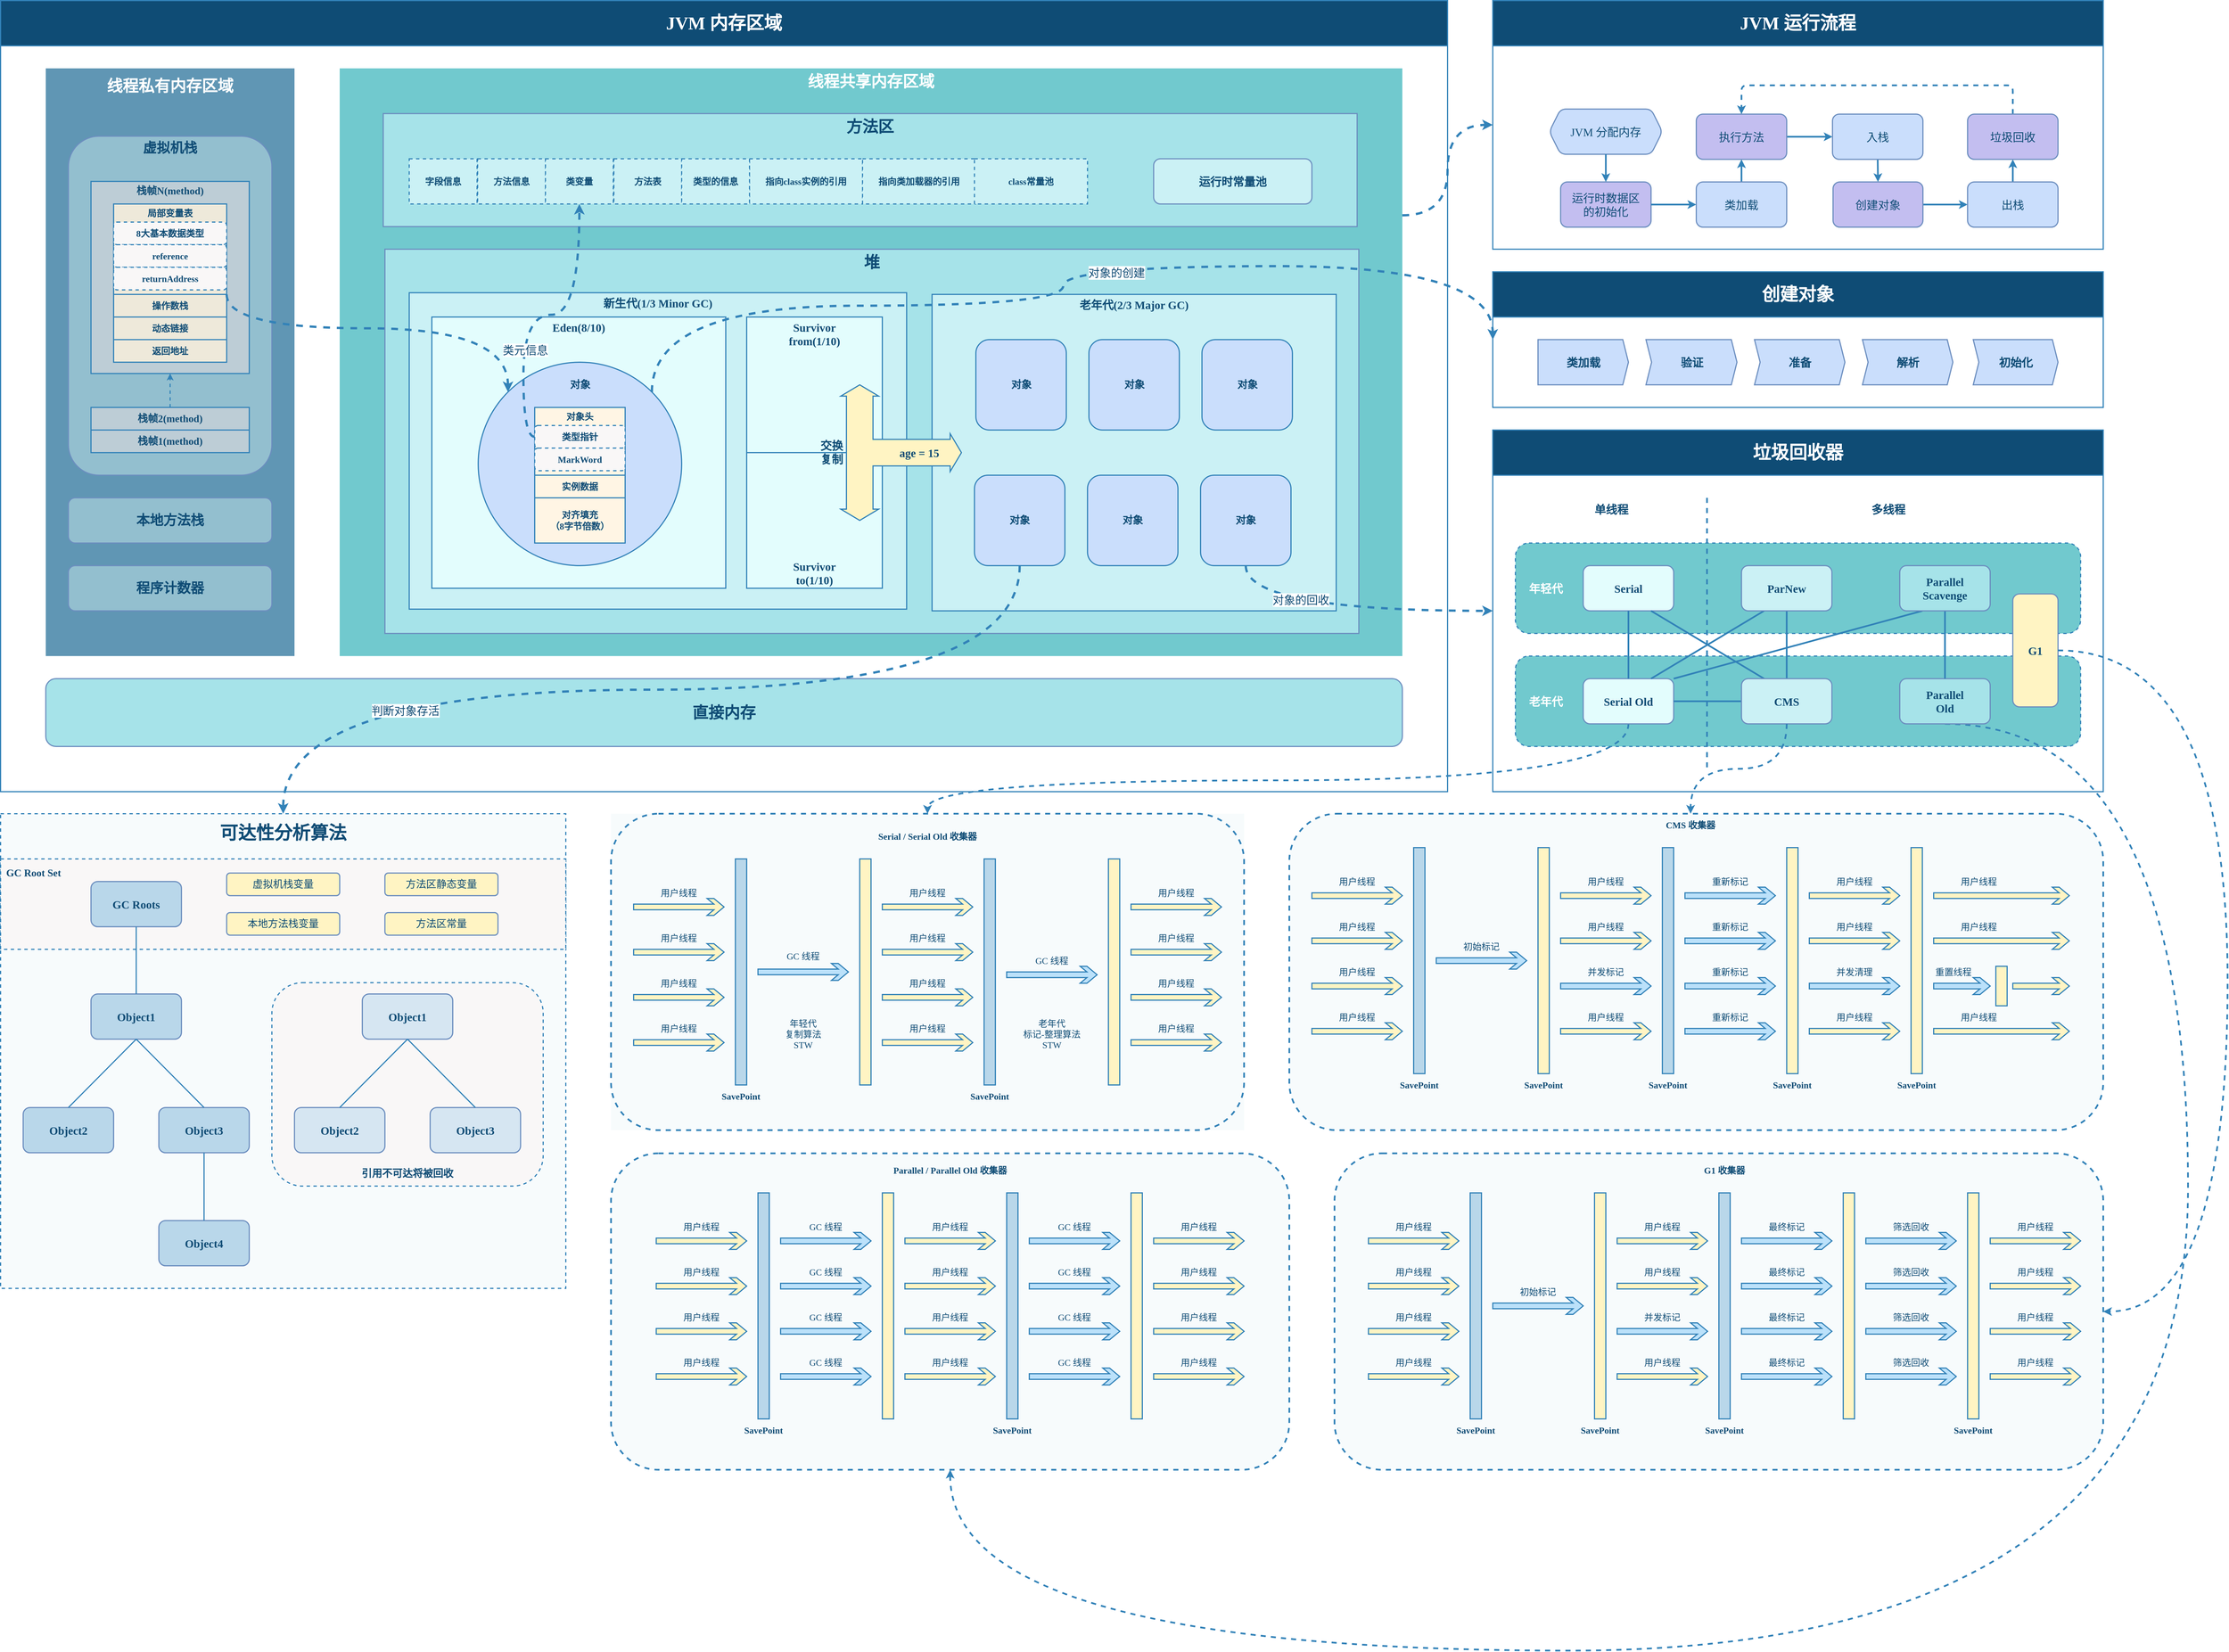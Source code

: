 <mxfile compressed="true" version="22.0.3" type="device" pages="6"><diagram id="-0d_IhdLSObeTM8L_DQg" name="JVM"><mxGraphModel dx="3312" dy="3176" grid="1" gridSize="10" guides="1" tooltips="1" connect="1" arrows="1" fold="1" page="1" pageScale="1" pageWidth="1654" pageHeight="1169" math="0" shadow="0"><root><mxCell id="0"/><mxCell id="1" parent="0"/><mxCell id="RKjXBMwqBouijuueu1rR-2" value="可达性分析算法" style="rounded=0;whiteSpace=wrap;html=1;fontFamily=Comic Sans MS;fontSize=32;fontColor=#0F4C75;strokeWidth=2;strokeColor=#3282B8;dashed=1;fillColor=#F7FBFC;verticalAlign=top;fontStyle=1;spacing=10;" parent="1" vertex="1"><mxGeometry x="-760" y="119" width="1000" height="840" as="geometry"/></mxCell><mxCell id="RKjXBMwqBouijuueu1rR-3" value="&lt;div style=&quot;font-size: 18px;&quot;&gt;&lt;div style=&quot;font-size: 18px;&quot;&gt;&lt;div style=&quot;border-color: var(--border-color); font-size: 18px;&quot;&gt;引用不可达将被回收&lt;/div&gt;&lt;/div&gt;&lt;/div&gt;" style="rounded=1;whiteSpace=wrap;html=1;fontSize=18;fillColor=#F9F7F7;fontColor=#0F4C75;strokeColor=#3282B8;container=0;fontStyle=1;strokeWidth=2;dashed=1;fontFamily=Comic Sans MS;verticalAlign=bottom;align=center;spacing=10;" parent="1" vertex="1"><mxGeometry x="-280" y="418" width="480" height="360" as="geometry"/></mxCell><mxCell id="o-xyiKMJbCJooDlXemrW-345" value="&lt;div style=&quot;border-color: var(--border-color); font-size: 20px;&quot;&gt;&lt;div style=&quot;border-color: var(--border-color); font-size: 20px;&quot;&gt;&lt;br&gt;&lt;/div&gt;&lt;/div&gt;" style="rounded=1;whiteSpace=wrap;html=1;fillColor=#F7FBFC;strokeColor=#3282B8;container=0;shadow=0;fontSize=20;verticalAlign=top;fontFamily=Comic Sans MS;strokeWidth=3;fontStyle=1;fontColor=#0F4C75;dashed=1;" parent="1" vertex="1"><mxGeometry x="1600" y="720" width="1360" height="560" as="geometry"/></mxCell><mxCell id="o-xyiKMJbCJooDlXemrW-291" value="&lt;div style=&quot;border-color: var(--border-color); font-size: 20px;&quot;&gt;&lt;div style=&quot;border-color: var(--border-color); font-size: 20px;&quot;&gt;&lt;br&gt;&lt;/div&gt;&lt;/div&gt;" style="rounded=1;whiteSpace=wrap;html=1;fillColor=#F7FBFC;strokeColor=#3282B8;container=0;shadow=0;fontSize=20;verticalAlign=top;fontFamily=Comic Sans MS;strokeWidth=3;fontStyle=1;fontColor=#0F4C75;dashed=1;" parent="1" vertex="1"><mxGeometry x="1520" y="119" width="1440" height="560" as="geometry"/></mxCell><mxCell id="o-xyiKMJbCJooDlXemrW-122" value="&lt;div style=&quot;border-color: var(--border-color); font-size: 20px;&quot;&gt;&lt;div style=&quot;border-color: var(--border-color); font-size: 20px;&quot;&gt;&lt;br&gt;&lt;/div&gt;&lt;/div&gt;" style="rounded=1;whiteSpace=wrap;html=1;fillColor=#F7FBFC;strokeColor=#3282B8;container=0;shadow=0;fontSize=20;verticalAlign=top;fontFamily=Comic Sans MS;strokeWidth=3;fontStyle=1;fontColor=#0F4C75;dashed=1;" parent="1" vertex="1"><mxGeometry x="320" y="720" width="1200" height="560" as="geometry"/></mxCell><mxCell id="qiBXSxthqKOLEaxMW8xF-1" value="&lt;font style=&quot;font-size: 32px;&quot;&gt;JVM 内存区域&lt;/font&gt;" style="swimlane;whiteSpace=wrap;html=1;rounded=0;strokeColor=#3282B8;strokeWidth=2;align=center;verticalAlign=middle;fontFamily=Comic Sans MS;fontSize=16;fontColor=#FFFFFF;fillColor=#0F4C75;startSize=80;spacing=10;" parent="1" vertex="1"><mxGeometry x="-760" y="-1320" width="2560" height="1400" as="geometry"/></mxCell><mxCell id="gX8isV777xVwCaGb2jQx-1" value="&lt;div style=&quot;border-color: var(--border-color); font-size: 28px;&quot;&gt;&lt;div style=&quot;border-color: var(--border-color); font-size: 28px;&quot;&gt;直接内存&lt;/div&gt;&lt;/div&gt;" style="rounded=1;whiteSpace=wrap;html=1;fillColor=#A6E3E9;strokeColor=#6c8ebf;container=0;shadow=0;fontSize=28;verticalAlign=middle;fontFamily=Comic Sans MS;strokeWidth=2;fontStyle=1;fontColor=#0F4C75;" parent="qiBXSxthqKOLEaxMW8xF-1" vertex="1"><mxGeometry x="80" y="1200" width="2400" height="120" as="geometry"/></mxCell><mxCell id="4s2mi2L5HZoLqeckQHe9-5" value="&lt;div style=&quot;border-color: var(--border-color); font-size: 28px;&quot;&gt;&lt;div style=&quot;border-color: var(--border-color); font-size: 28px;&quot;&gt;线程私有内存区域&lt;/div&gt;&lt;/div&gt;" style="rounded=0;whiteSpace=wrap;html=1;fillColor=#6096B4;strokeColor=none;container=0;shadow=0;fontSize=28;verticalAlign=top;fontFamily=Comic Sans MS;strokeWidth=2;fontStyle=1;fontColor=#FFFFFF;dashed=1;spacing=10;" parent="qiBXSxthqKOLEaxMW8xF-1" vertex="1"><mxGeometry x="80" y="120" width="440" height="1040" as="geometry"/></mxCell><mxCell id="4s2mi2L5HZoLqeckQHe9-2" value="&lt;div style=&quot;border-color: var(--border-color); font-size: 24px;&quot;&gt;&lt;div style=&quot;border-color: var(--border-color); font-size: 24px;&quot;&gt;虚拟机栈&lt;/div&gt;&lt;/div&gt;" style="rounded=1;whiteSpace=wrap;html=1;fillColor=#93BFCF;strokeColor=#6c8ebf;container=0;shadow=0;fontSize=24;verticalAlign=top;fontFamily=Comic Sans MS;strokeWidth=2;fontStyle=1;fontColor=#0F4C75;" parent="qiBXSxthqKOLEaxMW8xF-1" vertex="1"><mxGeometry x="120" y="240" width="360" height="600" as="geometry"/></mxCell><mxCell id="pYirc9BwnLx0_vbS0NVE-1" value="&lt;div style=&quot;border-color: var(--border-color); font-size: 18px;&quot;&gt;&lt;div style=&quot;border-color: var(--border-color);&quot;&gt;栈帧N(method)&lt;/div&gt;&lt;/div&gt;" style="rounded=0;whiteSpace=wrap;html=1;fillColor=#BDCDD6;strokeColor=#3282B8;container=0;shadow=0;fontSize=16;verticalAlign=top;fontColor=#0F4C75;fontFamily=Comic Sans MS;strokeWidth=2;fontStyle=1" parent="qiBXSxthqKOLEaxMW8xF-1" vertex="1"><mxGeometry x="160" y="320" width="280" height="340" as="geometry"/></mxCell><mxCell id="pYirc9BwnLx0_vbS0NVE-13" value="&lt;div style=&quot;&quot;&gt;&lt;div style=&quot;&quot;&gt;局部变量表&lt;/div&gt;&lt;/div&gt;" style="rounded=0;whiteSpace=wrap;html=1;fontSize=16;fillColor=#EEE9DA;fontColor=#0F4C75;strokeColor=#3282B8;container=0;fontStyle=1;fontFamily=Comic Sans MS;strokeWidth=2;verticalAlign=top;" parent="qiBXSxthqKOLEaxMW8xF-1" vertex="1"><mxGeometry x="200" y="360" width="200" height="160" as="geometry"/></mxCell><mxCell id="pYirc9BwnLx0_vbS0NVE-3" value="&lt;div style=&quot;&quot;&gt;&lt;div style=&quot;&quot;&gt;&lt;p style=&quot;border-color: var(--border-color); margin: 0px 4px; line-height: 16px;&quot; align=&quot;center&quot;&gt;操作数栈&lt;/p&gt;&lt;/div&gt;&lt;/div&gt;" style="rounded=0;whiteSpace=wrap;html=1;fontSize=16;fillColor=#EEE9DA;fontColor=#0F4C75;strokeColor=#3282B8;container=0;fontStyle=1;fontFamily=Comic Sans MS;strokeWidth=2;" parent="qiBXSxthqKOLEaxMW8xF-1" vertex="1"><mxGeometry x="200" y="520" width="200" height="40" as="geometry"/></mxCell><mxCell id="pYirc9BwnLx0_vbS0NVE-4" value="&lt;div style=&quot;font-size: 16px;&quot;&gt;&lt;div style=&quot;font-size: 16px;&quot;&gt;&lt;div style=&quot;border-color: var(--border-color);&quot;&gt;动态链接&lt;/div&gt;&lt;/div&gt;&lt;/div&gt;" style="rounded=0;whiteSpace=wrap;html=1;fontSize=16;fillColor=#EEE9DA;fontColor=#0F4C75;strokeColor=#3282B8;container=0;fontStyle=1;fontFamily=Comic Sans MS;strokeWidth=2;" parent="qiBXSxthqKOLEaxMW8xF-1" vertex="1"><mxGeometry x="200" y="560" width="200" height="40" as="geometry"/></mxCell><mxCell id="pYirc9BwnLx0_vbS0NVE-5" value="&lt;div style=&quot;font-size: 16px;&quot;&gt;&lt;div style=&quot;font-size: 16px;&quot;&gt;&lt;div style=&quot;border-color: var(--border-color);&quot;&gt;返回地址&lt;/div&gt;&lt;/div&gt;&lt;/div&gt;" style="rounded=0;whiteSpace=wrap;html=1;fontSize=16;fillColor=#EEE9DA;fontColor=#0F4C75;strokeColor=#3282B8;container=0;fontStyle=1;fontFamily=Comic Sans MS;strokeWidth=2;" parent="qiBXSxthqKOLEaxMW8xF-1" vertex="1"><mxGeometry x="200" y="600" width="200" height="40" as="geometry"/></mxCell><mxCell id="4s2mi2L5HZoLqeckQHe9-1" style="edgeStyle=none;shape=connector;rounded=1;orthogonalLoop=1;jettySize=auto;html=1;exitX=0.5;exitY=0;exitDx=0;exitDy=0;labelBackgroundColor=default;strokeColor=#3282B8;strokeWidth=2;align=center;verticalAlign=middle;fontFamily=Comic Sans MS;fontSize=11;fontColor=#0F4C75;endArrow=classic;dashed=1;entryX=0.5;entryY=1;entryDx=0;entryDy=0;" parent="qiBXSxthqKOLEaxMW8xF-1" source="pYirc9BwnLx0_vbS0NVE-7" target="pYirc9BwnLx0_vbS0NVE-1" edge="1"><mxGeometry relative="1" as="geometry"><mxPoint x="280.0" y="720" as="sourcePoint"/></mxGeometry></mxCell><mxCell id="pYirc9BwnLx0_vbS0NVE-7" value="&lt;div style=&quot;border-color: var(--border-color); font-size: 18px;&quot;&gt;&lt;div style=&quot;border-color: var(--border-color);&quot;&gt;栈帧2(method)&lt;br&gt;&lt;/div&gt;&lt;/div&gt;" style="rounded=0;whiteSpace=wrap;html=1;fillColor=#BDCDD6;strokeColor=#3282B8;container=0;shadow=0;fontSize=16;verticalAlign=middle;align=center;fontColor=#0F4C75;fontFamily=Comic Sans MS;strokeWidth=2;fontStyle=1" parent="qiBXSxthqKOLEaxMW8xF-1" vertex="1"><mxGeometry x="160" y="720" width="280" height="40" as="geometry"/></mxCell><mxCell id="pYirc9BwnLx0_vbS0NVE-10" value="&lt;div style=&quot;&quot;&gt;&lt;div style=&quot;&quot;&gt;8大基本数据类型&lt;/div&gt;&lt;/div&gt;" style="rounded=1;whiteSpace=wrap;html=1;fontSize=16;fillColor=#F9F7F7;fontColor=#0F4C75;strokeColor=#3282B8;container=0;fontStyle=1;fontFamily=Comic Sans MS;dashed=1;strokeWidth=2;" parent="qiBXSxthqKOLEaxMW8xF-1" vertex="1"><mxGeometry x="200" y="392" width="200" height="40" as="geometry"/></mxCell><mxCell id="pYirc9BwnLx0_vbS0NVE-11" value="&lt;div style=&quot;&quot;&gt;&lt;div style=&quot;&quot;&gt;reference&lt;/div&gt;&lt;/div&gt;" style="rounded=1;whiteSpace=wrap;html=1;fontSize=16;fillColor=#F9F7F7;fontColor=#0F4C75;strokeColor=#3282B8;container=0;fontStyle=1;fontFamily=Comic Sans MS;dashed=1;strokeWidth=2;" parent="qiBXSxthqKOLEaxMW8xF-1" vertex="1"><mxGeometry x="200" y="432" width="200" height="40" as="geometry"/></mxCell><mxCell id="pYirc9BwnLx0_vbS0NVE-12" value="&lt;div style=&quot;&quot;&gt;&lt;div style=&quot;&quot;&gt;returnAddress&lt;/div&gt;&lt;/div&gt;" style="rounded=1;whiteSpace=wrap;html=1;fontSize=16;fillColor=#F9F7F7;fontColor=#0F4C75;strokeColor=#3282B8;container=0;fontStyle=1;fontFamily=Comic Sans MS;dashed=1;strokeWidth=2;" parent="qiBXSxthqKOLEaxMW8xF-1" vertex="1"><mxGeometry x="200" y="472" width="200" height="40" as="geometry"/></mxCell><mxCell id="pYirc9BwnLx0_vbS0NVE-14" value="&lt;div style=&quot;border-color: var(--border-color); font-size: 18px;&quot;&gt;&lt;div style=&quot;border-color: var(--border-color);&quot;&gt;栈帧1(method)&lt;br&gt;&lt;/div&gt;&lt;/div&gt;" style="rounded=0;whiteSpace=wrap;html=1;fillColor=#BDCDD6;strokeColor=#3282B8;container=0;shadow=0;fontSize=16;verticalAlign=middle;align=center;fontColor=#0F4C75;fontFamily=Comic Sans MS;strokeWidth=2;fontStyle=1" parent="qiBXSxthqKOLEaxMW8xF-1" vertex="1"><mxGeometry x="160" y="760" width="280" height="40" as="geometry"/></mxCell><mxCell id="4s2mi2L5HZoLqeckQHe9-3" value="&lt;div style=&quot;border-color: var(--border-color); font-size: 24px;&quot;&gt;&lt;div style=&quot;border-color: var(--border-color); font-size: 24px;&quot;&gt;本地方法栈&lt;/div&gt;&lt;/div&gt;" style="rounded=1;whiteSpace=wrap;html=1;fillColor=#93BFCF;strokeColor=#6c8ebf;container=0;shadow=0;fontSize=24;verticalAlign=middle;fontFamily=Comic Sans MS;strokeWidth=2;fontStyle=1;fontColor=#0F4C75;" parent="qiBXSxthqKOLEaxMW8xF-1" vertex="1"><mxGeometry x="120" y="880" width="360" height="80" as="geometry"/></mxCell><mxCell id="4s2mi2L5HZoLqeckQHe9-4" value="&lt;div style=&quot;border-color: var(--border-color); font-size: 24px;&quot;&gt;&lt;div style=&quot;border-color: var(--border-color); font-size: 24px;&quot;&gt;程序计数器&lt;/div&gt;&lt;/div&gt;" style="rounded=1;whiteSpace=wrap;html=1;fillColor=#93BFCF;strokeColor=#6c8ebf;container=0;shadow=0;fontSize=24;verticalAlign=middle;fontFamily=Comic Sans MS;strokeWidth=2;fontStyle=1;fontColor=#0F4C75;" parent="qiBXSxthqKOLEaxMW8xF-1" vertex="1"><mxGeometry x="120" y="1000" width="360" height="80" as="geometry"/></mxCell><mxCell id="4s2mi2L5HZoLqeckQHe9-53" value="&lt;div style=&quot;border-color: var(--border-color); font-size: 28px;&quot;&gt;&lt;div style=&quot;border-color: var(--border-color); font-size: 28px;&quot;&gt;线程共享内存区域&lt;/div&gt;&lt;/div&gt;" style="rounded=0;whiteSpace=wrap;html=1;fillColor=#71C9CE;strokeColor=none;container=0;shadow=0;fontSize=28;verticalAlign=top;fontFamily=Comic Sans MS;strokeWidth=2;fontStyle=1;fontColor=#FFFFFF;dashed=1;" parent="qiBXSxthqKOLEaxMW8xF-1" vertex="1"><mxGeometry x="600" y="120" width="1880" height="1040" as="geometry"/></mxCell><mxCell id="4s2mi2L5HZoLqeckQHe9-50" value="&lt;div style=&quot;border-color: var(--border-color); font-size: 28px;&quot;&gt;&lt;div style=&quot;border-color: var(--border-color); font-size: 28px;&quot;&gt;堆&lt;/div&gt;&lt;/div&gt;" style="rounded=0;whiteSpace=wrap;html=1;fillColor=#A6E3E9;strokeColor=#6c8ebf;container=0;shadow=0;fontSize=28;verticalAlign=top;fontFamily=Comic Sans MS;strokeWidth=2;fontStyle=1;fontColor=#0F4C75;" parent="qiBXSxthqKOLEaxMW8xF-1" vertex="1"><mxGeometry x="680" y="440" width="1723" height="680" as="geometry"/></mxCell><mxCell id="4s2mi2L5HZoLqeckQHe9-40" value="&lt;div style=&quot;border-color: var(--border-color); font-size: 20px;&quot;&gt;&lt;div style=&quot;border-color: var(--border-color); font-size: 20px;&quot;&gt;新生代(1/3 Minor GC)&lt;/div&gt;&lt;/div&gt;" style="rounded=0;whiteSpace=wrap;html=1;fillColor=#CBF1F5;strokeColor=#3282B8;container=0;shadow=0;fontSize=20;verticalAlign=top;fontColor=#0F4C75;fontFamily=Comic Sans MS;strokeWidth=2;fontStyle=1" parent="qiBXSxthqKOLEaxMW8xF-1" vertex="1"><mxGeometry x="723" y="517" width="880" height="560" as="geometry"/></mxCell><mxCell id="4s2mi2L5HZoLqeckQHe9-27" value="&lt;div style=&quot;border-color: var(--border-color); font-size: 28px;&quot;&gt;&lt;div style=&quot;border-color: var(--border-color); font-size: 28px;&quot;&gt;方法区&lt;/div&gt;&lt;/div&gt;" style="rounded=0;whiteSpace=wrap;html=1;fillColor=#A6E3E9;strokeColor=#6c8ebf;container=0;shadow=0;fontSize=28;verticalAlign=top;fontFamily=Comic Sans MS;strokeWidth=2;fontStyle=1;fontColor=#0F4C75;" parent="qiBXSxthqKOLEaxMW8xF-1" vertex="1"><mxGeometry x="677" y="200" width="1723" height="200" as="geometry"/></mxCell><mxCell id="4s2mi2L5HZoLqeckQHe9-16" value="&lt;div style=&quot;&quot;&gt;&lt;div style=&quot;&quot;&gt;指向class实例的引用&lt;/div&gt;&lt;/div&gt;" style="rounded=0;whiteSpace=wrap;html=1;fontSize=16;fillColor=#CBF1F5;fontColor=#0F4C75;strokeColor=#3282B8;container=0;fontStyle=1;fontFamily=Comic Sans MS;dashed=1;strokeWidth=2;spacing=8;" parent="qiBXSxthqKOLEaxMW8xF-1" vertex="1"><mxGeometry x="1325" y="280" width="200" height="80" as="geometry"/></mxCell><mxCell id="4s2mi2L5HZoLqeckQHe9-17" value="&lt;div style=&quot;&quot;&gt;&lt;div style=&quot;&quot;&gt;字段&lt;span style=&quot;background-color: initial;&quot;&gt;信息&lt;/span&gt;&lt;/div&gt;&lt;/div&gt;" style="rounded=0;whiteSpace=wrap;html=1;fontSize=16;fillColor=#CBF1F5;fontColor=#0F4C75;strokeColor=#3282B8;container=0;fontStyle=1;fontFamily=Comic Sans MS;dashed=1;strokeWidth=2;spacing=8;" parent="qiBXSxthqKOLEaxMW8xF-1" vertex="1"><mxGeometry x="723" y="280" width="120" height="80" as="geometry"/></mxCell><mxCell id="4s2mi2L5HZoLqeckQHe9-19" value="&lt;div style=&quot;&quot;&gt;&lt;div style=&quot;&quot;&gt;方法&lt;span style=&quot;background-color: initial;&quot;&gt;信息&lt;/span&gt;&lt;/div&gt;&lt;/div&gt;" style="rounded=0;whiteSpace=wrap;html=1;fontSize=16;fillColor=#CBF1F5;fontColor=#0F4C75;strokeColor=#3282B8;container=0;fontStyle=1;fontFamily=Comic Sans MS;dashed=1;strokeWidth=2;spacing=8;" parent="qiBXSxthqKOLEaxMW8xF-1" vertex="1"><mxGeometry x="844" y="280" width="120" height="80" as="geometry"/></mxCell><mxCell id="4s2mi2L5HZoLqeckQHe9-26" value="&lt;div style=&quot;border-color: var(--border-color); font-size: 20px;&quot;&gt;&lt;div style=&quot;border-color: var(--border-color); font-size: 20px;&quot;&gt;运行时常量池&lt;/div&gt;&lt;/div&gt;" style="rounded=1;whiteSpace=wrap;html=1;fillColor=#CBF1F5;strokeColor=#6c8ebf;container=0;shadow=0;fontSize=20;verticalAlign=middle;fontFamily=Comic Sans MS;strokeWidth=2;fontStyle=1;fontColor=#0F4C75;" parent="qiBXSxthqKOLEaxMW8xF-1" vertex="1"><mxGeometry x="2040" y="280" width="280" height="80" as="geometry"/></mxCell><mxCell id="4s2mi2L5HZoLqeckQHe9-37" value="&lt;div style=&quot;border-color: var(--border-color); font-size: 20px;&quot;&gt;&lt;div style=&quot;border-color: var(--border-color); font-size: 20px;&quot;&gt;Survivor&lt;/div&gt;&lt;div style=&quot;border-color: var(--border-color); font-size: 20px;&quot;&gt;from(1/10)&lt;/div&gt;&lt;/div&gt;" style="rounded=0;whiteSpace=wrap;html=1;fillColor=#E3FDFD;strokeColor=#3282B8;container=0;shadow=0;fontSize=20;verticalAlign=top;fontColor=#0F4C75;fontFamily=Comic Sans MS;strokeWidth=2;fontStyle=1" parent="qiBXSxthqKOLEaxMW8xF-1" vertex="1"><mxGeometry x="1320" y="560" width="240" height="240" as="geometry"/></mxCell><mxCell id="4s2mi2L5HZoLqeckQHe9-38" value="&lt;div style=&quot;border-color: var(--border-color); font-size: 20px;&quot;&gt;&lt;div style=&quot;border-color: var(--border-color); font-size: 20px;&quot;&gt;&lt;div style=&quot;border-color: var(--border-color); font-size: 20px;&quot;&gt;Survivor&lt;/div&gt;&lt;div style=&quot;border-color: var(--border-color); font-size: 20px;&quot;&gt;to(1/10)&lt;/div&gt;&lt;/div&gt;&lt;/div&gt;" style="rounded=0;whiteSpace=wrap;html=1;fillColor=#E3FDFD;strokeColor=#3282B8;container=0;shadow=0;fontSize=20;verticalAlign=bottom;fontColor=#0F4C75;fontFamily=Comic Sans MS;strokeWidth=2;fontStyle=1" parent="qiBXSxthqKOLEaxMW8xF-1" vertex="1"><mxGeometry x="1320" y="800" width="240" height="240" as="geometry"/></mxCell><mxCell id="4s2mi2L5HZoLqeckQHe9-41" value="&lt;div style=&quot;border-color: var(--border-color); font-size: 20px;&quot;&gt;&lt;div style=&quot;border-color: var(--border-color); font-size: 20px;&quot;&gt;老年代(2/3 Major GC)&lt;/div&gt;&lt;/div&gt;" style="rounded=0;whiteSpace=wrap;html=1;fillColor=#CBF1F5;strokeColor=#3282B8;container=0;shadow=0;fontSize=20;verticalAlign=top;fontColor=#0F4C75;fontFamily=Comic Sans MS;strokeWidth=2;fontStyle=1" parent="qiBXSxthqKOLEaxMW8xF-1" vertex="1"><mxGeometry x="1648" y="520" width="715" height="560" as="geometry"/></mxCell><mxCell id="4s2mi2L5HZoLqeckQHe9-46" value="&lt;div style=&quot;border-color: var(--border-color); font-size: 18px;&quot;&gt;&lt;div style=&quot;border-color: var(--border-color);&quot;&gt;&lt;div style=&quot;border-color: var(--border-color);&quot;&gt;对象&lt;/div&gt;&lt;/div&gt;&lt;/div&gt;" style="rounded=1;whiteSpace=wrap;html=1;fillColor=#CADEFC;strokeColor=#3282B8;container=0;shadow=0;fontSize=16;verticalAlign=middle;fontColor=#0F4C75;fontFamily=Comic Sans MS;strokeWidth=2;fontStyle=1;aspect=fixed;" parent="qiBXSxthqKOLEaxMW8xF-1" vertex="1"><mxGeometry x="1723" y="840" width="160" height="160" as="geometry"/></mxCell><mxCell id="RKjXBMwqBouijuueu1rR-24" value="&lt;div style=&quot;&quot;&gt;&lt;div style=&quot;&quot;&gt;类变量&lt;br&gt;&lt;/div&gt;&lt;/div&gt;" style="rounded=0;whiteSpace=wrap;html=1;fontSize=16;fillColor=#CBF1F5;fontColor=#0F4C75;strokeColor=#3282B8;container=0;fontStyle=1;fontFamily=Comic Sans MS;dashed=1;strokeWidth=2;spacing=8;" parent="qiBXSxthqKOLEaxMW8xF-1" vertex="1"><mxGeometry x="964" y="280" width="120" height="80" as="geometry"/></mxCell><mxCell id="RKjXBMwqBouijuueu1rR-25" value="&lt;div style=&quot;&quot;&gt;&lt;div style=&quot;&quot;&gt;方法表&lt;br&gt;&lt;/div&gt;&lt;/div&gt;" style="rounded=0;whiteSpace=wrap;html=1;fontSize=16;fillColor=#CBF1F5;fontColor=#0F4C75;strokeColor=#3282B8;container=0;fontStyle=1;fontFamily=Comic Sans MS;dashed=1;strokeWidth=2;spacing=8;" parent="qiBXSxthqKOLEaxMW8xF-1" vertex="1"><mxGeometry x="1085" y="280" width="120" height="80" as="geometry"/></mxCell><mxCell id="RKjXBMwqBouijuueu1rR-26" value="&lt;div style=&quot;&quot;&gt;&lt;div style=&quot;&quot;&gt;&lt;div style=&quot;border-color: var(--border-color);&quot;&gt;类型的&lt;span style=&quot;background-color: initial;&quot;&gt;信息&lt;/span&gt;&lt;/div&gt;&lt;/div&gt;&lt;/div&gt;" style="rounded=0;whiteSpace=wrap;html=1;fontSize=16;fillColor=#CBF1F5;fontColor=#0F4C75;strokeColor=#3282B8;container=0;fontStyle=1;fontFamily=Comic Sans MS;dashed=1;strokeWidth=2;spacing=8;" parent="qiBXSxthqKOLEaxMW8xF-1" vertex="1"><mxGeometry x="1205" y="280" width="120" height="80" as="geometry"/></mxCell><mxCell id="RKjXBMwqBouijuueu1rR-28" value="&lt;div style=&quot;&quot;&gt;&lt;div style=&quot;&quot;&gt;指向类加载器的引用&lt;br&gt;&lt;/div&gt;&lt;/div&gt;" style="rounded=0;whiteSpace=wrap;html=1;fontSize=16;fillColor=#CBF1F5;fontColor=#0F4C75;strokeColor=#3282B8;container=0;fontStyle=1;fontFamily=Comic Sans MS;dashed=1;strokeWidth=2;spacing=8;" parent="qiBXSxthqKOLEaxMW8xF-1" vertex="1"><mxGeometry x="1525" y="280" width="200" height="80" as="geometry"/></mxCell><mxCell id="4s2mi2L5HZoLqeckQHe9-36" value="&lt;div style=&quot;border-color: var(--border-color); font-size: 20px;&quot;&gt;&lt;div style=&quot;border-color: var(--border-color); font-size: 20px;&quot;&gt;Eden(8/10)&lt;/div&gt;&lt;/div&gt;" style="rounded=0;whiteSpace=wrap;html=1;fillColor=#E3FDFD;strokeColor=#3282B8;container=0;shadow=0;fontSize=20;verticalAlign=top;fontColor=#0F4C75;fontFamily=Comic Sans MS;strokeWidth=2;fontStyle=1" parent="qiBXSxthqKOLEaxMW8xF-1" vertex="1"><mxGeometry x="763" y="560" width="520" height="480" as="geometry"/></mxCell><mxCell id="RKjXBMwqBouijuueu1rR-37" value="&lt;div style=&quot;border-color: var(--border-color); font-size: 18px;&quot;&gt;&lt;div style=&quot;border-color: var(--border-color);&quot;&gt;&lt;div style=&quot;border-color: var(--border-color);&quot;&gt;对象&lt;/div&gt;&lt;/div&gt;&lt;/div&gt;" style="rounded=1;whiteSpace=wrap;html=1;fillColor=#CADEFC;strokeColor=#3282B8;container=0;shadow=0;fontSize=16;verticalAlign=middle;fontColor=#0F4C75;fontFamily=Comic Sans MS;strokeWidth=2;fontStyle=1;aspect=fixed;" parent="qiBXSxthqKOLEaxMW8xF-1" vertex="1"><mxGeometry x="1923" y="840" width="160" height="160" as="geometry"/></mxCell><mxCell id="RKjXBMwqBouijuueu1rR-38" value="&lt;div style=&quot;border-color: var(--border-color); font-size: 18px;&quot;&gt;&lt;div style=&quot;border-color: var(--border-color);&quot;&gt;&lt;div style=&quot;border-color: var(--border-color);&quot;&gt;对象&lt;/div&gt;&lt;/div&gt;&lt;/div&gt;" style="rounded=1;whiteSpace=wrap;html=1;fillColor=#CADEFC;strokeColor=#3282B8;container=0;shadow=0;fontSize=16;verticalAlign=middle;fontColor=#0F4C75;fontFamily=Comic Sans MS;strokeWidth=2;fontStyle=1;aspect=fixed;" parent="qiBXSxthqKOLEaxMW8xF-1" vertex="1"><mxGeometry x="2123" y="840" width="160" height="160" as="geometry"/></mxCell><mxCell id="RKjXBMwqBouijuueu1rR-39" value="&lt;div style=&quot;border-color: var(--border-color); font-size: 18px;&quot;&gt;&lt;div style=&quot;border-color: var(--border-color);&quot;&gt;&lt;div style=&quot;border-color: var(--border-color);&quot;&gt;对象&lt;/div&gt;&lt;/div&gt;&lt;/div&gt;" style="rounded=1;whiteSpace=wrap;html=1;fillColor=#CADEFC;strokeColor=#3282B8;container=0;shadow=0;fontSize=16;verticalAlign=middle;fontColor=#0F4C75;fontFamily=Comic Sans MS;strokeWidth=2;fontStyle=1;aspect=fixed;" parent="qiBXSxthqKOLEaxMW8xF-1" vertex="1"><mxGeometry x="1725.5" y="600" width="160" height="160" as="geometry"/></mxCell><mxCell id="RKjXBMwqBouijuueu1rR-40" value="&lt;div style=&quot;border-color: var(--border-color); font-size: 18px;&quot;&gt;&lt;div style=&quot;border-color: var(--border-color);&quot;&gt;&lt;div style=&quot;border-color: var(--border-color);&quot;&gt;对象&lt;/div&gt;&lt;/div&gt;&lt;/div&gt;" style="rounded=1;whiteSpace=wrap;html=1;fillColor=#CADEFC;strokeColor=#3282B8;container=0;shadow=0;fontSize=16;verticalAlign=middle;fontColor=#0F4C75;fontFamily=Comic Sans MS;strokeWidth=2;fontStyle=1;aspect=fixed;" parent="qiBXSxthqKOLEaxMW8xF-1" vertex="1"><mxGeometry x="1925.5" y="600" width="160" height="160" as="geometry"/></mxCell><mxCell id="RKjXBMwqBouijuueu1rR-41" value="&lt;div style=&quot;border-color: var(--border-color); font-size: 18px;&quot;&gt;&lt;div style=&quot;border-color: var(--border-color);&quot;&gt;&lt;div style=&quot;border-color: var(--border-color);&quot;&gt;对象&lt;/div&gt;&lt;/div&gt;&lt;/div&gt;" style="rounded=1;whiteSpace=wrap;html=1;fillColor=#CADEFC;strokeColor=#3282B8;container=0;shadow=0;fontSize=16;verticalAlign=middle;fontColor=#0F4C75;fontFamily=Comic Sans MS;strokeWidth=2;fontStyle=1;aspect=fixed;" parent="qiBXSxthqKOLEaxMW8xF-1" vertex="1"><mxGeometry x="2125.5" y="600" width="160" height="160" as="geometry"/></mxCell><mxCell id="RKjXBMwqBouijuueu1rR-44" value="&lt;b style=&quot;font-size: 20px;&quot;&gt;交换&lt;br style=&quot;font-size: 20px;&quot;&gt;复制&lt;/b&gt;" style="text;html=1;align=center;verticalAlign=middle;resizable=0;points=[];autosize=1;strokeColor=none;fillColor=none;fontSize=20;fontFamily=Comic Sans MS;fontColor=#0F4C75;" parent="qiBXSxthqKOLEaxMW8xF-1" vertex="1"><mxGeometry x="1440" y="769" width="60" height="60" as="geometry"/></mxCell><mxCell id="RKjXBMwqBouijuueu1rR-45" value="&lt;div style=&quot;&quot;&gt;&lt;div style=&quot;&quot;&gt;class常量池&lt;br&gt;&lt;/div&gt;&lt;/div&gt;" style="rounded=0;whiteSpace=wrap;html=1;fontSize=16;fillColor=#CBF1F5;fontColor=#0F4C75;strokeColor=#3282B8;container=0;fontStyle=1;fontFamily=Comic Sans MS;dashed=1;strokeWidth=2;spacing=8;" parent="qiBXSxthqKOLEaxMW8xF-1" vertex="1"><mxGeometry x="1723" y="280" width="200" height="80" as="geometry"/></mxCell><mxCell id="RKjXBMwqBouijuueu1rR-34" value="" style="group;fillColor=none;" parent="qiBXSxthqKOLEaxMW8xF-1" vertex="1" connectable="0"><mxGeometry x="845" y="640" width="360" height="360" as="geometry"/></mxCell><mxCell id="RKjXBMwqBouijuueu1rR-33" value="" style="ellipse;whiteSpace=wrap;html=1;aspect=fixed;rounded=0;shadow=0;strokeColor=#3282B8;strokeWidth=2;align=center;verticalAlign=top;fontFamily=Comic Sans MS;fontSize=16;fontColor=#0F4C75;fillColor=#CADEFC;" parent="RKjXBMwqBouijuueu1rR-34" vertex="1"><mxGeometry width="360" height="360" as="geometry"/></mxCell><mxCell id="4s2mi2L5HZoLqeckQHe9-28" value="对象头" style="rounded=0;whiteSpace=wrap;html=1;fontSize=16;fillColor=#FFF5E4;fontColor=#0F4C75;strokeColor=#3282B8;container=0;fontStyle=1;fontFamily=Comic Sans MS;strokeWidth=2;verticalAlign=top;" parent="RKjXBMwqBouijuueu1rR-34" vertex="1"><mxGeometry x="100" y="80" width="160" height="120" as="geometry"/></mxCell><mxCell id="4s2mi2L5HZoLqeckQHe9-29" value="&lt;div style=&quot;&quot;&gt;&lt;div style=&quot;&quot;&gt;类型指针&lt;/div&gt;&lt;/div&gt;" style="rounded=1;whiteSpace=wrap;html=1;fontSize=16;fillColor=#F9F7F7;fontColor=#0F4C75;strokeColor=#3282B8;container=0;fontStyle=1;fontFamily=Comic Sans MS;dashed=1;strokeWidth=2;" parent="RKjXBMwqBouijuueu1rR-34" vertex="1"><mxGeometry x="100" y="112" width="160" height="40" as="geometry"/></mxCell><mxCell id="4s2mi2L5HZoLqeckQHe9-30" value="&lt;div style=&quot;&quot;&gt;&lt;div style=&quot;&quot;&gt;MarkWord&lt;/div&gt;&lt;/div&gt;" style="rounded=1;whiteSpace=wrap;html=1;fontSize=16;fillColor=#F9F7F7;fontColor=#0F4C75;strokeColor=#3282B8;container=0;fontStyle=1;fontFamily=Comic Sans MS;dashed=1;strokeWidth=2;" parent="RKjXBMwqBouijuueu1rR-34" vertex="1"><mxGeometry x="100" y="152" width="160" height="40" as="geometry"/></mxCell><mxCell id="4s2mi2L5HZoLqeckQHe9-32" value="实例数据" style="rounded=0;whiteSpace=wrap;html=1;fontSize=16;fillColor=#FFF5E4;fontColor=#0F4C75;strokeColor=#3282B8;container=0;fontStyle=1;fontFamily=Comic Sans MS;strokeWidth=2;verticalAlign=middle;" parent="RKjXBMwqBouijuueu1rR-34" vertex="1"><mxGeometry x="100" y="200" width="160" height="40" as="geometry"/></mxCell><mxCell id="4s2mi2L5HZoLqeckQHe9-33" value="对齐填充&lt;br&gt;（8字节倍数）" style="rounded=0;whiteSpace=wrap;html=1;fontSize=16;fillColor=#FFF5E4;fontColor=#0F4C75;strokeColor=#3282B8;container=0;fontStyle=1;fontFamily=Comic Sans MS;strokeWidth=2;verticalAlign=middle;" parent="RKjXBMwqBouijuueu1rR-34" vertex="1"><mxGeometry x="100" y="240" width="160" height="80" as="geometry"/></mxCell><mxCell id="4s2mi2L5HZoLqeckQHe9-35" value="对象" style="text;html=1;align=center;verticalAlign=middle;resizable=0;points=[];autosize=1;strokeColor=none;fillColor=none;fontSize=18;fontFamily=Comic Sans MS;fontColor=#0F4C75;fontStyle=1" parent="RKjXBMwqBouijuueu1rR-34" vertex="1"><mxGeometry x="150" y="20" width="60" height="40" as="geometry"/></mxCell><mxCell id="RKjXBMwqBouijuueu1rR-46" value="" style="html=1;shadow=0;dashed=0;align=center;verticalAlign=middle;shape=mxgraph.arrows2.triadArrow;dy=10;dx=20;arrowHead=67;rounded=0;strokeColor=#3282B8;strokeWidth=2;fontFamily=Comic Sans MS;fontSize=16;fontColor=#0F4C75;fillColor=#FFF4C3;rotation=90;" parent="qiBXSxthqKOLEaxMW8xF-1" vertex="1"><mxGeometry x="1473.25" y="693.25" width="240" height="213.5" as="geometry"/></mxCell><mxCell id="RKjXBMwqBouijuueu1rR-47" value="age = 15" style="text;html=1;align=center;verticalAlign=middle;resizable=0;points=[];autosize=1;strokeColor=none;fillColor=none;fontSize=20;fontFamily=Comic Sans MS;fontColor=#0F4C75;fontStyle=1" parent="qiBXSxthqKOLEaxMW8xF-1" vertex="1"><mxGeometry x="1570" y="780" width="110" height="40" as="geometry"/></mxCell><mxCell id="dj5ZjW0WAA8rcHUdvi4n-34" style="edgeStyle=orthogonalEdgeStyle;shape=connector;rounded=1;orthogonalLoop=1;jettySize=auto;html=1;exitX=0;exitY=0.5;exitDx=0;exitDy=0;entryX=0.5;entryY=1;entryDx=0;entryDy=0;dashed=1;labelBackgroundColor=default;strokeColor=#3282B8;strokeWidth=4;align=center;verticalAlign=middle;fontFamily=Comic Sans MS;fontSize=11;fontColor=#0F4C75;endArrow=classic;endFill=1;curved=1;" parent="qiBXSxthqKOLEaxMW8xF-1" source="4s2mi2L5HZoLqeckQHe9-29" target="RKjXBMwqBouijuueu1rR-24" edge="1"><mxGeometry relative="1" as="geometry"/></mxCell><mxCell id="dj5ZjW0WAA8rcHUdvi4n-37" value="&lt;font style=&quot;font-size: 20px;&quot;&gt;类元信息&lt;/font&gt;" style="edgeLabel;html=1;align=center;verticalAlign=middle;resizable=0;points=[];fontSize=11;fontFamily=Comic Sans MS;fontColor=#0F4C75;" parent="dj5ZjW0WAA8rcHUdvi4n-34" vertex="1" connectable="0"><mxGeometry x="-0.348" y="-3" relative="1" as="geometry"><mxPoint y="-1" as="offset"/></mxGeometry></mxCell><mxCell id="dj5ZjW0WAA8rcHUdvi4n-33" style="edgeStyle=orthogonalEdgeStyle;shape=connector;curved=1;rounded=1;orthogonalLoop=1;jettySize=auto;html=1;exitX=1;exitY=1;exitDx=0;exitDy=0;entryX=0;entryY=0;entryDx=0;entryDy=0;dashed=1;labelBackgroundColor=default;strokeColor=#3282B8;strokeWidth=4;align=center;verticalAlign=middle;fontFamily=Comic Sans MS;fontSize=11;fontColor=#0F4C75;endArrow=classic;endFill=1;" parent="qiBXSxthqKOLEaxMW8xF-1" source="pYirc9BwnLx0_vbS0NVE-13" target="RKjXBMwqBouijuueu1rR-33" edge="1"><mxGeometry relative="1" as="geometry"/></mxCell><mxCell id="gX8isV777xVwCaGb2jQx-51" value="" style="group;fillColor=#F7FBFC;container=0;" parent="1" vertex="1" connectable="0"><mxGeometry x="320" y="119" width="1120" height="560" as="geometry"/></mxCell><mxCell id="o-xyiKMJbCJooDlXemrW-2" value="" style="rounded=1;whiteSpace=wrap;html=1;fontFamily=Comic Sans MS;fontSize=20;fontColor=#FFFFFF;strokeWidth=2;strokeColor=#3282B8;dashed=1;fillColor=#71C9CE;fontStyle=1" parent="1" vertex="1"><mxGeometry x="1920" y="-160" width="1000" height="160" as="geometry"/></mxCell><mxCell id="o-xyiKMJbCJooDlXemrW-3" value="" style="rounded=1;whiteSpace=wrap;html=1;fontFamily=Comic Sans MS;fontSize=20;fontColor=#FFFFFF;strokeWidth=2;strokeColor=#3282B8;dashed=1;fillColor=#71C9CE;fontStyle=1" parent="1" vertex="1"><mxGeometry x="1920" y="-360" width="1000" height="160" as="geometry"/></mxCell><mxCell id="o-xyiKMJbCJooDlXemrW-4" value="&lt;div style=&quot;border-color: var(--border-color); font-size: 20px;&quot;&gt;&lt;div style=&quot;border-color: var(--border-color); font-size: 20px;&quot;&gt;Serial&lt;/div&gt;&lt;/div&gt;" style="rounded=1;whiteSpace=wrap;html=1;fillColor=#E3FDFD;strokeColor=#6c8ebf;container=0;shadow=0;fontSize=20;verticalAlign=middle;fontFamily=Comic Sans MS;strokeWidth=2;fontStyle=1;fontColor=#0F4C75;" parent="1" vertex="1"><mxGeometry x="2040" y="-320" width="160" height="80" as="geometry"/></mxCell><mxCell id="dj5ZjW0WAA8rcHUdvi4n-39" style="edgeStyle=orthogonalEdgeStyle;shape=connector;curved=1;rounded=1;orthogonalLoop=1;jettySize=auto;html=1;entryX=0.5;entryY=0;entryDx=0;entryDy=0;dashed=1;labelBackgroundColor=default;strokeColor=#3282B8;strokeWidth=3;align=center;verticalAlign=middle;fontFamily=Comic Sans MS;fontSize=11;fontColor=#0F4C75;endArrow=classic;endFill=1;" parent="1" source="o-xyiKMJbCJooDlXemrW-5" target="gX8isV777xVwCaGb2jQx-50" edge="1"><mxGeometry relative="1" as="geometry"><Array as="points"><mxPoint x="2120" y="60"/><mxPoint x="880" y="60"/></Array></mxGeometry></mxCell><mxCell id="o-xyiKMJbCJooDlXemrW-5" value="&lt;div style=&quot;border-color: var(--border-color); font-size: 20px;&quot;&gt;&lt;div style=&quot;border-color: var(--border-color); font-size: 20px;&quot;&gt;Serial Old&lt;/div&gt;&lt;/div&gt;" style="rounded=1;whiteSpace=wrap;html=1;fillColor=#E3FDFD;strokeColor=#6c8ebf;container=0;shadow=0;fontSize=20;verticalAlign=middle;fontFamily=Comic Sans MS;strokeWidth=2;fontStyle=1;fontColor=#0F4C75;" parent="1" vertex="1"><mxGeometry x="2040" y="-120" width="160" height="80" as="geometry"/></mxCell><mxCell id="o-xyiKMJbCJooDlXemrW-6" style="edgeStyle=none;shape=connector;rounded=1;orthogonalLoop=1;jettySize=auto;html=1;labelBackgroundColor=default;strokeColor=#3282B8;strokeWidth=3;align=center;verticalAlign=middle;fontFamily=Comic Sans MS;fontSize=11;fontColor=#0F4C75;endArrow=none;endFill=0;exitX=0.5;exitY=1;exitDx=0;exitDy=0;entryX=0.5;entryY=0;entryDx=0;entryDy=0;" parent="1" source="o-xyiKMJbCJooDlXemrW-4" target="o-xyiKMJbCJooDlXemrW-5" edge="1"><mxGeometry relative="1" as="geometry"/></mxCell><mxCell id="o-xyiKMJbCJooDlXemrW-8" style="edgeStyle=none;shape=connector;rounded=1;orthogonalLoop=1;jettySize=auto;html=1;entryX=0.25;entryY=0;entryDx=0;entryDy=0;labelBackgroundColor=default;strokeColor=#3282B8;strokeWidth=3;align=center;verticalAlign=middle;fontFamily=Comic Sans MS;fontSize=11;fontColor=#0F4C75;endArrow=none;endFill=0;exitX=0.75;exitY=1;exitDx=0;exitDy=0;" parent="1" source="o-xyiKMJbCJooDlXemrW-4" target="o-xyiKMJbCJooDlXemrW-7" edge="1"><mxGeometry relative="1" as="geometry"/></mxCell><mxCell id="o-xyiKMJbCJooDlXemrW-9" style="edgeStyle=none;shape=connector;rounded=1;orthogonalLoop=1;jettySize=auto;html=1;labelBackgroundColor=default;strokeColor=#3282B8;strokeWidth=3;align=center;verticalAlign=middle;fontFamily=Comic Sans MS;fontSize=11;fontColor=#0F4C75;endArrow=none;endFill=0;" parent="1" source="o-xyiKMJbCJooDlXemrW-5" edge="1"><mxGeometry relative="1" as="geometry"><mxPoint x="2400" y="-80" as="targetPoint"/></mxGeometry></mxCell><mxCell id="o-xyiKMJbCJooDlXemrW-10" style="edgeStyle=none;shape=connector;rounded=1;orthogonalLoop=1;jettySize=auto;html=1;exitX=0.5;exitY=1;exitDx=0;exitDy=0;entryX=0.5;entryY=0;entryDx=0;entryDy=0;labelBackgroundColor=default;strokeColor=#3282B8;strokeWidth=3;align=center;verticalAlign=middle;fontFamily=Comic Sans MS;fontSize=11;fontColor=#0F4C75;endArrow=none;endFill=0;" parent="1" source="o-xyiKMJbCJooDlXemrW-12" target="o-xyiKMJbCJooDlXemrW-7" edge="1"><mxGeometry relative="1" as="geometry"/></mxCell><mxCell id="o-xyiKMJbCJooDlXemrW-11" style="edgeStyle=none;shape=connector;rounded=1;orthogonalLoop=1;jettySize=auto;html=1;labelBackgroundColor=default;strokeColor=#3282B8;strokeWidth=3;align=center;verticalAlign=middle;fontFamily=Comic Sans MS;fontSize=11;fontColor=#0F4C75;endArrow=none;exitX=0.25;exitY=1;exitDx=0;exitDy=0;endFill=0;entryX=0.75;entryY=0;entryDx=0;entryDy=0;" parent="1" source="o-xyiKMJbCJooDlXemrW-12" target="o-xyiKMJbCJooDlXemrW-5" edge="1"><mxGeometry relative="1" as="geometry"><mxPoint x="2140" y="-120" as="targetPoint"/></mxGeometry></mxCell><mxCell id="o-xyiKMJbCJooDlXemrW-12" value="&lt;div style=&quot;border-color: var(--border-color); font-size: 20px;&quot;&gt;&lt;div style=&quot;border-color: var(--border-color); font-size: 20px;&quot;&gt;ParNew&lt;/div&gt;&lt;/div&gt;" style="rounded=1;whiteSpace=wrap;html=1;fillColor=#CBF1F5;strokeColor=#6c8ebf;container=0;shadow=0;fontSize=20;verticalAlign=middle;fontFamily=Comic Sans MS;strokeWidth=2;fontStyle=1;fontColor=#0F4C75;" parent="1" vertex="1"><mxGeometry x="2320" y="-320" width="160" height="80" as="geometry"/></mxCell><mxCell id="o-xyiKMJbCJooDlXemrW-13" style="edgeStyle=none;shape=connector;rounded=1;orthogonalLoop=1;jettySize=auto;html=1;exitX=0.25;exitY=1;exitDx=0;exitDy=0;labelBackgroundColor=default;strokeColor=#3282B8;strokeWidth=3;align=center;verticalAlign=middle;fontFamily=Comic Sans MS;fontSize=11;fontColor=#0F4C75;endArrow=none;endFill=0;entryX=1;entryY=0;entryDx=0;entryDy=0;" parent="1" source="o-xyiKMJbCJooDlXemrW-14" target="o-xyiKMJbCJooDlXemrW-5" edge="1"><mxGeometry relative="1" as="geometry"><mxPoint x="2470" y="-80" as="targetPoint"/></mxGeometry></mxCell><mxCell id="dj5ZjW0WAA8rcHUdvi4n-42" style="edgeStyle=orthogonalEdgeStyle;shape=connector;curved=1;rounded=1;orthogonalLoop=1;jettySize=auto;html=1;exitX=0.5;exitY=1;exitDx=0;exitDy=0;entryX=0.5;entryY=1;entryDx=0;entryDy=0;dashed=1;labelBackgroundColor=default;strokeColor=#3282B8;strokeWidth=3;align=center;verticalAlign=middle;fontFamily=Comic Sans MS;fontSize=11;fontColor=#0F4C75;endArrow=classic;endFill=1;" parent="1" source="o-xyiKMJbCJooDlXemrW-15" target="o-xyiKMJbCJooDlXemrW-122" edge="1"><mxGeometry relative="1" as="geometry"><Array as="points"><mxPoint x="3110" y="-40"/><mxPoint x="3110" y="1600"/><mxPoint x="920" y="1600"/></Array></mxGeometry></mxCell><mxCell id="o-xyiKMJbCJooDlXemrW-15" value="&lt;div style=&quot;border-color: var(--border-color); font-size: 20px;&quot;&gt;&lt;div style=&quot;border-color: var(--border-color); font-size: 20px;&quot;&gt;Parallel&lt;/div&gt;&lt;div style=&quot;border-color: var(--border-color); font-size: 20px;&quot;&gt;Old&lt;/div&gt;&lt;/div&gt;" style="rounded=1;whiteSpace=wrap;html=1;fillColor=#A6E3E9;strokeColor=#6c8ebf;container=0;shadow=0;fontSize=20;verticalAlign=middle;fontFamily=Comic Sans MS;strokeWidth=2;fontStyle=1;fontColor=#0F4C75;" parent="1" vertex="1"><mxGeometry x="2600" y="-120" width="160" height="80" as="geometry"/></mxCell><mxCell id="o-xyiKMJbCJooDlXemrW-16" style="edgeStyle=none;shape=connector;rounded=1;orthogonalLoop=1;jettySize=auto;html=1;entryX=0.5;entryY=0;entryDx=0;entryDy=0;labelBackgroundColor=default;strokeColor=#3282B8;strokeWidth=3;align=center;verticalAlign=middle;fontFamily=Comic Sans MS;fontSize=11;fontColor=#0F4C75;endArrow=none;endFill=0;" parent="1" source="o-xyiKMJbCJooDlXemrW-14" target="o-xyiKMJbCJooDlXemrW-15" edge="1"><mxGeometry relative="1" as="geometry"/></mxCell><mxCell id="o-xyiKMJbCJooDlXemrW-18" value="&lt;div style=&quot;border-color: var(--border-color); font-size: 20px;&quot;&gt;&lt;div style=&quot;border-color: var(--border-color); font-size: 20px;&quot;&gt;老年代&lt;/div&gt;&lt;/div&gt;" style="rounded=1;whiteSpace=wrap;html=1;fillColor=none;strokeColor=none;container=0;shadow=0;fontSize=20;verticalAlign=middle;fontFamily=Comic Sans MS;strokeWidth=2;fontStyle=1;fontColor=#FFFFFF;" parent="1" vertex="1"><mxGeometry x="1934" y="-100" width="80" height="40" as="geometry"/></mxCell><mxCell id="o-xyiKMJbCJooDlXemrW-19" value="&lt;div style=&quot;border-color: var(--border-color); font-size: 20px;&quot;&gt;&lt;div style=&quot;border-color: var(--border-color); font-size: 20px;&quot;&gt;年轻代&lt;/div&gt;&lt;/div&gt;" style="rounded=1;whiteSpace=wrap;html=1;fillColor=none;strokeColor=none;container=0;shadow=0;fontSize=20;verticalAlign=middle;fontFamily=Comic Sans MS;strokeWidth=2;fontStyle=1;fontColor=#FFFFFF;" parent="1" vertex="1"><mxGeometry x="1934" y="-300" width="80" height="40" as="geometry"/></mxCell><mxCell id="o-xyiKMJbCJooDlXemrW-66" value="&lt;font style=&quot;font-size: 32px;&quot;&gt;垃圾回收器&lt;/font&gt;" style="swimlane;whiteSpace=wrap;html=1;rounded=0;strokeColor=#3282B8;strokeWidth=2;align=center;verticalAlign=middle;fontFamily=Comic Sans MS;fontSize=28;fontColor=#FFFFFF;startSize=80;fillColor=#0F4C75;" parent="1" vertex="1"><mxGeometry x="1880" y="-560" width="1080" height="640" as="geometry"/></mxCell><mxCell id="o-xyiKMJbCJooDlXemrW-21" value="&lt;div style=&quot;border-color: var(--border-color); font-size: 20px;&quot;&gt;&lt;div style=&quot;border-color: var(--border-color); font-size: 20px;&quot;&gt;&lt;br&gt;&lt;/div&gt;&lt;/div&gt;" style="rounded=1;whiteSpace=wrap;html=1;fillColor=none;strokeColor=none;container=0;shadow=0;fontSize=20;verticalAlign=middle;fontFamily=Comic Sans MS;strokeWidth=2;fontStyle=1;fontColor=#0F4C75;" parent="o-xyiKMJbCJooDlXemrW-66" vertex="1"><mxGeometry x="359" y="80" width="40" height="40" as="geometry"/></mxCell><mxCell id="o-xyiKMJbCJooDlXemrW-20" value="&lt;div style=&quot;border-color: var(--border-color); font-size: 20px;&quot;&gt;&lt;div style=&quot;border-color: var(--border-color); font-size: 20px;&quot;&gt;&lt;br&gt;&lt;/div&gt;&lt;/div&gt;" style="rounded=1;whiteSpace=wrap;html=1;fillColor=none;strokeColor=none;container=0;shadow=0;fontSize=20;verticalAlign=middle;fontFamily=Comic Sans MS;strokeWidth=2;fontStyle=1;fontColor=#0F4C75;" parent="o-xyiKMJbCJooDlXemrW-66" vertex="1"><mxGeometry x="359" y="600" width="40" height="40" as="geometry"/></mxCell><mxCell id="o-xyiKMJbCJooDlXemrW-22" value="" style="edgeStyle=none;shape=connector;rounded=1;orthogonalLoop=1;jettySize=auto;html=1;labelBackgroundColor=default;strokeColor=#3282B8;strokeWidth=3;align=center;verticalAlign=middle;fontFamily=Comic Sans MS;fontSize=11;fontColor=#0F4C75;endArrow=none;endFill=0;exitX=0.5;exitY=1;exitDx=0;exitDy=0;entryX=0.5;entryY=0;entryDx=0;entryDy=0;dashed=1;" parent="o-xyiKMJbCJooDlXemrW-66" source="o-xyiKMJbCJooDlXemrW-21" target="o-xyiKMJbCJooDlXemrW-20" edge="1"><mxGeometry relative="1" as="geometry"><mxPoint x="390" y="120" as="sourcePoint"/><mxPoint x="390" y="580" as="targetPoint"/></mxGeometry></mxCell><mxCell id="o-xyiKMJbCJooDlXemrW-7" value="&lt;div style=&quot;border-color: var(--border-color); font-size: 20px;&quot;&gt;&lt;div style=&quot;border-color: var(--border-color); font-size: 20px;&quot;&gt;CMS&lt;/div&gt;&lt;/div&gt;" style="rounded=1;whiteSpace=wrap;html=1;fillColor=#CBF1F5;strokeColor=#6c8ebf;container=0;shadow=0;fontSize=20;verticalAlign=middle;fontFamily=Comic Sans MS;strokeWidth=2;fontStyle=1;fontColor=#0F4C75;" parent="o-xyiKMJbCJooDlXemrW-66" vertex="1"><mxGeometry x="440" y="440" width="160" height="80" as="geometry"/></mxCell><mxCell id="o-xyiKMJbCJooDlXemrW-14" value="&lt;div style=&quot;border-color: var(--border-color); font-size: 20px;&quot;&gt;&lt;div style=&quot;border-color: var(--border-color); font-size: 20px;&quot;&gt;Parallel&lt;/div&gt;&lt;div style=&quot;border-color: var(--border-color); font-size: 20px;&quot;&gt;Scavenge&lt;/div&gt;&lt;/div&gt;" style="rounded=1;whiteSpace=wrap;html=1;fillColor=#A6E3E9;strokeColor=#6c8ebf;container=0;shadow=0;fontSize=20;verticalAlign=middle;fontFamily=Comic Sans MS;strokeWidth=2;fontStyle=1;fontColor=#0F4C75;" parent="o-xyiKMJbCJooDlXemrW-66" vertex="1"><mxGeometry x="720" y="240" width="160" height="80" as="geometry"/></mxCell><mxCell id="o-xyiKMJbCJooDlXemrW-17" value="&lt;div style=&quot;border-color: var(--border-color); font-size: 20px;&quot;&gt;&lt;div style=&quot;border-color: var(--border-color); font-size: 20px;&quot;&gt;G1&lt;/div&gt;&lt;/div&gt;" style="rounded=1;whiteSpace=wrap;html=1;fillColor=#FFF4C3;strokeColor=#6c8ebf;container=0;shadow=0;fontSize=20;verticalAlign=middle;fontFamily=Comic Sans MS;strokeWidth=2;fontStyle=1;fontColor=#0F4C75;" parent="o-xyiKMJbCJooDlXemrW-66" vertex="1"><mxGeometry x="920" y="290" width="80" height="200" as="geometry"/></mxCell><mxCell id="o-xyiKMJbCJooDlXemrW-24" value="&lt;div style=&quot;border-color: var(--border-color); font-size: 20px;&quot;&gt;&lt;div style=&quot;border-color: var(--border-color); font-size: 20px;&quot;&gt;多线程&lt;/div&gt;&lt;/div&gt;" style="rounded=1;whiteSpace=wrap;html=1;fillColor=none;strokeColor=none;container=0;shadow=0;fontSize=20;verticalAlign=middle;fontFamily=Comic Sans MS;strokeWidth=2;fontStyle=1;fontColor=#0F4C75;" parent="o-xyiKMJbCJooDlXemrW-66" vertex="1"><mxGeometry x="660" y="120" width="80" height="40" as="geometry"/></mxCell><mxCell id="o-xyiKMJbCJooDlXemrW-23" value="&lt;div style=&quot;border-color: var(--border-color); font-size: 20px;&quot;&gt;&lt;div style=&quot;border-color: var(--border-color); font-size: 20px;&quot;&gt;单线程&lt;/div&gt;&lt;/div&gt;" style="rounded=1;whiteSpace=wrap;html=1;fillColor=none;strokeColor=none;container=0;shadow=0;fontSize=20;verticalAlign=middle;fontFamily=Comic Sans MS;strokeWidth=2;fontStyle=1;fontColor=#0F4C75;" parent="o-xyiKMJbCJooDlXemrW-66" vertex="1"><mxGeometry x="170" y="120" width="80" height="40" as="geometry"/></mxCell><mxCell id="o-xyiKMJbCJooDlXemrW-71" value="&lt;font style=&quot;font-size: 32px;&quot;&gt;创建对象&lt;/font&gt;" style="swimlane;whiteSpace=wrap;html=1;rounded=0;strokeColor=#3282B8;strokeWidth=2;align=center;verticalAlign=middle;fontFamily=Comic Sans MS;fontSize=28;fontColor=#FFFFFF;startSize=80;fillColor=#0F4C75;" parent="1" vertex="1"><mxGeometry x="1880" y="-840" width="1080" height="240" as="geometry"/></mxCell><mxCell id="o-xyiKMJbCJooDlXemrW-70" value="初始化" style="html=1;shadow=0;dashed=0;align=center;verticalAlign=middle;shape=mxgraph.arrows2.arrow;dy=0;dx=10;notch=10;rounded=0;strokeColor=#6c8ebf;strokeWidth=2;fontFamily=Comic Sans MS;fontSize=20;fontColor=#0F4C75;fillColor=#CADEFC;fontStyle=1" parent="o-xyiKMJbCJooDlXemrW-71" vertex="1"><mxGeometry x="850" y="120" width="150" height="80" as="geometry"/></mxCell><mxCell id="gX8isV777xVwCaGb2jQx-5" value="验证" style="html=1;shadow=0;dashed=0;align=center;verticalAlign=middle;shape=mxgraph.arrows2.arrow;dy=0;dx=10;notch=10;rounded=0;strokeColor=#6c8ebf;strokeWidth=2;fontFamily=Comic Sans MS;fontSize=20;fontColor=#0F4C75;fillColor=#CADEFC;fontStyle=1" parent="o-xyiKMJbCJooDlXemrW-71" vertex="1"><mxGeometry x="271" y="120" width="161" height="80" as="geometry"/></mxCell><mxCell id="o-xyiKMJbCJooDlXemrW-69" value="解析" style="html=1;shadow=0;dashed=0;align=center;verticalAlign=middle;shape=mxgraph.arrows2.arrow;dy=0;dx=10;notch=10;rounded=0;strokeColor=#6c8ebf;strokeWidth=2;fontFamily=Comic Sans MS;fontSize=20;fontColor=#0F4C75;fillColor=#CADEFC;fontStyle=1" parent="o-xyiKMJbCJooDlXemrW-71" vertex="1"><mxGeometry x="654" y="120" width="160" height="80" as="geometry"/></mxCell><mxCell id="o-xyiKMJbCJooDlXemrW-68" value="准备" style="html=1;shadow=0;dashed=0;align=center;verticalAlign=middle;shape=mxgraph.arrows2.arrow;dy=0;dx=10;notch=10;rounded=0;strokeColor=#6c8ebf;strokeWidth=2;fontFamily=Comic Sans MS;fontSize=20;fontColor=#0F4C75;fillColor=#CADEFC;fontStyle=1" parent="o-xyiKMJbCJooDlXemrW-71" vertex="1"><mxGeometry x="463" y="120" width="160" height="80" as="geometry"/></mxCell><mxCell id="gX8isV777xVwCaGb2jQx-4" value="&lt;span&gt;类加载&lt;/span&gt;" style="html=1;shadow=0;dashed=0;align=center;verticalAlign=middle;shape=mxgraph.arrows2.arrow;dy=0;dx=10;notch=0;rounded=0;strokeColor=#6c8ebf;strokeWidth=2;fontFamily=Comic Sans MS;fontSize=20;fontColor=#0F4C75;fillColor=#CADEFC;fontStyle=1" parent="o-xyiKMJbCJooDlXemrW-71" vertex="1"><mxGeometry x="80" y="120" width="160" height="80" as="geometry"/></mxCell><mxCell id="o-xyiKMJbCJooDlXemrW-74" value="Parallel / Parallel Old 收集器" style="rounded=1;whiteSpace=wrap;html=1;shadow=0;strokeColor=none;strokeWidth=2;align=center;verticalAlign=middle;fontFamily=Comic Sans MS;fontSize=16;fontColor=#0F4C75;fillColor=none;fontStyle=1" parent="1" vertex="1"><mxGeometry x="760" y="730" width="320" height="40" as="geometry"/></mxCell><mxCell id="o-xyiKMJbCJooDlXemrW-75" value="用户线程" style="rounded=1;whiteSpace=wrap;html=1;shadow=0;strokeColor=none;strokeWidth=2;align=center;verticalAlign=middle;fontFamily=Comic Sans MS;fontSize=16;fontColor=#0F4C75;fillColor=none;" parent="1" vertex="1"><mxGeometry x="420" y="830" width="120" height="40" as="geometry"/></mxCell><mxCell id="o-xyiKMJbCJooDlXemrW-76" value="用户线程" style="rounded=1;whiteSpace=wrap;html=1;shadow=0;strokeColor=none;strokeWidth=2;align=center;verticalAlign=middle;fontFamily=Comic Sans MS;fontSize=16;fontColor=#0F4C75;fillColor=none;" parent="1" vertex="1"><mxGeometry x="420" y="910" width="120" height="40" as="geometry"/></mxCell><mxCell id="o-xyiKMJbCJooDlXemrW-77" value="用户线程" style="rounded=1;whiteSpace=wrap;html=1;shadow=0;strokeColor=none;strokeWidth=2;align=center;verticalAlign=middle;fontFamily=Comic Sans MS;fontSize=16;fontColor=#0F4C75;fillColor=none;" parent="1" vertex="1"><mxGeometry x="420" y="990" width="120" height="40" as="geometry"/></mxCell><mxCell id="o-xyiKMJbCJooDlXemrW-78" value="用户线程" style="rounded=1;whiteSpace=wrap;html=1;shadow=0;strokeColor=none;strokeWidth=2;align=center;verticalAlign=middle;fontFamily=Comic Sans MS;fontSize=16;fontColor=#0F4C75;fillColor=none;" parent="1" vertex="1"><mxGeometry x="420" y="1070" width="120" height="40" as="geometry"/></mxCell><mxCell id="o-xyiKMJbCJooDlXemrW-79" value="" style="rounded=0;whiteSpace=wrap;html=1;shadow=0;strokeColor=#3282B8;strokeWidth=2;align=center;verticalAlign=middle;fontFamily=Comic Sans MS;fontSize=16;fontColor=#0F4C75;fillColor=#B9D7EA;" parent="1" vertex="1"><mxGeometry x="580" y="790" width="20" height="400" as="geometry"/></mxCell><mxCell id="o-xyiKMJbCJooDlXemrW-80" value="" style="html=1;shadow=0;dashed=0;align=center;verticalAlign=middle;shape=mxgraph.arrows2.sharpArrow;dy1=0.67;dx1=18;dx2=18;notch=0;rounded=1;strokeColor=#3282B8;strokeWidth=2;fontFamily=Comic Sans MS;fontSize=16;fontColor=#0F4C75;fillColor=#FFF4C3;" parent="1" vertex="1"><mxGeometry x="400" y="860" width="160" height="30" as="geometry"/></mxCell><mxCell id="o-xyiKMJbCJooDlXemrW-81" value="" style="html=1;shadow=0;dashed=0;align=center;verticalAlign=middle;shape=mxgraph.arrows2.sharpArrow;dy1=0.67;dx1=18;dx2=18;notch=0;rounded=1;strokeColor=#3282B8;strokeWidth=2;fontFamily=Comic Sans MS;fontSize=16;fontColor=#0F4C75;fillColor=#FFF4C3;" parent="1" vertex="1"><mxGeometry x="400" y="940" width="160" height="30" as="geometry"/></mxCell><mxCell id="o-xyiKMJbCJooDlXemrW-82" value="" style="html=1;shadow=0;dashed=0;align=center;verticalAlign=middle;shape=mxgraph.arrows2.sharpArrow;dy1=0.67;dx1=18;dx2=18;notch=0;rounded=1;strokeColor=#3282B8;strokeWidth=2;fontFamily=Comic Sans MS;fontSize=16;fontColor=#0F4C75;fillColor=#FFF4C3;" parent="1" vertex="1"><mxGeometry x="400" y="1020" width="160" height="30" as="geometry"/></mxCell><mxCell id="o-xyiKMJbCJooDlXemrW-83" value="" style="html=1;shadow=0;dashed=0;align=center;verticalAlign=middle;shape=mxgraph.arrows2.sharpArrow;dy1=0.67;dx1=18;dx2=18;notch=0;rounded=1;strokeColor=#3282B8;strokeWidth=2;fontFamily=Comic Sans MS;fontSize=16;fontColor=#0F4C75;fillColor=#FFF4C3;" parent="1" vertex="1"><mxGeometry x="400" y="1100" width="160" height="30" as="geometry"/></mxCell><mxCell id="o-xyiKMJbCJooDlXemrW-84" value="" style="rounded=0;whiteSpace=wrap;html=1;shadow=0;strokeColor=#3282B8;strokeWidth=2;align=center;verticalAlign=middle;fontFamily=Comic Sans MS;fontSize=16;fontColor=#0F4C75;fillColor=#FFF4C3;" parent="1" vertex="1"><mxGeometry x="800" y="790" width="20" height="400" as="geometry"/></mxCell><mxCell id="o-xyiKMJbCJooDlXemrW-85" value="" style="html=1;shadow=0;dashed=0;align=center;verticalAlign=middle;shape=mxgraph.arrows2.sharpArrow;dy1=0.67;dx1=18;dx2=18;notch=0;rounded=1;strokeColor=#3282B8;strokeWidth=2;fontFamily=Comic Sans MS;fontSize=16;fontColor=#0F4C75;fillColor=#FFF4C3;" parent="1" vertex="1"><mxGeometry x="840" y="860" width="160" height="30" as="geometry"/></mxCell><mxCell id="o-xyiKMJbCJooDlXemrW-86" value="" style="html=1;shadow=0;dashed=0;align=center;verticalAlign=middle;shape=mxgraph.arrows2.sharpArrow;dy1=0.67;dx1=18;dx2=18;notch=0;rounded=1;strokeColor=#3282B8;strokeWidth=2;fontFamily=Comic Sans MS;fontSize=16;fontColor=#0F4C75;fillColor=#FFF4C3;" parent="1" vertex="1"><mxGeometry x="840" y="940" width="160" height="30" as="geometry"/></mxCell><mxCell id="o-xyiKMJbCJooDlXemrW-87" value="" style="html=1;shadow=0;dashed=0;align=center;verticalAlign=middle;shape=mxgraph.arrows2.sharpArrow;dy1=0.67;dx1=18;dx2=18;notch=0;rounded=1;strokeColor=#3282B8;strokeWidth=2;fontFamily=Comic Sans MS;fontSize=16;fontColor=#0F4C75;fillColor=#FFF4C3;" parent="1" vertex="1"><mxGeometry x="840" y="1020" width="160" height="30" as="geometry"/></mxCell><mxCell id="o-xyiKMJbCJooDlXemrW-88" value="" style="html=1;shadow=0;dashed=0;align=center;verticalAlign=middle;shape=mxgraph.arrows2.sharpArrow;dy1=0.67;dx1=18;dx2=18;notch=0;rounded=1;strokeColor=#3282B8;strokeWidth=2;fontFamily=Comic Sans MS;fontSize=16;fontColor=#0F4C75;fillColor=#FFF4C3;" parent="1" vertex="1"><mxGeometry x="840" y="1100" width="160" height="30" as="geometry"/></mxCell><mxCell id="o-xyiKMJbCJooDlXemrW-89" value="" style="rounded=0;whiteSpace=wrap;html=1;shadow=0;strokeColor=#3282B8;strokeWidth=2;align=center;verticalAlign=middle;fontFamily=Comic Sans MS;fontSize=16;fontColor=#0F4C75;fillColor=#B9D7EA;" parent="1" vertex="1"><mxGeometry x="1020" y="790" width="20" height="400" as="geometry"/></mxCell><mxCell id="o-xyiKMJbCJooDlXemrW-90" value="SavePoint" style="rounded=1;whiteSpace=wrap;html=1;shadow=0;strokeColor=none;strokeWidth=2;align=center;verticalAlign=middle;fontFamily=Comic Sans MS;fontSize=16;fontColor=#0F4C75;fillColor=none;fontStyle=1" parent="1" vertex="1"><mxGeometry x="530" y="1190" width="120" height="40" as="geometry"/></mxCell><mxCell id="o-xyiKMJbCJooDlXemrW-91" value="SavePoint" style="rounded=1;whiteSpace=wrap;html=1;shadow=0;strokeColor=none;strokeWidth=2;align=center;verticalAlign=middle;fontFamily=Comic Sans MS;fontSize=16;fontColor=#0F4C75;fillColor=none;fontStyle=1" parent="1" vertex="1"><mxGeometry x="970" y="1190" width="120" height="40" as="geometry"/></mxCell><mxCell id="o-xyiKMJbCJooDlXemrW-92" value="" style="rounded=0;whiteSpace=wrap;html=1;shadow=0;strokeColor=#3282B8;strokeWidth=2;align=center;verticalAlign=middle;fontFamily=Comic Sans MS;fontSize=16;fontColor=#0F4C75;fillColor=#FFF4C3;" parent="1" vertex="1"><mxGeometry x="1240" y="790" width="20" height="400" as="geometry"/></mxCell><mxCell id="o-xyiKMJbCJooDlXemrW-93" value="" style="html=1;shadow=0;dashed=0;align=center;verticalAlign=middle;shape=mxgraph.arrows2.sharpArrow;dy1=0.67;dx1=18;dx2=18;notch=0;rounded=1;strokeColor=#3282B8;strokeWidth=2;fontFamily=Comic Sans MS;fontSize=16;fontColor=#0F4C75;fillColor=#FFF4C3;" parent="1" vertex="1"><mxGeometry x="1280" y="860" width="160" height="30" as="geometry"/></mxCell><mxCell id="o-xyiKMJbCJooDlXemrW-94" value="" style="html=1;shadow=0;dashed=0;align=center;verticalAlign=middle;shape=mxgraph.arrows2.sharpArrow;dy1=0.67;dx1=18;dx2=18;notch=0;rounded=1;strokeColor=#3282B8;strokeWidth=2;fontFamily=Comic Sans MS;fontSize=16;fontColor=#0F4C75;fillColor=#FFF4C3;" parent="1" vertex="1"><mxGeometry x="1280" y="940" width="160" height="30" as="geometry"/></mxCell><mxCell id="o-xyiKMJbCJooDlXemrW-95" value="" style="html=1;shadow=0;dashed=0;align=center;verticalAlign=middle;shape=mxgraph.arrows2.sharpArrow;dy1=0.67;dx1=18;dx2=18;notch=0;rounded=1;strokeColor=#3282B8;strokeWidth=2;fontFamily=Comic Sans MS;fontSize=16;fontColor=#0F4C75;fillColor=#FFF4C3;" parent="1" vertex="1"><mxGeometry x="1280" y="1020" width="160" height="30" as="geometry"/></mxCell><mxCell id="o-xyiKMJbCJooDlXemrW-96" value="" style="html=1;shadow=0;dashed=0;align=center;verticalAlign=middle;shape=mxgraph.arrows2.sharpArrow;dy1=0.67;dx1=18;dx2=18;notch=0;rounded=1;strokeColor=#3282B8;strokeWidth=2;fontFamily=Comic Sans MS;fontSize=16;fontColor=#0F4C75;fillColor=#FFF4C3;" parent="1" vertex="1"><mxGeometry x="1280" y="1100" width="160" height="30" as="geometry"/></mxCell><mxCell id="o-xyiKMJbCJooDlXemrW-97" value="用户线程" style="rounded=1;whiteSpace=wrap;html=1;shadow=0;strokeColor=none;strokeWidth=2;align=center;verticalAlign=middle;fontFamily=Comic Sans MS;fontSize=16;fontColor=#0F4C75;fillColor=none;" parent="1" vertex="1"><mxGeometry x="860" y="830" width="120" height="40" as="geometry"/></mxCell><mxCell id="o-xyiKMJbCJooDlXemrW-98" value="用户线程" style="rounded=1;whiteSpace=wrap;html=1;shadow=0;strokeColor=none;strokeWidth=2;align=center;verticalAlign=middle;fontFamily=Comic Sans MS;fontSize=16;fontColor=#0F4C75;fillColor=none;" parent="1" vertex="1"><mxGeometry x="860" y="910" width="120" height="40" as="geometry"/></mxCell><mxCell id="o-xyiKMJbCJooDlXemrW-99" value="用户线程" style="rounded=1;whiteSpace=wrap;html=1;shadow=0;strokeColor=none;strokeWidth=2;align=center;verticalAlign=middle;fontFamily=Comic Sans MS;fontSize=16;fontColor=#0F4C75;fillColor=none;" parent="1" vertex="1"><mxGeometry x="860" y="990" width="120" height="40" as="geometry"/></mxCell><mxCell id="o-xyiKMJbCJooDlXemrW-100" value="用户线程" style="rounded=1;whiteSpace=wrap;html=1;shadow=0;strokeColor=none;strokeWidth=2;align=center;verticalAlign=middle;fontFamily=Comic Sans MS;fontSize=16;fontColor=#0F4C75;fillColor=none;" parent="1" vertex="1"><mxGeometry x="860" y="1070" width="120" height="40" as="geometry"/></mxCell><mxCell id="o-xyiKMJbCJooDlXemrW-101" value="用户线程" style="rounded=1;whiteSpace=wrap;html=1;shadow=0;strokeColor=none;strokeWidth=2;align=center;verticalAlign=middle;fontFamily=Comic Sans MS;fontSize=16;fontColor=#0F4C75;fillColor=none;" parent="1" vertex="1"><mxGeometry x="1300" y="830" width="120" height="40" as="geometry"/></mxCell><mxCell id="o-xyiKMJbCJooDlXemrW-102" value="用户线程" style="rounded=1;whiteSpace=wrap;html=1;shadow=0;strokeColor=none;strokeWidth=2;align=center;verticalAlign=middle;fontFamily=Comic Sans MS;fontSize=16;fontColor=#0F4C75;fillColor=none;" parent="1" vertex="1"><mxGeometry x="1300" y="910" width="120" height="40" as="geometry"/></mxCell><mxCell id="o-xyiKMJbCJooDlXemrW-103" value="用户线程" style="rounded=1;whiteSpace=wrap;html=1;shadow=0;strokeColor=none;strokeWidth=2;align=center;verticalAlign=middle;fontFamily=Comic Sans MS;fontSize=16;fontColor=#0F4C75;fillColor=none;" parent="1" vertex="1"><mxGeometry x="1300" y="990" width="120" height="40" as="geometry"/></mxCell><mxCell id="o-xyiKMJbCJooDlXemrW-104" value="用户线程" style="rounded=1;whiteSpace=wrap;html=1;shadow=0;strokeColor=none;strokeWidth=2;align=center;verticalAlign=middle;fontFamily=Comic Sans MS;fontSize=16;fontColor=#0F4C75;fillColor=none;" parent="1" vertex="1"><mxGeometry x="1300" y="1070" width="120" height="40" as="geometry"/></mxCell><mxCell id="o-xyiKMJbCJooDlXemrW-105" value="GC 线程" style="rounded=1;whiteSpace=wrap;html=1;shadow=0;strokeColor=none;strokeWidth=2;align=center;verticalAlign=middle;fontFamily=Comic Sans MS;fontSize=16;fontColor=#0F4C75;fillColor=none;" parent="1" vertex="1"><mxGeometry x="640" y="830" width="120" height="40" as="geometry"/></mxCell><mxCell id="o-xyiKMJbCJooDlXemrW-106" value="GC 线程" style="rounded=1;whiteSpace=wrap;html=1;shadow=0;strokeColor=none;strokeWidth=2;align=center;verticalAlign=middle;fontFamily=Comic Sans MS;fontSize=16;fontColor=#0F4C75;fillColor=none;" parent="1" vertex="1"><mxGeometry x="640" y="910" width="120" height="40" as="geometry"/></mxCell><mxCell id="o-xyiKMJbCJooDlXemrW-107" value="GC 线程" style="rounded=1;whiteSpace=wrap;html=1;shadow=0;strokeColor=none;strokeWidth=2;align=center;verticalAlign=middle;fontFamily=Comic Sans MS;fontSize=16;fontColor=#0F4C75;fillColor=none;" parent="1" vertex="1"><mxGeometry x="640" y="990" width="120" height="40" as="geometry"/></mxCell><mxCell id="o-xyiKMJbCJooDlXemrW-108" value="GC 线程" style="rounded=1;whiteSpace=wrap;html=1;shadow=0;strokeColor=none;strokeWidth=2;align=center;verticalAlign=middle;fontFamily=Comic Sans MS;fontSize=16;fontColor=#0F4C75;fillColor=none;" parent="1" vertex="1"><mxGeometry x="640" y="1070" width="120" height="40" as="geometry"/></mxCell><mxCell id="o-xyiKMJbCJooDlXemrW-109" value="" style="html=1;shadow=0;dashed=0;align=center;verticalAlign=middle;shape=mxgraph.arrows2.sharpArrow;dy1=0.67;dx1=18;dx2=18;notch=0;rounded=1;strokeColor=#3282B8;strokeWidth=2;fontFamily=Comic Sans MS;fontSize=16;fontColor=#0F4C75;fillColor=#BBE1FA;" parent="1" vertex="1"><mxGeometry x="620" y="860" width="160" height="30" as="geometry"/></mxCell><mxCell id="o-xyiKMJbCJooDlXemrW-110" value="" style="html=1;shadow=0;dashed=0;align=center;verticalAlign=middle;shape=mxgraph.arrows2.sharpArrow;dy1=0.67;dx1=18;dx2=18;notch=0;rounded=1;strokeColor=#3282B8;strokeWidth=2;fontFamily=Comic Sans MS;fontSize=16;fontColor=#0F4C75;fillColor=#BBE1FA;" parent="1" vertex="1"><mxGeometry x="620" y="940" width="160" height="30" as="geometry"/></mxCell><mxCell id="o-xyiKMJbCJooDlXemrW-111" value="" style="html=1;shadow=0;dashed=0;align=center;verticalAlign=middle;shape=mxgraph.arrows2.sharpArrow;dy1=0.67;dx1=18;dx2=18;notch=0;rounded=1;strokeColor=#3282B8;strokeWidth=2;fontFamily=Comic Sans MS;fontSize=16;fontColor=#0F4C75;fillColor=#BBE1FA;" parent="1" vertex="1"><mxGeometry x="620" y="1020" width="160" height="30" as="geometry"/></mxCell><mxCell id="o-xyiKMJbCJooDlXemrW-112" value="" style="html=1;shadow=0;dashed=0;align=center;verticalAlign=middle;shape=mxgraph.arrows2.sharpArrow;dy1=0.67;dx1=18;dx2=18;notch=0;rounded=1;strokeColor=#3282B8;strokeWidth=2;fontFamily=Comic Sans MS;fontSize=16;fontColor=#0F4C75;fillColor=#BBE1FA;" parent="1" vertex="1"><mxGeometry x="620" y="1100" width="160" height="30" as="geometry"/></mxCell><mxCell id="o-xyiKMJbCJooDlXemrW-113" value="GC 线程" style="rounded=1;whiteSpace=wrap;html=1;shadow=0;strokeColor=none;strokeWidth=2;align=center;verticalAlign=middle;fontFamily=Comic Sans MS;fontSize=16;fontColor=#0F4C75;fillColor=none;" parent="1" vertex="1"><mxGeometry x="1080" y="830" width="120" height="40" as="geometry"/></mxCell><mxCell id="o-xyiKMJbCJooDlXemrW-114" value="GC 线程" style="rounded=1;whiteSpace=wrap;html=1;shadow=0;strokeColor=none;strokeWidth=2;align=center;verticalAlign=middle;fontFamily=Comic Sans MS;fontSize=16;fontColor=#0F4C75;fillColor=none;" parent="1" vertex="1"><mxGeometry x="1080" y="910" width="120" height="40" as="geometry"/></mxCell><mxCell id="o-xyiKMJbCJooDlXemrW-115" value="GC 线程" style="rounded=1;whiteSpace=wrap;html=1;shadow=0;strokeColor=none;strokeWidth=2;align=center;verticalAlign=middle;fontFamily=Comic Sans MS;fontSize=16;fontColor=#0F4C75;fillColor=none;" parent="1" vertex="1"><mxGeometry x="1080" y="990" width="120" height="40" as="geometry"/></mxCell><mxCell id="o-xyiKMJbCJooDlXemrW-116" value="GC 线程" style="rounded=1;whiteSpace=wrap;html=1;shadow=0;strokeColor=none;strokeWidth=2;align=center;verticalAlign=middle;fontFamily=Comic Sans MS;fontSize=16;fontColor=#0F4C75;fillColor=none;" parent="1" vertex="1"><mxGeometry x="1080" y="1070" width="120" height="40" as="geometry"/></mxCell><mxCell id="o-xyiKMJbCJooDlXemrW-117" value="" style="html=1;shadow=0;dashed=0;align=center;verticalAlign=middle;shape=mxgraph.arrows2.sharpArrow;dy1=0.67;dx1=18;dx2=18;notch=0;rounded=1;strokeColor=#3282B8;strokeWidth=2;fontFamily=Comic Sans MS;fontSize=16;fontColor=#0F4C75;fillColor=#BBE1FA;" parent="1" vertex="1"><mxGeometry x="1060" y="860" width="160" height="30" as="geometry"/></mxCell><mxCell id="o-xyiKMJbCJooDlXemrW-118" value="" style="html=1;shadow=0;dashed=0;align=center;verticalAlign=middle;shape=mxgraph.arrows2.sharpArrow;dy1=0.67;dx1=18;dx2=18;notch=0;rounded=1;strokeColor=#3282B8;strokeWidth=2;fontFamily=Comic Sans MS;fontSize=16;fontColor=#0F4C75;fillColor=#BBE1FA;" parent="1" vertex="1"><mxGeometry x="1060" y="940" width="160" height="30" as="geometry"/></mxCell><mxCell id="o-xyiKMJbCJooDlXemrW-119" value="" style="html=1;shadow=0;dashed=0;align=center;verticalAlign=middle;shape=mxgraph.arrows2.sharpArrow;dy1=0.67;dx1=18;dx2=18;notch=0;rounded=1;strokeColor=#3282B8;strokeWidth=2;fontFamily=Comic Sans MS;fontSize=16;fontColor=#0F4C75;fillColor=#BBE1FA;" parent="1" vertex="1"><mxGeometry x="1060" y="1020" width="160" height="30" as="geometry"/></mxCell><mxCell id="o-xyiKMJbCJooDlXemrW-120" value="" style="html=1;shadow=0;dashed=0;align=center;verticalAlign=middle;shape=mxgraph.arrows2.sharpArrow;dy1=0.67;dx1=18;dx2=18;notch=0;rounded=1;strokeColor=#3282B8;strokeWidth=2;fontFamily=Comic Sans MS;fontSize=16;fontColor=#0F4C75;fillColor=#BBE1FA;" parent="1" vertex="1"><mxGeometry x="1060" y="1100" width="160" height="30" as="geometry"/></mxCell><mxCell id="o-xyiKMJbCJooDlXemrW-235" value="CMS 收集器" style="rounded=1;whiteSpace=wrap;html=1;shadow=0;strokeColor=none;strokeWidth=2;align=center;verticalAlign=middle;fontFamily=Comic Sans MS;fontSize=16;fontColor=#0F4C75;fillColor=none;fontStyle=1" parent="1" vertex="1"><mxGeometry x="2070" y="119" width="320" height="40" as="geometry"/></mxCell><mxCell id="o-xyiKMJbCJooDlXemrW-237" value="用户线程" style="rounded=1;whiteSpace=wrap;html=1;shadow=0;strokeColor=none;strokeWidth=2;align=center;verticalAlign=middle;fontFamily=Comic Sans MS;fontSize=16;fontColor=#0F4C75;fillColor=none;" parent="1" vertex="1"><mxGeometry x="1580" y="219" width="120" height="40" as="geometry"/></mxCell><mxCell id="o-xyiKMJbCJooDlXemrW-238" value="用户线程" style="rounded=1;whiteSpace=wrap;html=1;shadow=0;strokeColor=none;strokeWidth=2;align=center;verticalAlign=middle;fontFamily=Comic Sans MS;fontSize=16;fontColor=#0F4C75;fillColor=none;" parent="1" vertex="1"><mxGeometry x="1580" y="299" width="120" height="40" as="geometry"/></mxCell><mxCell id="o-xyiKMJbCJooDlXemrW-239" value="用户线程" style="rounded=1;whiteSpace=wrap;html=1;shadow=0;strokeColor=none;strokeWidth=2;align=center;verticalAlign=middle;fontFamily=Comic Sans MS;fontSize=16;fontColor=#0F4C75;fillColor=none;" parent="1" vertex="1"><mxGeometry x="1580" y="379" width="120" height="40" as="geometry"/></mxCell><mxCell id="o-xyiKMJbCJooDlXemrW-240" value="用户线程" style="rounded=1;whiteSpace=wrap;html=1;shadow=0;strokeColor=none;strokeWidth=2;align=center;verticalAlign=middle;fontFamily=Comic Sans MS;fontSize=16;fontColor=#0F4C75;fillColor=none;" parent="1" vertex="1"><mxGeometry x="1580" y="459" width="120" height="40" as="geometry"/></mxCell><mxCell id="o-xyiKMJbCJooDlXemrW-241" value="" style="rounded=0;whiteSpace=wrap;html=1;shadow=0;strokeColor=#3282B8;strokeWidth=2;align=center;verticalAlign=middle;fontFamily=Comic Sans MS;fontSize=16;fontColor=#0F4C75;fillColor=#B9D7EA;" parent="1" vertex="1"><mxGeometry x="1740" y="179" width="20" height="400" as="geometry"/></mxCell><mxCell id="o-xyiKMJbCJooDlXemrW-242" value="" style="html=1;shadow=0;dashed=0;align=center;verticalAlign=middle;shape=mxgraph.arrows2.sharpArrow;dy1=0.67;dx1=18;dx2=18;notch=0;rounded=1;strokeColor=#3282B8;strokeWidth=2;fontFamily=Comic Sans MS;fontSize=16;fontColor=#0F4C75;fillColor=#FFF4C3;" parent="1" vertex="1"><mxGeometry x="1560" y="249" width="160" height="30" as="geometry"/></mxCell><mxCell id="o-xyiKMJbCJooDlXemrW-243" value="" style="html=1;shadow=0;dashed=0;align=center;verticalAlign=middle;shape=mxgraph.arrows2.sharpArrow;dy1=0.67;dx1=18;dx2=18;notch=0;rounded=1;strokeColor=#3282B8;strokeWidth=2;fontFamily=Comic Sans MS;fontSize=16;fontColor=#0F4C75;fillColor=#FFF4C3;" parent="1" vertex="1"><mxGeometry x="1560" y="329" width="160" height="30" as="geometry"/></mxCell><mxCell id="o-xyiKMJbCJooDlXemrW-244" value="" style="html=1;shadow=0;dashed=0;align=center;verticalAlign=middle;shape=mxgraph.arrows2.sharpArrow;dy1=0.67;dx1=18;dx2=18;notch=0;rounded=1;strokeColor=#3282B8;strokeWidth=2;fontFamily=Comic Sans MS;fontSize=16;fontColor=#0F4C75;fillColor=#FFF4C3;" parent="1" vertex="1"><mxGeometry x="1560" y="409" width="160" height="30" as="geometry"/></mxCell><mxCell id="o-xyiKMJbCJooDlXemrW-245" value="" style="html=1;shadow=0;dashed=0;align=center;verticalAlign=middle;shape=mxgraph.arrows2.sharpArrow;dy1=0.67;dx1=18;dx2=18;notch=0;rounded=1;strokeColor=#3282B8;strokeWidth=2;fontFamily=Comic Sans MS;fontSize=16;fontColor=#0F4C75;fillColor=#FFF4C3;" parent="1" vertex="1"><mxGeometry x="1560" y="489" width="160" height="30" as="geometry"/></mxCell><mxCell id="o-xyiKMJbCJooDlXemrW-246" value="" style="rounded=0;whiteSpace=wrap;html=1;shadow=0;strokeColor=#3282B8;strokeWidth=2;align=center;verticalAlign=middle;fontFamily=Comic Sans MS;fontSize=16;fontColor=#0F4C75;fillColor=#FFF4C3;" parent="1" vertex="1"><mxGeometry x="1960" y="179" width="20" height="400" as="geometry"/></mxCell><mxCell id="o-xyiKMJbCJooDlXemrW-247" value="" style="html=1;shadow=0;dashed=0;align=center;verticalAlign=middle;shape=mxgraph.arrows2.sharpArrow;dy1=0.67;dx1=18;dx2=18;notch=0;rounded=1;strokeColor=#3282B8;strokeWidth=2;fontFamily=Comic Sans MS;fontSize=16;fontColor=#0F4C75;fillColor=#FFF4C3;" parent="1" vertex="1"><mxGeometry x="2000" y="249" width="160" height="30" as="geometry"/></mxCell><mxCell id="o-xyiKMJbCJooDlXemrW-248" value="" style="html=1;shadow=0;dashed=0;align=center;verticalAlign=middle;shape=mxgraph.arrows2.sharpArrow;dy1=0.67;dx1=18;dx2=18;notch=0;rounded=1;strokeColor=#3282B8;strokeWidth=2;fontFamily=Comic Sans MS;fontSize=16;fontColor=#0F4C75;fillColor=#FFF4C3;" parent="1" vertex="1"><mxGeometry x="2000" y="329" width="160" height="30" as="geometry"/></mxCell><mxCell id="o-xyiKMJbCJooDlXemrW-249" value="" style="html=1;shadow=0;dashed=0;align=center;verticalAlign=middle;shape=mxgraph.arrows2.sharpArrow;dy1=0.67;dx1=18;dx2=18;notch=0;rounded=1;strokeColor=#3282B8;strokeWidth=2;fontFamily=Comic Sans MS;fontSize=16;fontColor=#0F4C75;fillColor=#BBE1FA;" parent="1" vertex="1"><mxGeometry x="2000" y="409" width="160" height="30" as="geometry"/></mxCell><mxCell id="o-xyiKMJbCJooDlXemrW-250" value="" style="html=1;shadow=0;dashed=0;align=center;verticalAlign=middle;shape=mxgraph.arrows2.sharpArrow;dy1=0.67;dx1=18;dx2=18;notch=0;rounded=1;strokeColor=#3282B8;strokeWidth=2;fontFamily=Comic Sans MS;fontSize=16;fontColor=#0F4C75;fillColor=#FFF4C3;" parent="1" vertex="1"><mxGeometry x="2000" y="489" width="160" height="30" as="geometry"/></mxCell><mxCell id="o-xyiKMJbCJooDlXemrW-251" value="" style="rounded=0;whiteSpace=wrap;html=1;shadow=0;strokeColor=#3282B8;strokeWidth=2;align=center;verticalAlign=middle;fontFamily=Comic Sans MS;fontSize=16;fontColor=#0F4C75;fillColor=#B9D7EA;" parent="1" vertex="1"><mxGeometry x="2180" y="179" width="20" height="400" as="geometry"/></mxCell><mxCell id="o-xyiKMJbCJooDlXemrW-252" value="SavePoint" style="rounded=1;whiteSpace=wrap;html=1;shadow=0;strokeColor=none;strokeWidth=2;align=center;verticalAlign=middle;fontFamily=Comic Sans MS;fontSize=16;fontColor=#0F4C75;fillColor=none;fontStyle=1" parent="1" vertex="1"><mxGeometry x="1690" y="579" width="120" height="40" as="geometry"/></mxCell><mxCell id="o-xyiKMJbCJooDlXemrW-253" value="SavePoint" style="rounded=1;whiteSpace=wrap;html=1;shadow=0;strokeColor=none;strokeWidth=2;align=center;verticalAlign=middle;fontFamily=Comic Sans MS;fontSize=16;fontColor=#0F4C75;fillColor=none;fontStyle=1" parent="1" vertex="1"><mxGeometry x="2130" y="579" width="120" height="40" as="geometry"/></mxCell><mxCell id="o-xyiKMJbCJooDlXemrW-254" value="" style="rounded=0;whiteSpace=wrap;html=1;shadow=0;strokeColor=#3282B8;strokeWidth=2;align=center;verticalAlign=middle;fontFamily=Comic Sans MS;fontSize=16;fontColor=#0F4C75;fillColor=#FFF4C3;" parent="1" vertex="1"><mxGeometry x="2400" y="179" width="20" height="400" as="geometry"/></mxCell><mxCell id="o-xyiKMJbCJooDlXemrW-255" value="" style="html=1;shadow=0;dashed=0;align=center;verticalAlign=middle;shape=mxgraph.arrows2.sharpArrow;dy1=0.67;dx1=18;dx2=18;notch=0;rounded=1;strokeColor=#3282B8;strokeWidth=2;fontFamily=Comic Sans MS;fontSize=16;fontColor=#0F4C75;fillColor=#FFF4C3;" parent="1" vertex="1"><mxGeometry x="2440" y="249" width="160" height="30" as="geometry"/></mxCell><mxCell id="o-xyiKMJbCJooDlXemrW-256" value="" style="html=1;shadow=0;dashed=0;align=center;verticalAlign=middle;shape=mxgraph.arrows2.sharpArrow;dy1=0.67;dx1=18;dx2=18;notch=0;rounded=1;strokeColor=#3282B8;strokeWidth=2;fontFamily=Comic Sans MS;fontSize=16;fontColor=#0F4C75;fillColor=#FFF4C3;" parent="1" vertex="1"><mxGeometry x="2440" y="329" width="160" height="30" as="geometry"/></mxCell><mxCell id="o-xyiKMJbCJooDlXemrW-257" value="" style="html=1;shadow=0;dashed=0;align=center;verticalAlign=middle;shape=mxgraph.arrows2.sharpArrow;dy1=0.67;dx1=18;dx2=18;notch=0;rounded=1;strokeColor=#3282B8;strokeWidth=2;fontFamily=Comic Sans MS;fontSize=16;fontColor=#0F4C75;fillColor=#BBE1FA;" parent="1" vertex="1"><mxGeometry x="2440" y="409" width="160" height="30" as="geometry"/></mxCell><mxCell id="o-xyiKMJbCJooDlXemrW-258" value="" style="html=1;shadow=0;dashed=0;align=center;verticalAlign=middle;shape=mxgraph.arrows2.sharpArrow;dy1=0.67;dx1=18;dx2=18;notch=0;rounded=1;strokeColor=#3282B8;strokeWidth=2;fontFamily=Comic Sans MS;fontSize=16;fontColor=#0F4C75;fillColor=#FFF4C3;" parent="1" vertex="1"><mxGeometry x="2440" y="489" width="160" height="30" as="geometry"/></mxCell><mxCell id="o-xyiKMJbCJooDlXemrW-259" value="用户线程" style="rounded=1;whiteSpace=wrap;html=1;shadow=0;strokeColor=none;strokeWidth=2;align=center;verticalAlign=middle;fontFamily=Comic Sans MS;fontSize=16;fontColor=#0F4C75;fillColor=none;" parent="1" vertex="1"><mxGeometry x="2020" y="219" width="120" height="40" as="geometry"/></mxCell><mxCell id="o-xyiKMJbCJooDlXemrW-260" value="用户线程" style="rounded=1;whiteSpace=wrap;html=1;shadow=0;strokeColor=none;strokeWidth=2;align=center;verticalAlign=middle;fontFamily=Comic Sans MS;fontSize=16;fontColor=#0F4C75;fillColor=none;" parent="1" vertex="1"><mxGeometry x="2020" y="299" width="120" height="40" as="geometry"/></mxCell><mxCell id="o-xyiKMJbCJooDlXemrW-261" value="并发标记" style="rounded=1;whiteSpace=wrap;html=1;shadow=0;strokeColor=none;strokeWidth=2;align=center;verticalAlign=middle;fontFamily=Comic Sans MS;fontSize=16;fontColor=#0F4C75;fillColor=none;" parent="1" vertex="1"><mxGeometry x="2020" y="379" width="120" height="40" as="geometry"/></mxCell><mxCell id="o-xyiKMJbCJooDlXemrW-262" value="用户线程" style="rounded=1;whiteSpace=wrap;html=1;shadow=0;strokeColor=none;strokeWidth=2;align=center;verticalAlign=middle;fontFamily=Comic Sans MS;fontSize=16;fontColor=#0F4C75;fillColor=none;" parent="1" vertex="1"><mxGeometry x="2020" y="459" width="120" height="40" as="geometry"/></mxCell><mxCell id="o-xyiKMJbCJooDlXemrW-263" value="用户线程" style="rounded=1;whiteSpace=wrap;html=1;shadow=0;strokeColor=none;strokeWidth=2;align=center;verticalAlign=middle;fontFamily=Comic Sans MS;fontSize=16;fontColor=#0F4C75;fillColor=none;" parent="1" vertex="1"><mxGeometry x="2460" y="219" width="120" height="40" as="geometry"/></mxCell><mxCell id="o-xyiKMJbCJooDlXemrW-264" value="用户线程" style="rounded=1;whiteSpace=wrap;html=1;shadow=0;strokeColor=none;strokeWidth=2;align=center;verticalAlign=middle;fontFamily=Comic Sans MS;fontSize=16;fontColor=#0F4C75;fillColor=none;" parent="1" vertex="1"><mxGeometry x="2460" y="299" width="120" height="40" as="geometry"/></mxCell><mxCell id="o-xyiKMJbCJooDlXemrW-265" value="并发清理" style="rounded=1;whiteSpace=wrap;html=1;shadow=0;strokeColor=none;strokeWidth=2;align=center;verticalAlign=middle;fontFamily=Comic Sans MS;fontSize=16;fontColor=#0F4C75;fillColor=none;" parent="1" vertex="1"><mxGeometry x="2460" y="379" width="120" height="40" as="geometry"/></mxCell><mxCell id="o-xyiKMJbCJooDlXemrW-266" value="用户线程" style="rounded=1;whiteSpace=wrap;html=1;shadow=0;strokeColor=none;strokeWidth=2;align=center;verticalAlign=middle;fontFamily=Comic Sans MS;fontSize=16;fontColor=#0F4C75;fillColor=none;" parent="1" vertex="1"><mxGeometry x="2460" y="459" width="120" height="40" as="geometry"/></mxCell><mxCell id="o-xyiKMJbCJooDlXemrW-267" value="初始标记" style="rounded=1;whiteSpace=wrap;html=1;shadow=0;strokeColor=none;strokeWidth=2;align=center;verticalAlign=middle;fontFamily=Comic Sans MS;fontSize=16;fontColor=#0F4C75;fillColor=none;" parent="1" vertex="1"><mxGeometry x="1800" y="334" width="120" height="40" as="geometry"/></mxCell><mxCell id="o-xyiKMJbCJooDlXemrW-268" value="" style="html=1;shadow=0;dashed=0;align=center;verticalAlign=middle;shape=mxgraph.arrows2.sharpArrow;dy1=0.67;dx1=18;dx2=18;notch=0;rounded=1;strokeColor=#3282B8;strokeWidth=2;fontFamily=Comic Sans MS;fontSize=16;fontColor=#0F4C75;fillColor=#BBE1FA;" parent="1" vertex="1"><mxGeometry x="1780" y="364" width="160" height="30" as="geometry"/></mxCell><mxCell id="o-xyiKMJbCJooDlXemrW-269" value="重新标记" style="rounded=1;whiteSpace=wrap;html=1;shadow=0;strokeColor=none;strokeWidth=2;align=center;verticalAlign=middle;fontFamily=Comic Sans MS;fontSize=16;fontColor=#0F4C75;fillColor=none;" parent="1" vertex="1"><mxGeometry x="2240" y="219" width="120" height="40" as="geometry"/></mxCell><mxCell id="o-xyiKMJbCJooDlXemrW-270" value="重新标记" style="rounded=1;whiteSpace=wrap;html=1;shadow=0;strokeColor=none;strokeWidth=2;align=center;verticalAlign=middle;fontFamily=Comic Sans MS;fontSize=16;fontColor=#0F4C75;fillColor=none;" parent="1" vertex="1"><mxGeometry x="2240" y="299" width="120" height="40" as="geometry"/></mxCell><mxCell id="o-xyiKMJbCJooDlXemrW-271" value="重新标记" style="rounded=1;whiteSpace=wrap;html=1;shadow=0;strokeColor=none;strokeWidth=2;align=center;verticalAlign=middle;fontFamily=Comic Sans MS;fontSize=16;fontColor=#0F4C75;fillColor=none;" parent="1" vertex="1"><mxGeometry x="2240" y="379" width="120" height="40" as="geometry"/></mxCell><mxCell id="o-xyiKMJbCJooDlXemrW-272" value="重新标记" style="rounded=1;whiteSpace=wrap;html=1;shadow=0;strokeColor=none;strokeWidth=2;align=center;verticalAlign=middle;fontFamily=Comic Sans MS;fontSize=16;fontColor=#0F4C75;fillColor=none;" parent="1" vertex="1"><mxGeometry x="2240" y="459" width="120" height="40" as="geometry"/></mxCell><mxCell id="o-xyiKMJbCJooDlXemrW-273" value="" style="html=1;shadow=0;dashed=0;align=center;verticalAlign=middle;shape=mxgraph.arrows2.sharpArrow;dy1=0.67;dx1=18;dx2=18;notch=0;rounded=1;strokeColor=#3282B8;strokeWidth=2;fontFamily=Comic Sans MS;fontSize=16;fontColor=#0F4C75;fillColor=#BBE1FA;" parent="1" vertex="1"><mxGeometry x="2220" y="249" width="160" height="30" as="geometry"/></mxCell><mxCell id="o-xyiKMJbCJooDlXemrW-274" value="" style="html=1;shadow=0;dashed=0;align=center;verticalAlign=middle;shape=mxgraph.arrows2.sharpArrow;dy1=0.67;dx1=18;dx2=18;notch=0;rounded=1;strokeColor=#3282B8;strokeWidth=2;fontFamily=Comic Sans MS;fontSize=16;fontColor=#0F4C75;fillColor=#BBE1FA;" parent="1" vertex="1"><mxGeometry x="2220" y="329" width="160" height="30" as="geometry"/></mxCell><mxCell id="o-xyiKMJbCJooDlXemrW-275" value="" style="html=1;shadow=0;dashed=0;align=center;verticalAlign=middle;shape=mxgraph.arrows2.sharpArrow;dy1=0.67;dx1=18;dx2=18;notch=0;rounded=1;strokeColor=#3282B8;strokeWidth=2;fontFamily=Comic Sans MS;fontSize=16;fontColor=#0F4C75;fillColor=#BBE1FA;" parent="1" vertex="1"><mxGeometry x="2220" y="409" width="160" height="30" as="geometry"/></mxCell><mxCell id="o-xyiKMJbCJooDlXemrW-276" value="" style="html=1;shadow=0;dashed=0;align=center;verticalAlign=middle;shape=mxgraph.arrows2.sharpArrow;dy1=0.67;dx1=18;dx2=18;notch=0;rounded=1;strokeColor=#3282B8;strokeWidth=2;fontFamily=Comic Sans MS;fontSize=16;fontColor=#0F4C75;fillColor=#BBE1FA;" parent="1" vertex="1"><mxGeometry x="2220" y="489" width="160" height="30" as="geometry"/></mxCell><mxCell id="o-xyiKMJbCJooDlXemrW-277" value="SavePoint" style="rounded=1;whiteSpace=wrap;html=1;shadow=0;strokeColor=none;strokeWidth=2;align=center;verticalAlign=middle;fontFamily=Comic Sans MS;fontSize=16;fontColor=#0F4C75;fillColor=none;fontStyle=1" parent="1" vertex="1"><mxGeometry x="1910" y="579" width="120" height="40" as="geometry"/></mxCell><mxCell id="o-xyiKMJbCJooDlXemrW-278" value="" style="rounded=0;whiteSpace=wrap;html=1;shadow=0;strokeColor=#3282B8;strokeWidth=2;align=center;verticalAlign=middle;fontFamily=Comic Sans MS;fontSize=16;fontColor=#0F4C75;fillColor=#FFF4C3;" parent="1" vertex="1"><mxGeometry x="2620" y="179" width="20" height="400" as="geometry"/></mxCell><mxCell id="o-xyiKMJbCJooDlXemrW-279" value="" style="html=1;shadow=0;dashed=0;align=center;verticalAlign=middle;shape=mxgraph.arrows2.sharpArrow;dy1=0.67;dx1=18;dx2=18;notch=0;rounded=1;strokeColor=#3282B8;strokeWidth=2;fontFamily=Comic Sans MS;fontSize=16;fontColor=#0F4C75;fillColor=#FFF4C3;" parent="1" vertex="1"><mxGeometry x="2660" y="249" width="240" height="30" as="geometry"/></mxCell><mxCell id="o-xyiKMJbCJooDlXemrW-280" value="" style="html=1;shadow=0;dashed=0;align=center;verticalAlign=middle;shape=mxgraph.arrows2.sharpArrow;dy1=0.67;dx1=18;dx2=18;notch=0;rounded=1;strokeColor=#3282B8;strokeWidth=2;fontFamily=Comic Sans MS;fontSize=16;fontColor=#0F4C75;fillColor=#FFF4C3;" parent="1" vertex="1"><mxGeometry x="2660" y="329" width="240" height="30" as="geometry"/></mxCell><mxCell id="o-xyiKMJbCJooDlXemrW-281" value="" style="html=1;shadow=0;dashed=0;align=center;verticalAlign=middle;shape=mxgraph.arrows2.sharpArrow;dy1=0.67;dx1=18;dx2=18;notch=0;rounded=1;strokeColor=#3282B8;strokeWidth=2;fontFamily=Comic Sans MS;fontSize=16;fontColor=#0F4C75;fillColor=#BBE1FA;" parent="1" vertex="1"><mxGeometry x="2660" y="409" width="100" height="30" as="geometry"/></mxCell><mxCell id="o-xyiKMJbCJooDlXemrW-282" value="" style="html=1;shadow=0;dashed=0;align=center;verticalAlign=middle;shape=mxgraph.arrows2.sharpArrow;dy1=0.67;dx1=18;dx2=18;notch=0;rounded=1;strokeColor=#3282B8;strokeWidth=2;fontFamily=Comic Sans MS;fontSize=16;fontColor=#0F4C75;fillColor=#FFF4C3;" parent="1" vertex="1"><mxGeometry x="2660" y="489" width="240" height="30" as="geometry"/></mxCell><mxCell id="o-xyiKMJbCJooDlXemrW-283" value="用户线程" style="rounded=1;whiteSpace=wrap;html=1;shadow=0;strokeColor=none;strokeWidth=2;align=center;verticalAlign=middle;fontFamily=Comic Sans MS;fontSize=16;fontColor=#0F4C75;fillColor=none;" parent="1" vertex="1"><mxGeometry x="2680" y="219" width="120" height="40" as="geometry"/></mxCell><mxCell id="o-xyiKMJbCJooDlXemrW-284" value="用户线程" style="rounded=1;whiteSpace=wrap;html=1;shadow=0;strokeColor=none;strokeWidth=2;align=center;verticalAlign=middle;fontFamily=Comic Sans MS;fontSize=16;fontColor=#0F4C75;fillColor=none;" parent="1" vertex="1"><mxGeometry x="2680" y="299" width="120" height="40" as="geometry"/></mxCell><mxCell id="o-xyiKMJbCJooDlXemrW-285" value="重置线程" style="rounded=1;whiteSpace=wrap;html=1;shadow=0;strokeColor=none;strokeWidth=2;align=center;verticalAlign=middle;fontFamily=Comic Sans MS;fontSize=16;fontColor=#0F4C75;fillColor=none;" parent="1" vertex="1"><mxGeometry x="2660" y="379" width="70" height="40" as="geometry"/></mxCell><mxCell id="o-xyiKMJbCJooDlXemrW-286" value="用户线程" style="rounded=1;whiteSpace=wrap;html=1;shadow=0;strokeColor=none;strokeWidth=2;align=center;verticalAlign=middle;fontFamily=Comic Sans MS;fontSize=16;fontColor=#0F4C75;fillColor=none;" parent="1" vertex="1"><mxGeometry x="2680" y="459" width="120" height="40" as="geometry"/></mxCell><mxCell id="o-xyiKMJbCJooDlXemrW-287" value="" style="rounded=0;whiteSpace=wrap;html=1;shadow=0;strokeColor=#3282B8;strokeWidth=2;align=center;verticalAlign=middle;fontFamily=Comic Sans MS;fontSize=16;fontColor=#0F4C75;fillColor=#FFF4C3;" parent="1" vertex="1"><mxGeometry x="2770" y="389" width="20" height="70" as="geometry"/></mxCell><mxCell id="o-xyiKMJbCJooDlXemrW-288" value="" style="html=1;shadow=0;dashed=0;align=center;verticalAlign=middle;shape=mxgraph.arrows2.sharpArrow;dy1=0.67;dx1=18;dx2=18;notch=0;rounded=1;strokeColor=#3282B8;strokeWidth=2;fontFamily=Comic Sans MS;fontSize=16;fontColor=#0F4C75;fillColor=#FFF4C3;" parent="1" vertex="1"><mxGeometry x="2800" y="409" width="100" height="30" as="geometry"/></mxCell><mxCell id="o-xyiKMJbCJooDlXemrW-289" value="SavePoint" style="rounded=1;whiteSpace=wrap;html=1;shadow=0;strokeColor=none;strokeWidth=2;align=center;verticalAlign=middle;fontFamily=Comic Sans MS;fontSize=16;fontColor=#0F4C75;fillColor=none;fontStyle=1" parent="1" vertex="1"><mxGeometry x="2350" y="579" width="120" height="40" as="geometry"/></mxCell><mxCell id="o-xyiKMJbCJooDlXemrW-290" value="SavePoint" style="rounded=1;whiteSpace=wrap;html=1;shadow=0;strokeColor=none;strokeWidth=2;align=center;verticalAlign=middle;fontFamily=Comic Sans MS;fontSize=16;fontColor=#0F4C75;fillColor=none;fontStyle=1" parent="1" vertex="1"><mxGeometry x="2570" y="579" width="120" height="40" as="geometry"/></mxCell><mxCell id="o-xyiKMJbCJooDlXemrW-292" value="G1 收集器" style="rounded=1;whiteSpace=wrap;html=1;shadow=0;strokeColor=none;strokeWidth=2;align=center;verticalAlign=middle;fontFamily=Comic Sans MS;fontSize=16;fontColor=#0F4C75;fillColor=none;fontStyle=1" parent="1" vertex="1"><mxGeometry x="2130" y="730" width="320" height="40" as="geometry"/></mxCell><mxCell id="o-xyiKMJbCJooDlXemrW-294" value="用户线程" style="rounded=1;whiteSpace=wrap;html=1;shadow=0;strokeColor=none;strokeWidth=2;align=center;verticalAlign=middle;fontFamily=Comic Sans MS;fontSize=16;fontColor=#0F4C75;fillColor=none;" parent="1" vertex="1"><mxGeometry x="1680" y="830" width="120" height="40" as="geometry"/></mxCell><mxCell id="o-xyiKMJbCJooDlXemrW-295" value="用户线程" style="rounded=1;whiteSpace=wrap;html=1;shadow=0;strokeColor=none;strokeWidth=2;align=center;verticalAlign=middle;fontFamily=Comic Sans MS;fontSize=16;fontColor=#0F4C75;fillColor=none;" parent="1" vertex="1"><mxGeometry x="1680" y="910" width="120" height="40" as="geometry"/></mxCell><mxCell id="o-xyiKMJbCJooDlXemrW-296" value="用户线程" style="rounded=1;whiteSpace=wrap;html=1;shadow=0;strokeColor=none;strokeWidth=2;align=center;verticalAlign=middle;fontFamily=Comic Sans MS;fontSize=16;fontColor=#0F4C75;fillColor=none;" parent="1" vertex="1"><mxGeometry x="1680" y="990" width="120" height="40" as="geometry"/></mxCell><mxCell id="o-xyiKMJbCJooDlXemrW-297" value="用户线程" style="rounded=1;whiteSpace=wrap;html=1;shadow=0;strokeColor=none;strokeWidth=2;align=center;verticalAlign=middle;fontFamily=Comic Sans MS;fontSize=16;fontColor=#0F4C75;fillColor=none;" parent="1" vertex="1"><mxGeometry x="1680" y="1070" width="120" height="40" as="geometry"/></mxCell><mxCell id="o-xyiKMJbCJooDlXemrW-298" value="" style="rounded=0;whiteSpace=wrap;html=1;shadow=0;strokeColor=#3282B8;strokeWidth=2;align=center;verticalAlign=middle;fontFamily=Comic Sans MS;fontSize=16;fontColor=#0F4C75;fillColor=#B9D7EA;" parent="1" vertex="1"><mxGeometry x="1840" y="790" width="20" height="400" as="geometry"/></mxCell><mxCell id="o-xyiKMJbCJooDlXemrW-299" value="" style="html=1;shadow=0;dashed=0;align=center;verticalAlign=middle;shape=mxgraph.arrows2.sharpArrow;dy1=0.67;dx1=18;dx2=18;notch=0;rounded=1;strokeColor=#3282B8;strokeWidth=2;fontFamily=Comic Sans MS;fontSize=16;fontColor=#0F4C75;fillColor=#FFF4C3;" parent="1" vertex="1"><mxGeometry x="1660" y="860" width="160" height="30" as="geometry"/></mxCell><mxCell id="o-xyiKMJbCJooDlXemrW-300" value="" style="html=1;shadow=0;dashed=0;align=center;verticalAlign=middle;shape=mxgraph.arrows2.sharpArrow;dy1=0.67;dx1=18;dx2=18;notch=0;rounded=1;strokeColor=#3282B8;strokeWidth=2;fontFamily=Comic Sans MS;fontSize=16;fontColor=#0F4C75;fillColor=#FFF4C3;" parent="1" vertex="1"><mxGeometry x="1660" y="940" width="160" height="30" as="geometry"/></mxCell><mxCell id="o-xyiKMJbCJooDlXemrW-301" value="" style="html=1;shadow=0;dashed=0;align=center;verticalAlign=middle;shape=mxgraph.arrows2.sharpArrow;dy1=0.67;dx1=18;dx2=18;notch=0;rounded=1;strokeColor=#3282B8;strokeWidth=2;fontFamily=Comic Sans MS;fontSize=16;fontColor=#0F4C75;fillColor=#FFF4C3;" parent="1" vertex="1"><mxGeometry x="1660" y="1020" width="160" height="30" as="geometry"/></mxCell><mxCell id="o-xyiKMJbCJooDlXemrW-302" value="" style="html=1;shadow=0;dashed=0;align=center;verticalAlign=middle;shape=mxgraph.arrows2.sharpArrow;dy1=0.67;dx1=18;dx2=18;notch=0;rounded=1;strokeColor=#3282B8;strokeWidth=2;fontFamily=Comic Sans MS;fontSize=16;fontColor=#0F4C75;fillColor=#FFF4C3;" parent="1" vertex="1"><mxGeometry x="1660" y="1100" width="160" height="30" as="geometry"/></mxCell><mxCell id="o-xyiKMJbCJooDlXemrW-303" value="" style="rounded=0;whiteSpace=wrap;html=1;shadow=0;strokeColor=#3282B8;strokeWidth=2;align=center;verticalAlign=middle;fontFamily=Comic Sans MS;fontSize=16;fontColor=#0F4C75;fillColor=#FFF4C3;" parent="1" vertex="1"><mxGeometry x="2060" y="790" width="20" height="400" as="geometry"/></mxCell><mxCell id="o-xyiKMJbCJooDlXemrW-304" value="" style="html=1;shadow=0;dashed=0;align=center;verticalAlign=middle;shape=mxgraph.arrows2.sharpArrow;dy1=0.67;dx1=18;dx2=18;notch=0;rounded=1;strokeColor=#3282B8;strokeWidth=2;fontFamily=Comic Sans MS;fontSize=16;fontColor=#0F4C75;fillColor=#FFF4C3;" parent="1" vertex="1"><mxGeometry x="2100" y="860" width="160" height="30" as="geometry"/></mxCell><mxCell id="o-xyiKMJbCJooDlXemrW-305" value="" style="html=1;shadow=0;dashed=0;align=center;verticalAlign=middle;shape=mxgraph.arrows2.sharpArrow;dy1=0.67;dx1=18;dx2=18;notch=0;rounded=1;strokeColor=#3282B8;strokeWidth=2;fontFamily=Comic Sans MS;fontSize=16;fontColor=#0F4C75;fillColor=#FFF4C3;" parent="1" vertex="1"><mxGeometry x="2100" y="940" width="160" height="30" as="geometry"/></mxCell><mxCell id="o-xyiKMJbCJooDlXemrW-306" value="" style="html=1;shadow=0;dashed=0;align=center;verticalAlign=middle;shape=mxgraph.arrows2.sharpArrow;dy1=0.67;dx1=18;dx2=18;notch=0;rounded=1;strokeColor=#3282B8;strokeWidth=2;fontFamily=Comic Sans MS;fontSize=16;fontColor=#0F4C75;fillColor=#BBE1FA;" parent="1" vertex="1"><mxGeometry x="2100" y="1020" width="160" height="30" as="geometry"/></mxCell><mxCell id="o-xyiKMJbCJooDlXemrW-307" value="" style="html=1;shadow=0;dashed=0;align=center;verticalAlign=middle;shape=mxgraph.arrows2.sharpArrow;dy1=0.67;dx1=18;dx2=18;notch=0;rounded=1;strokeColor=#3282B8;strokeWidth=2;fontFamily=Comic Sans MS;fontSize=16;fontColor=#0F4C75;fillColor=#FFF4C3;" parent="1" vertex="1"><mxGeometry x="2100" y="1100" width="160" height="30" as="geometry"/></mxCell><mxCell id="o-xyiKMJbCJooDlXemrW-308" value="" style="rounded=0;whiteSpace=wrap;html=1;shadow=0;strokeColor=#3282B8;strokeWidth=2;align=center;verticalAlign=middle;fontFamily=Comic Sans MS;fontSize=16;fontColor=#0F4C75;fillColor=#B9D7EA;" parent="1" vertex="1"><mxGeometry x="2280" y="790" width="20" height="400" as="geometry"/></mxCell><mxCell id="o-xyiKMJbCJooDlXemrW-309" value="SavePoint" style="rounded=1;whiteSpace=wrap;html=1;shadow=0;strokeColor=none;strokeWidth=2;align=center;verticalAlign=middle;fontFamily=Comic Sans MS;fontSize=16;fontColor=#0F4C75;fillColor=none;fontStyle=1" parent="1" vertex="1"><mxGeometry x="1790" y="1190" width="120" height="40" as="geometry"/></mxCell><mxCell id="o-xyiKMJbCJooDlXemrW-310" value="SavePoint" style="rounded=1;whiteSpace=wrap;html=1;shadow=0;strokeColor=none;strokeWidth=2;align=center;verticalAlign=middle;fontFamily=Comic Sans MS;fontSize=16;fontColor=#0F4C75;fillColor=none;fontStyle=1" parent="1" vertex="1"><mxGeometry x="2230" y="1190" width="120" height="40" as="geometry"/></mxCell><mxCell id="o-xyiKMJbCJooDlXemrW-311" value="" style="rounded=0;whiteSpace=wrap;html=1;shadow=0;strokeColor=#3282B8;strokeWidth=2;align=center;verticalAlign=middle;fontFamily=Comic Sans MS;fontSize=16;fontColor=#0F4C75;fillColor=#FFF4C3;" parent="1" vertex="1"><mxGeometry x="2500" y="790" width="20" height="400" as="geometry"/></mxCell><mxCell id="o-xyiKMJbCJooDlXemrW-312" value="" style="html=1;shadow=0;dashed=0;align=center;verticalAlign=middle;shape=mxgraph.arrows2.sharpArrow;dy1=0.67;dx1=18;dx2=18;notch=0;rounded=1;strokeColor=#3282B8;strokeWidth=2;fontFamily=Comic Sans MS;fontSize=16;fontColor=#0F4C75;fillColor=#BBE1FA;" parent="1" vertex="1"><mxGeometry x="2540" y="860" width="160" height="30" as="geometry"/></mxCell><mxCell id="o-xyiKMJbCJooDlXemrW-313" value="" style="html=1;shadow=0;dashed=0;align=center;verticalAlign=middle;shape=mxgraph.arrows2.sharpArrow;dy1=0.67;dx1=18;dx2=18;notch=0;rounded=1;strokeColor=#3282B8;strokeWidth=2;fontFamily=Comic Sans MS;fontSize=16;fontColor=#0F4C75;fillColor=#BBE1FA;" parent="1" vertex="1"><mxGeometry x="2540" y="940" width="160" height="30" as="geometry"/></mxCell><mxCell id="o-xyiKMJbCJooDlXemrW-314" value="" style="html=1;shadow=0;dashed=0;align=center;verticalAlign=middle;shape=mxgraph.arrows2.sharpArrow;dy1=0.67;dx1=18;dx2=18;notch=0;rounded=1;strokeColor=#3282B8;strokeWidth=2;fontFamily=Comic Sans MS;fontSize=16;fontColor=#0F4C75;fillColor=#BBE1FA;" parent="1" vertex="1"><mxGeometry x="2540" y="1020" width="160" height="30" as="geometry"/></mxCell><mxCell id="o-xyiKMJbCJooDlXemrW-315" value="" style="html=1;shadow=0;dashed=0;align=center;verticalAlign=middle;shape=mxgraph.arrows2.sharpArrow;dy1=0.67;dx1=18;dx2=18;notch=0;rounded=1;strokeColor=#3282B8;strokeWidth=2;fontFamily=Comic Sans MS;fontSize=16;fontColor=#0F4C75;fillColor=#BBE1FA;" parent="1" vertex="1"><mxGeometry x="2540" y="1100" width="160" height="30" as="geometry"/></mxCell><mxCell id="o-xyiKMJbCJooDlXemrW-316" value="用户线程" style="rounded=1;whiteSpace=wrap;html=1;shadow=0;strokeColor=none;strokeWidth=2;align=center;verticalAlign=middle;fontFamily=Comic Sans MS;fontSize=16;fontColor=#0F4C75;fillColor=none;" parent="1" vertex="1"><mxGeometry x="2120" y="830" width="120" height="40" as="geometry"/></mxCell><mxCell id="o-xyiKMJbCJooDlXemrW-317" value="用户线程" style="rounded=1;whiteSpace=wrap;html=1;shadow=0;strokeColor=none;strokeWidth=2;align=center;verticalAlign=middle;fontFamily=Comic Sans MS;fontSize=16;fontColor=#0F4C75;fillColor=none;" parent="1" vertex="1"><mxGeometry x="2120" y="910" width="120" height="40" as="geometry"/></mxCell><mxCell id="o-xyiKMJbCJooDlXemrW-318" value="并发标记" style="rounded=1;whiteSpace=wrap;html=1;shadow=0;strokeColor=none;strokeWidth=2;align=center;verticalAlign=middle;fontFamily=Comic Sans MS;fontSize=16;fontColor=#0F4C75;fillColor=none;" parent="1" vertex="1"><mxGeometry x="2120" y="990" width="120" height="40" as="geometry"/></mxCell><mxCell id="o-xyiKMJbCJooDlXemrW-319" value="用户线程" style="rounded=1;whiteSpace=wrap;html=1;shadow=0;strokeColor=none;strokeWidth=2;align=center;verticalAlign=middle;fontFamily=Comic Sans MS;fontSize=16;fontColor=#0F4C75;fillColor=none;" parent="1" vertex="1"><mxGeometry x="2120" y="1070" width="120" height="40" as="geometry"/></mxCell><mxCell id="o-xyiKMJbCJooDlXemrW-320" value="筛选回收" style="rounded=1;whiteSpace=wrap;html=1;shadow=0;strokeColor=none;strokeWidth=2;align=center;verticalAlign=middle;fontFamily=Comic Sans MS;fontSize=16;fontColor=#0F4C75;fillColor=none;" parent="1" vertex="1"><mxGeometry x="2560" y="830" width="120" height="40" as="geometry"/></mxCell><mxCell id="o-xyiKMJbCJooDlXemrW-321" value="筛选回收" style="rounded=1;whiteSpace=wrap;html=1;shadow=0;strokeColor=none;strokeWidth=2;align=center;verticalAlign=middle;fontFamily=Comic Sans MS;fontSize=16;fontColor=#0F4C75;fillColor=none;" parent="1" vertex="1"><mxGeometry x="2560" y="910" width="120" height="40" as="geometry"/></mxCell><mxCell id="o-xyiKMJbCJooDlXemrW-322" value="筛选回收" style="rounded=1;whiteSpace=wrap;html=1;shadow=0;strokeColor=none;strokeWidth=2;align=center;verticalAlign=middle;fontFamily=Comic Sans MS;fontSize=16;fontColor=#0F4C75;fillColor=none;" parent="1" vertex="1"><mxGeometry x="2560" y="990" width="120" height="40" as="geometry"/></mxCell><mxCell id="o-xyiKMJbCJooDlXemrW-323" value="筛选回收" style="rounded=1;whiteSpace=wrap;html=1;shadow=0;strokeColor=none;strokeWidth=2;align=center;verticalAlign=middle;fontFamily=Comic Sans MS;fontSize=16;fontColor=#0F4C75;fillColor=none;" parent="1" vertex="1"><mxGeometry x="2560" y="1070" width="120" height="40" as="geometry"/></mxCell><mxCell id="o-xyiKMJbCJooDlXemrW-324" value="初始标记" style="rounded=1;whiteSpace=wrap;html=1;shadow=0;strokeColor=none;strokeWidth=2;align=center;verticalAlign=middle;fontFamily=Comic Sans MS;fontSize=16;fontColor=#0F4C75;fillColor=none;" parent="1" vertex="1"><mxGeometry x="1900" y="945" width="120" height="40" as="geometry"/></mxCell><mxCell id="o-xyiKMJbCJooDlXemrW-325" value="" style="html=1;shadow=0;dashed=0;align=center;verticalAlign=middle;shape=mxgraph.arrows2.sharpArrow;dy1=0.67;dx1=18;dx2=18;notch=0;rounded=1;strokeColor=#3282B8;strokeWidth=2;fontFamily=Comic Sans MS;fontSize=16;fontColor=#0F4C75;fillColor=#BBE1FA;" parent="1" vertex="1"><mxGeometry x="1880" y="975" width="160" height="30" as="geometry"/></mxCell><mxCell id="o-xyiKMJbCJooDlXemrW-326" value="最终标记" style="rounded=1;whiteSpace=wrap;html=1;shadow=0;strokeColor=none;strokeWidth=2;align=center;verticalAlign=middle;fontFamily=Comic Sans MS;fontSize=16;fontColor=#0F4C75;fillColor=none;" parent="1" vertex="1"><mxGeometry x="2340" y="830" width="120" height="40" as="geometry"/></mxCell><mxCell id="o-xyiKMJbCJooDlXemrW-327" value="最终标记" style="rounded=1;whiteSpace=wrap;html=1;shadow=0;strokeColor=none;strokeWidth=2;align=center;verticalAlign=middle;fontFamily=Comic Sans MS;fontSize=16;fontColor=#0F4C75;fillColor=none;" parent="1" vertex="1"><mxGeometry x="2340" y="910" width="120" height="40" as="geometry"/></mxCell><mxCell id="o-xyiKMJbCJooDlXemrW-328" value="最终标记" style="rounded=1;whiteSpace=wrap;html=1;shadow=0;strokeColor=none;strokeWidth=2;align=center;verticalAlign=middle;fontFamily=Comic Sans MS;fontSize=16;fontColor=#0F4C75;fillColor=none;" parent="1" vertex="1"><mxGeometry x="2340" y="990" width="120" height="40" as="geometry"/></mxCell><mxCell id="o-xyiKMJbCJooDlXemrW-329" value="最终标记" style="rounded=1;whiteSpace=wrap;html=1;shadow=0;strokeColor=none;strokeWidth=2;align=center;verticalAlign=middle;fontFamily=Comic Sans MS;fontSize=16;fontColor=#0F4C75;fillColor=none;" parent="1" vertex="1"><mxGeometry x="2340" y="1070" width="120" height="40" as="geometry"/></mxCell><mxCell id="o-xyiKMJbCJooDlXemrW-330" value="" style="html=1;shadow=0;dashed=0;align=center;verticalAlign=middle;shape=mxgraph.arrows2.sharpArrow;dy1=0.67;dx1=18;dx2=18;notch=0;rounded=1;strokeColor=#3282B8;strokeWidth=2;fontFamily=Comic Sans MS;fontSize=16;fontColor=#0F4C75;fillColor=#BBE1FA;" parent="1" vertex="1"><mxGeometry x="2320" y="860" width="160" height="30" as="geometry"/></mxCell><mxCell id="o-xyiKMJbCJooDlXemrW-331" value="" style="html=1;shadow=0;dashed=0;align=center;verticalAlign=middle;shape=mxgraph.arrows2.sharpArrow;dy1=0.67;dx1=18;dx2=18;notch=0;rounded=1;strokeColor=#3282B8;strokeWidth=2;fontFamily=Comic Sans MS;fontSize=16;fontColor=#0F4C75;fillColor=#BBE1FA;" parent="1" vertex="1"><mxGeometry x="2320" y="940" width="160" height="30" as="geometry"/></mxCell><mxCell id="o-xyiKMJbCJooDlXemrW-332" value="" style="html=1;shadow=0;dashed=0;align=center;verticalAlign=middle;shape=mxgraph.arrows2.sharpArrow;dy1=0.67;dx1=18;dx2=18;notch=0;rounded=1;strokeColor=#3282B8;strokeWidth=2;fontFamily=Comic Sans MS;fontSize=16;fontColor=#0F4C75;fillColor=#BBE1FA;" parent="1" vertex="1"><mxGeometry x="2320" y="1020" width="160" height="30" as="geometry"/></mxCell><mxCell id="o-xyiKMJbCJooDlXemrW-333" value="" style="html=1;shadow=0;dashed=0;align=center;verticalAlign=middle;shape=mxgraph.arrows2.sharpArrow;dy1=0.67;dx1=18;dx2=18;notch=0;rounded=1;strokeColor=#3282B8;strokeWidth=2;fontFamily=Comic Sans MS;fontSize=16;fontColor=#0F4C75;fillColor=#BBE1FA;" parent="1" vertex="1"><mxGeometry x="2320" y="1100" width="160" height="30" as="geometry"/></mxCell><mxCell id="o-xyiKMJbCJooDlXemrW-334" value="SavePoint" style="rounded=1;whiteSpace=wrap;html=1;shadow=0;strokeColor=none;strokeWidth=2;align=center;verticalAlign=middle;fontFamily=Comic Sans MS;fontSize=16;fontColor=#0F4C75;fillColor=none;fontStyle=1" parent="1" vertex="1"><mxGeometry x="2010" y="1190" width="120" height="40" as="geometry"/></mxCell><mxCell id="o-xyiKMJbCJooDlXemrW-335" value="" style="rounded=0;whiteSpace=wrap;html=1;shadow=0;strokeColor=#3282B8;strokeWidth=2;align=center;verticalAlign=middle;fontFamily=Comic Sans MS;fontSize=16;fontColor=#0F4C75;fillColor=#FFF4C3;" parent="1" vertex="1"><mxGeometry x="2720" y="790" width="20" height="400" as="geometry"/></mxCell><mxCell id="o-xyiKMJbCJooDlXemrW-336" value="SavePoint" style="rounded=1;whiteSpace=wrap;html=1;shadow=0;strokeColor=none;strokeWidth=2;align=center;verticalAlign=middle;fontFamily=Comic Sans MS;fontSize=16;fontColor=#0F4C75;fillColor=none;fontStyle=1" parent="1" vertex="1"><mxGeometry x="2670" y="1190" width="120" height="40" as="geometry"/></mxCell><mxCell id="o-xyiKMJbCJooDlXemrW-337" value="" style="html=1;shadow=0;dashed=0;align=center;verticalAlign=middle;shape=mxgraph.arrows2.sharpArrow;dy1=0.67;dx1=18;dx2=18;notch=0;rounded=1;strokeColor=#3282B8;strokeWidth=2;fontFamily=Comic Sans MS;fontSize=16;fontColor=#0F4C75;fillColor=#FFF4C3;" parent="1" vertex="1"><mxGeometry x="2760" y="860" width="160" height="30" as="geometry"/></mxCell><mxCell id="o-xyiKMJbCJooDlXemrW-338" value="" style="html=1;shadow=0;dashed=0;align=center;verticalAlign=middle;shape=mxgraph.arrows2.sharpArrow;dy1=0.67;dx1=18;dx2=18;notch=0;rounded=1;strokeColor=#3282B8;strokeWidth=2;fontFamily=Comic Sans MS;fontSize=16;fontColor=#0F4C75;fillColor=#FFF4C3;" parent="1" vertex="1"><mxGeometry x="2760" y="940" width="160" height="30" as="geometry"/></mxCell><mxCell id="o-xyiKMJbCJooDlXemrW-339" value="" style="html=1;shadow=0;dashed=0;align=center;verticalAlign=middle;shape=mxgraph.arrows2.sharpArrow;dy1=0.67;dx1=18;dx2=18;notch=0;rounded=1;strokeColor=#3282B8;strokeWidth=2;fontFamily=Comic Sans MS;fontSize=16;fontColor=#0F4C75;fillColor=#FFF4C3;" parent="1" vertex="1"><mxGeometry x="2760" y="1020" width="160" height="30" as="geometry"/></mxCell><mxCell id="o-xyiKMJbCJooDlXemrW-340" value="" style="html=1;shadow=0;dashed=0;align=center;verticalAlign=middle;shape=mxgraph.arrows2.sharpArrow;dy1=0.67;dx1=18;dx2=18;notch=0;rounded=1;strokeColor=#3282B8;strokeWidth=2;fontFamily=Comic Sans MS;fontSize=16;fontColor=#0F4C75;fillColor=#FFF4C3;" parent="1" vertex="1"><mxGeometry x="2760" y="1100" width="160" height="30" as="geometry"/></mxCell><mxCell id="o-xyiKMJbCJooDlXemrW-341" value="用户线程" style="rounded=1;whiteSpace=wrap;html=1;shadow=0;strokeColor=none;strokeWidth=2;align=center;verticalAlign=middle;fontFamily=Comic Sans MS;fontSize=16;fontColor=#0F4C75;fillColor=none;" parent="1" vertex="1"><mxGeometry x="2780" y="830" width="120" height="40" as="geometry"/></mxCell><mxCell id="o-xyiKMJbCJooDlXemrW-342" value="用户线程" style="rounded=1;whiteSpace=wrap;html=1;shadow=0;strokeColor=none;strokeWidth=2;align=center;verticalAlign=middle;fontFamily=Comic Sans MS;fontSize=16;fontColor=#0F4C75;fillColor=none;" parent="1" vertex="1"><mxGeometry x="2780" y="910" width="120" height="40" as="geometry"/></mxCell><mxCell id="o-xyiKMJbCJooDlXemrW-343" value="用户线程" style="rounded=1;whiteSpace=wrap;html=1;shadow=0;strokeColor=none;strokeWidth=2;align=center;verticalAlign=middle;fontFamily=Comic Sans MS;fontSize=16;fontColor=#0F4C75;fillColor=none;" parent="1" vertex="1"><mxGeometry x="2780" y="990" width="120" height="40" as="geometry"/></mxCell><mxCell id="o-xyiKMJbCJooDlXemrW-344" value="用户线程" style="rounded=1;whiteSpace=wrap;html=1;shadow=0;strokeColor=none;strokeWidth=2;align=center;verticalAlign=middle;fontFamily=Comic Sans MS;fontSize=16;fontColor=#0F4C75;fillColor=none;" parent="1" vertex="1"><mxGeometry x="2780" y="1070" width="120" height="40" as="geometry"/></mxCell><mxCell id="RKjXBMwqBouijuueu1rR-4" value="&lt;div style=&quot;font-size: 18px;&quot;&gt;&lt;div style=&quot;font-size: 18px;&quot;&gt;&lt;div style=&quot;border-color: var(--border-color); font-size: 18px;&quot;&gt;GC Root Set&lt;/div&gt;&lt;/div&gt;&lt;/div&gt;" style="rounded=0;whiteSpace=wrap;html=1;fontSize=18;fillColor=#F9F7F7;fontColor=#0F4C75;strokeColor=#3282B8;container=0;fontStyle=1;strokeWidth=2;dashed=1;fontFamily=Comic Sans MS;verticalAlign=top;align=left;spacing=10;" parent="1" vertex="1"><mxGeometry x="-760" y="199" width="1000" height="160" as="geometry"/></mxCell><mxCell id="RKjXBMwqBouijuueu1rR-5" value="&lt;div style=&quot;border-color: var(--border-color); font-size: 20px;&quot;&gt;&lt;div style=&quot;border-color: var(--border-color); font-size: 20px;&quot;&gt;GC Roots&lt;/div&gt;&lt;/div&gt;" style="rounded=1;whiteSpace=wrap;html=1;fillColor=#B9D7EA;strokeColor=#6c8ebf;container=0;shadow=0;fontSize=20;verticalAlign=middle;fontFamily=Comic Sans MS;strokeWidth=2;fontStyle=1;fontColor=#0F4C75;" parent="1" vertex="1"><mxGeometry x="-600" y="239" width="160" height="80" as="geometry"/></mxCell><mxCell id="RKjXBMwqBouijuueu1rR-6" value="&lt;div style=&quot;border-color: var(--border-color); font-size: 20px;&quot;&gt;&lt;div style=&quot;border-color: var(--border-color); font-size: 20px;&quot;&gt;Object1&lt;/div&gt;&lt;/div&gt;" style="rounded=1;whiteSpace=wrap;html=1;fillColor=#B9D7EA;strokeColor=#6c8ebf;container=0;shadow=0;fontSize=20;verticalAlign=middle;fontFamily=Comic Sans MS;strokeWidth=2;fontStyle=1;fontColor=#0F4C75;" parent="1" vertex="1"><mxGeometry x="-600" y="438" width="160" height="80" as="geometry"/></mxCell><mxCell id="RKjXBMwqBouijuueu1rR-7" style="edgeStyle=none;shape=connector;rounded=1;orthogonalLoop=1;jettySize=auto;html=1;labelBackgroundColor=default;strokeColor=#3282B8;strokeWidth=2;align=center;verticalAlign=middle;fontFamily=Comic Sans MS;fontSize=11;fontColor=#0F4C75;endArrow=none;endFill=0;" parent="1" source="RKjXBMwqBouijuueu1rR-5" target="RKjXBMwqBouijuueu1rR-6" edge="1"><mxGeometry relative="1" as="geometry"/></mxCell><mxCell id="RKjXBMwqBouijuueu1rR-8" value="&lt;div style=&quot;border-color: var(--border-color); font-size: 20px;&quot;&gt;&lt;div style=&quot;border-color: var(--border-color); font-size: 20px;&quot;&gt;Object2&lt;/div&gt;&lt;/div&gt;" style="rounded=1;whiteSpace=wrap;html=1;fillColor=#B9D7EA;strokeColor=#6c8ebf;container=0;shadow=0;fontSize=20;verticalAlign=middle;fontFamily=Comic Sans MS;strokeWidth=2;fontStyle=1;fontColor=#0F4C75;" parent="1" vertex="1"><mxGeometry x="-720" y="639" width="160" height="80" as="geometry"/></mxCell><mxCell id="RKjXBMwqBouijuueu1rR-9" style="edgeStyle=none;shape=connector;rounded=1;orthogonalLoop=1;jettySize=auto;html=1;exitX=0.5;exitY=1;exitDx=0;exitDy=0;entryX=0.5;entryY=0;entryDx=0;entryDy=0;labelBackgroundColor=default;strokeColor=#3282B8;strokeWidth=2;align=center;verticalAlign=middle;fontFamily=Comic Sans MS;fontSize=11;fontColor=#0F4C75;endArrow=none;endFill=0;" parent="1" source="RKjXBMwqBouijuueu1rR-6" target="RKjXBMwqBouijuueu1rR-8" edge="1"><mxGeometry relative="1" as="geometry"/></mxCell><mxCell id="RKjXBMwqBouijuueu1rR-10" value="&lt;div style=&quot;border-color: var(--border-color); font-size: 20px;&quot;&gt;&lt;div style=&quot;border-color: var(--border-color); font-size: 20px;&quot;&gt;Object3&lt;/div&gt;&lt;/div&gt;" style="rounded=1;whiteSpace=wrap;html=1;fillColor=#B9D7EA;strokeColor=#6c8ebf;container=0;shadow=0;fontSize=20;verticalAlign=middle;fontFamily=Comic Sans MS;strokeWidth=2;fontStyle=1;fontColor=#0F4C75;" parent="1" vertex="1"><mxGeometry x="-480" y="639" width="160" height="80" as="geometry"/></mxCell><mxCell id="RKjXBMwqBouijuueu1rR-11" style="edgeStyle=none;shape=connector;rounded=1;orthogonalLoop=1;jettySize=auto;html=1;entryX=0.5;entryY=0;entryDx=0;entryDy=0;labelBackgroundColor=default;strokeColor=#3282B8;strokeWidth=2;align=center;verticalAlign=middle;fontFamily=Comic Sans MS;fontSize=11;fontColor=#0F4C75;endArrow=none;endFill=0;exitX=0.5;exitY=1;exitDx=0;exitDy=0;" parent="1" source="RKjXBMwqBouijuueu1rR-6" target="RKjXBMwqBouijuueu1rR-10" edge="1"><mxGeometry relative="1" as="geometry"/></mxCell><mxCell id="RKjXBMwqBouijuueu1rR-12" value="&lt;div style=&quot;border-color: var(--border-color); font-size: 20px;&quot;&gt;&lt;div style=&quot;border-color: var(--border-color); font-size: 20px;&quot;&gt;Object4&lt;/div&gt;&lt;/div&gt;" style="rounded=1;whiteSpace=wrap;html=1;fillColor=#B9D7EA;strokeColor=#6c8ebf;container=0;shadow=0;fontSize=20;verticalAlign=middle;fontFamily=Comic Sans MS;strokeWidth=2;fontStyle=1;fontColor=#0F4C75;" parent="1" vertex="1"><mxGeometry x="-480" y="839" width="160" height="80" as="geometry"/></mxCell><mxCell id="RKjXBMwqBouijuueu1rR-13" style="edgeStyle=none;shape=connector;rounded=1;orthogonalLoop=1;jettySize=auto;html=1;exitX=0.5;exitY=1;exitDx=0;exitDy=0;entryX=0.5;entryY=0;entryDx=0;entryDy=0;labelBackgroundColor=default;strokeColor=#3282B8;strokeWidth=2;align=center;verticalAlign=middle;fontFamily=Comic Sans MS;fontSize=11;fontColor=#0F4C75;endArrow=none;endFill=0;" parent="1" source="RKjXBMwqBouijuueu1rR-10" target="RKjXBMwqBouijuueu1rR-12" edge="1"><mxGeometry relative="1" as="geometry"/></mxCell><mxCell id="RKjXBMwqBouijuueu1rR-14" value="&lt;div style=&quot;border-color: var(--border-color); font-size: 20px;&quot;&gt;&lt;div style=&quot;border-color: var(--border-color); font-size: 20px;&quot;&gt;Object1&lt;/div&gt;&lt;/div&gt;" style="rounded=1;whiteSpace=wrap;html=1;fillColor=#D6E6F2;strokeColor=#6c8ebf;container=0;shadow=0;fontSize=20;verticalAlign=middle;fontFamily=Comic Sans MS;strokeWidth=2;fontStyle=1;fontColor=#0F4C75;" parent="1" vertex="1"><mxGeometry x="-120" y="438" width="160" height="80" as="geometry"/></mxCell><mxCell id="RKjXBMwqBouijuueu1rR-15" value="&lt;div style=&quot;border-color: var(--border-color); font-size: 20px;&quot;&gt;&lt;div style=&quot;border-color: var(--border-color); font-size: 20px;&quot;&gt;Object2&lt;/div&gt;&lt;/div&gt;" style="rounded=1;whiteSpace=wrap;html=1;fillColor=#D6E6F2;strokeColor=#6c8ebf;container=0;shadow=0;fontSize=20;verticalAlign=middle;fontFamily=Comic Sans MS;strokeWidth=2;fontStyle=1;fontColor=#0F4C75;" parent="1" vertex="1"><mxGeometry x="-240" y="639" width="160" height="80" as="geometry"/></mxCell><mxCell id="RKjXBMwqBouijuueu1rR-16" style="edgeStyle=none;shape=connector;rounded=1;orthogonalLoop=1;jettySize=auto;html=1;exitX=0.5;exitY=1;exitDx=0;exitDy=0;entryX=0.5;entryY=0;entryDx=0;entryDy=0;labelBackgroundColor=default;strokeColor=#3282B8;strokeWidth=2;align=center;verticalAlign=middle;fontFamily=Comic Sans MS;fontSize=11;fontColor=#0F4C75;endArrow=none;endFill=0;" parent="1" source="RKjXBMwqBouijuueu1rR-14" target="RKjXBMwqBouijuueu1rR-15" edge="1"><mxGeometry relative="1" as="geometry"/></mxCell><mxCell id="RKjXBMwqBouijuueu1rR-17" value="&lt;div style=&quot;border-color: var(--border-color); font-size: 20px;&quot;&gt;&lt;div style=&quot;border-color: var(--border-color); font-size: 20px;&quot;&gt;Object3&lt;/div&gt;&lt;/div&gt;" style="rounded=1;whiteSpace=wrap;html=1;fillColor=#D6E6F2;strokeColor=#6c8ebf;container=0;shadow=0;fontSize=20;verticalAlign=middle;fontFamily=Comic Sans MS;strokeWidth=2;fontStyle=1;fontColor=#0F4C75;" parent="1" vertex="1"><mxGeometry y="639" width="160" height="80" as="geometry"/></mxCell><mxCell id="RKjXBMwqBouijuueu1rR-19" value="本地方法栈变量" style="rounded=1;whiteSpace=wrap;html=1;fillColor=#FFF4C3;strokeColor=#6c8ebf;container=0;shadow=0;fontSize=18;verticalAlign=middle;fontFamily=Comic Sans MS;strokeWidth=2;fontStyle=0;fontColor=#0F4C75;" parent="1" vertex="1"><mxGeometry x="-360" y="294" width="200" height="40" as="geometry"/></mxCell><mxCell id="RKjXBMwqBouijuueu1rR-20" value="方法区静态变量" style="rounded=1;whiteSpace=wrap;html=1;fillColor=#FFF4C3;strokeColor=#6c8ebf;container=0;shadow=0;fontSize=18;verticalAlign=middle;fontFamily=Comic Sans MS;strokeWidth=2;fontStyle=0;fontColor=#0F4C75;" parent="1" vertex="1"><mxGeometry x="-80" y="224" width="200" height="40" as="geometry"/></mxCell><mxCell id="RKjXBMwqBouijuueu1rR-21" value="方法区常量" style="rounded=1;whiteSpace=wrap;html=1;fillColor=#FFF4C3;strokeColor=#6c8ebf;container=0;shadow=0;fontSize=18;verticalAlign=middle;fontFamily=Comic Sans MS;strokeWidth=2;fontStyle=0;fontColor=#0F4C75;" parent="1" vertex="1"><mxGeometry x="-80" y="294" width="200" height="40" as="geometry"/></mxCell><mxCell id="RKjXBMwqBouijuueu1rR-22" value="虚拟机栈变量" style="rounded=1;whiteSpace=wrap;html=1;fillColor=#FFF4C3;strokeColor=#6c8ebf;container=0;shadow=0;fontSize=18;verticalAlign=middle;fontFamily=Comic Sans MS;strokeWidth=2;fontStyle=0;fontColor=#0F4C75;" parent="1" vertex="1"><mxGeometry x="-360" y="224" width="200" height="40" as="geometry"/></mxCell><mxCell id="RKjXBMwqBouijuueu1rR-23" value="" style="edgeStyle=none;shape=connector;rounded=1;orthogonalLoop=1;jettySize=auto;html=1;entryX=0.5;entryY=0;entryDx=0;entryDy=0;labelBackgroundColor=default;strokeColor=#3282B8;strokeWidth=2;align=center;verticalAlign=middle;fontFamily=Comic Sans MS;fontSize=11;fontColor=#0F4C75;endArrow=none;endFill=0;exitX=0.5;exitY=1;exitDx=0;exitDy=0;" parent="1" source="RKjXBMwqBouijuueu1rR-14" target="RKjXBMwqBouijuueu1rR-17" edge="1"><mxGeometry relative="1" as="geometry"><mxPoint x="-40" y="518" as="sourcePoint"/><mxPoint x="80" y="639" as="targetPoint"/></mxGeometry></mxCell><mxCell id="gX8isV777xVwCaGb2jQx-50" value="&lt;div style=&quot;border-color: var(--border-color); font-size: 20px;&quot;&gt;&lt;div style=&quot;border-color: var(--border-color); font-size: 20px;&quot;&gt;&lt;br&gt;&lt;/div&gt;&lt;/div&gt;" style="rounded=1;whiteSpace=wrap;html=1;fillColor=#F7FBFC;strokeColor=#3282B8;container=0;shadow=0;fontSize=20;verticalAlign=top;fontFamily=Comic Sans MS;strokeWidth=3;fontStyle=1;fontColor=#0F4C75;dashed=1;" parent="1" vertex="1"><mxGeometry x="320" y="119" width="1120" height="560" as="geometry"/></mxCell><mxCell id="gX8isV777xVwCaGb2jQx-12" value="Serial / Serial Old 收集器" style="rounded=1;whiteSpace=wrap;html=1;shadow=0;strokeColor=none;strokeWidth=2;align=center;verticalAlign=middle;fontFamily=Comic Sans MS;fontSize=16;fontColor=#0F4C75;fillColor=none;fontStyle=1" parent="1" vertex="1"><mxGeometry x="720" y="139" width="320" height="40" as="geometry"/></mxCell><mxCell id="gX8isV777xVwCaGb2jQx-13" value="" style="group" parent="1" vertex="1" connectable="0"><mxGeometry x="360" y="199" width="1040" height="440" as="geometry"/></mxCell><mxCell id="gX8isV777xVwCaGb2jQx-14" value="用户线程" style="rounded=1;whiteSpace=wrap;html=1;shadow=0;strokeColor=none;strokeWidth=2;align=center;verticalAlign=middle;fontFamily=Comic Sans MS;fontSize=16;fontColor=#0F4C75;fillColor=none;" parent="gX8isV777xVwCaGb2jQx-13" vertex="1"><mxGeometry x="20" y="40" width="120" height="40" as="geometry"/></mxCell><mxCell id="gX8isV777xVwCaGb2jQx-15" value="用户线程" style="rounded=1;whiteSpace=wrap;html=1;shadow=0;strokeColor=none;strokeWidth=2;align=center;verticalAlign=middle;fontFamily=Comic Sans MS;fontSize=16;fontColor=#0F4C75;fillColor=none;" parent="gX8isV777xVwCaGb2jQx-13" vertex="1"><mxGeometry x="20" y="120" width="120" height="40" as="geometry"/></mxCell><mxCell id="gX8isV777xVwCaGb2jQx-16" value="用户线程" style="rounded=1;whiteSpace=wrap;html=1;shadow=0;strokeColor=none;strokeWidth=2;align=center;verticalAlign=middle;fontFamily=Comic Sans MS;fontSize=16;fontColor=#0F4C75;fillColor=none;" parent="gX8isV777xVwCaGb2jQx-13" vertex="1"><mxGeometry x="20" y="200" width="120" height="40" as="geometry"/></mxCell><mxCell id="gX8isV777xVwCaGb2jQx-17" value="用户线程" style="rounded=1;whiteSpace=wrap;html=1;shadow=0;strokeColor=none;strokeWidth=2;align=center;verticalAlign=middle;fontFamily=Comic Sans MS;fontSize=16;fontColor=#0F4C75;fillColor=none;" parent="gX8isV777xVwCaGb2jQx-13" vertex="1"><mxGeometry x="20" y="280" width="120" height="40" as="geometry"/></mxCell><mxCell id="gX8isV777xVwCaGb2jQx-18" value="" style="rounded=0;whiteSpace=wrap;html=1;shadow=0;strokeColor=#3282B8;strokeWidth=2;align=center;verticalAlign=middle;fontFamily=Comic Sans MS;fontSize=16;fontColor=#0F4C75;fillColor=#B9D7EA;" parent="gX8isV777xVwCaGb2jQx-13" vertex="1"><mxGeometry x="180" width="20" height="400" as="geometry"/></mxCell><mxCell id="gX8isV777xVwCaGb2jQx-19" value="" style="html=1;shadow=0;dashed=0;align=center;verticalAlign=middle;shape=mxgraph.arrows2.sharpArrow;dy1=0.67;dx1=18;dx2=18;notch=0;rounded=1;strokeColor=#3282B8;strokeWidth=2;fontFamily=Comic Sans MS;fontSize=16;fontColor=#0F4C75;fillColor=#FFF4C3;" parent="gX8isV777xVwCaGb2jQx-13" vertex="1"><mxGeometry y="70" width="160" height="30" as="geometry"/></mxCell><mxCell id="gX8isV777xVwCaGb2jQx-20" value="" style="html=1;shadow=0;dashed=0;align=center;verticalAlign=middle;shape=mxgraph.arrows2.sharpArrow;dy1=0.67;dx1=18;dx2=18;notch=0;rounded=1;strokeColor=#3282B8;strokeWidth=2;fontFamily=Comic Sans MS;fontSize=16;fontColor=#0F4C75;fillColor=#FFF4C3;" parent="gX8isV777xVwCaGb2jQx-13" vertex="1"><mxGeometry y="150" width="160" height="30" as="geometry"/></mxCell><mxCell id="gX8isV777xVwCaGb2jQx-21" value="" style="html=1;shadow=0;dashed=0;align=center;verticalAlign=middle;shape=mxgraph.arrows2.sharpArrow;dy1=0.67;dx1=18;dx2=18;notch=0;rounded=1;strokeColor=#3282B8;strokeWidth=2;fontFamily=Comic Sans MS;fontSize=16;fontColor=#0F4C75;fillColor=#FFF4C3;" parent="gX8isV777xVwCaGb2jQx-13" vertex="1"><mxGeometry y="230" width="160" height="30" as="geometry"/></mxCell><mxCell id="gX8isV777xVwCaGb2jQx-22" value="" style="html=1;shadow=0;dashed=0;align=center;verticalAlign=middle;shape=mxgraph.arrows2.sharpArrow;dy1=0.67;dx1=18;dx2=18;notch=0;rounded=1;strokeColor=#3282B8;strokeWidth=2;fontFamily=Comic Sans MS;fontSize=16;fontColor=#0F4C75;fillColor=#FFF4C3;" parent="gX8isV777xVwCaGb2jQx-13" vertex="1"><mxGeometry y="310" width="160" height="30" as="geometry"/></mxCell><mxCell id="gX8isV777xVwCaGb2jQx-23" value="" style="rounded=0;whiteSpace=wrap;html=1;shadow=0;strokeColor=#3282B8;strokeWidth=2;align=center;verticalAlign=middle;fontFamily=Comic Sans MS;fontSize=16;fontColor=#0F4C75;fillColor=#FFF4C3;" parent="gX8isV777xVwCaGb2jQx-13" vertex="1"><mxGeometry x="400" width="20" height="400" as="geometry"/></mxCell><mxCell id="gX8isV777xVwCaGb2jQx-24" value="" style="html=1;shadow=0;dashed=0;align=center;verticalAlign=middle;shape=mxgraph.arrows2.sharpArrow;dy1=0.67;dx1=18;dx2=18;notch=0;rounded=1;strokeColor=#3282B8;strokeWidth=2;fontFamily=Comic Sans MS;fontSize=16;fontColor=#0F4C75;fillColor=#BBE1FA;" parent="gX8isV777xVwCaGb2jQx-13" vertex="1"><mxGeometry x="220" y="185" width="160" height="30" as="geometry"/></mxCell><mxCell id="gX8isV777xVwCaGb2jQx-25" value="GC 线程" style="rounded=1;whiteSpace=wrap;html=1;shadow=0;strokeColor=none;strokeWidth=2;align=center;verticalAlign=middle;fontFamily=Comic Sans MS;fontSize=16;fontColor=#0F4C75;fillColor=none;" parent="gX8isV777xVwCaGb2jQx-13" vertex="1"><mxGeometry x="240" y="152" width="120" height="40" as="geometry"/></mxCell><mxCell id="gX8isV777xVwCaGb2jQx-26" value="年轻代&lt;br style=&quot;font-size: 16px;&quot;&gt;复制算法&lt;br style=&quot;font-size: 16px;&quot;&gt;STW" style="rounded=1;whiteSpace=wrap;html=1;shadow=0;strokeColor=none;strokeWidth=2;align=center;verticalAlign=middle;fontFamily=Comic Sans MS;fontSize=16;fontColor=#0F4C75;fillColor=none;" parent="gX8isV777xVwCaGb2jQx-13" vertex="1"><mxGeometry x="240" y="270" width="120" height="80" as="geometry"/></mxCell><mxCell id="gX8isV777xVwCaGb2jQx-27" value="" style="html=1;shadow=0;dashed=0;align=center;verticalAlign=middle;shape=mxgraph.arrows2.sharpArrow;dy1=0.67;dx1=18;dx2=18;notch=0;rounded=1;strokeColor=#3282B8;strokeWidth=2;fontFamily=Comic Sans MS;fontSize=16;fontColor=#0F4C75;fillColor=#FFF4C3;" parent="gX8isV777xVwCaGb2jQx-13" vertex="1"><mxGeometry x="440" y="70" width="160" height="30" as="geometry"/></mxCell><mxCell id="gX8isV777xVwCaGb2jQx-28" value="" style="html=1;shadow=0;dashed=0;align=center;verticalAlign=middle;shape=mxgraph.arrows2.sharpArrow;dy1=0.67;dx1=18;dx2=18;notch=0;rounded=1;strokeColor=#3282B8;strokeWidth=2;fontFamily=Comic Sans MS;fontSize=16;fontColor=#0F4C75;fillColor=#FFF4C3;" parent="gX8isV777xVwCaGb2jQx-13" vertex="1"><mxGeometry x="440" y="150" width="160" height="30" as="geometry"/></mxCell><mxCell id="gX8isV777xVwCaGb2jQx-29" value="" style="html=1;shadow=0;dashed=0;align=center;verticalAlign=middle;shape=mxgraph.arrows2.sharpArrow;dy1=0.67;dx1=18;dx2=18;notch=0;rounded=1;strokeColor=#3282B8;strokeWidth=2;fontFamily=Comic Sans MS;fontSize=16;fontColor=#0F4C75;fillColor=#FFF4C3;" parent="gX8isV777xVwCaGb2jQx-13" vertex="1"><mxGeometry x="440" y="230" width="160" height="30" as="geometry"/></mxCell><mxCell id="gX8isV777xVwCaGb2jQx-30" value="" style="html=1;shadow=0;dashed=0;align=center;verticalAlign=middle;shape=mxgraph.arrows2.sharpArrow;dy1=0.67;dx1=18;dx2=18;notch=0;rounded=1;strokeColor=#3282B8;strokeWidth=2;fontFamily=Comic Sans MS;fontSize=16;fontColor=#0F4C75;fillColor=#FFF4C3;" parent="gX8isV777xVwCaGb2jQx-13" vertex="1"><mxGeometry x="440" y="310" width="160" height="30" as="geometry"/></mxCell><mxCell id="gX8isV777xVwCaGb2jQx-31" value="" style="rounded=0;whiteSpace=wrap;html=1;shadow=0;strokeColor=#3282B8;strokeWidth=2;align=center;verticalAlign=middle;fontFamily=Comic Sans MS;fontSize=16;fontColor=#0F4C75;fillColor=#B9D7EA;" parent="gX8isV777xVwCaGb2jQx-13" vertex="1"><mxGeometry x="620" width="20" height="400" as="geometry"/></mxCell><mxCell id="gX8isV777xVwCaGb2jQx-32" value="" style="html=1;shadow=0;dashed=0;align=center;verticalAlign=middle;shape=mxgraph.arrows2.sharpArrow;dy1=0.67;dx1=18;dx2=18;notch=0;rounded=1;strokeColor=#3282B8;strokeWidth=2;fontFamily=Comic Sans MS;fontSize=16;fontColor=#0F4C75;fillColor=#BBE1FA;" parent="gX8isV777xVwCaGb2jQx-13" vertex="1"><mxGeometry x="660" y="190" width="160" height="30" as="geometry"/></mxCell><mxCell id="gX8isV777xVwCaGb2jQx-33" value="GC 线程" style="rounded=1;whiteSpace=wrap;html=1;shadow=0;strokeColor=none;strokeWidth=2;align=center;verticalAlign=middle;fontFamily=Comic Sans MS;fontSize=16;fontColor=#0F4C75;fillColor=none;" parent="gX8isV777xVwCaGb2jQx-13" vertex="1"><mxGeometry x="680" y="160" width="120" height="40" as="geometry"/></mxCell><mxCell id="gX8isV777xVwCaGb2jQx-34" value="SavePoint" style="rounded=1;whiteSpace=wrap;html=1;shadow=0;strokeColor=none;strokeWidth=2;align=center;verticalAlign=middle;fontFamily=Comic Sans MS;fontSize=16;fontColor=#0F4C75;fillColor=none;fontStyle=1" parent="gX8isV777xVwCaGb2jQx-13" vertex="1"><mxGeometry x="130" y="400" width="120" height="40" as="geometry"/></mxCell><mxCell id="gX8isV777xVwCaGb2jQx-35" value="SavePoint" style="rounded=1;whiteSpace=wrap;html=1;shadow=0;strokeColor=none;strokeWidth=2;align=center;verticalAlign=middle;fontFamily=Comic Sans MS;fontSize=16;fontColor=#0F4C75;fillColor=none;fontStyle=1" parent="gX8isV777xVwCaGb2jQx-13" vertex="1"><mxGeometry x="570" y="400" width="120" height="40" as="geometry"/></mxCell><mxCell id="gX8isV777xVwCaGb2jQx-36" value="老年代&lt;br style=&quot;font-size: 16px;&quot;&gt;标记-整理算法&lt;br style=&quot;font-size: 16px;&quot;&gt;STW" style="rounded=1;whiteSpace=wrap;html=1;shadow=0;strokeColor=none;strokeWidth=2;align=center;verticalAlign=middle;fontFamily=Comic Sans MS;fontSize=16;fontColor=#0F4C75;fillColor=none;" parent="gX8isV777xVwCaGb2jQx-13" vertex="1"><mxGeometry x="680" y="270" width="120" height="80" as="geometry"/></mxCell><mxCell id="gX8isV777xVwCaGb2jQx-37" value="" style="rounded=0;whiteSpace=wrap;html=1;shadow=0;strokeColor=#3282B8;strokeWidth=2;align=center;verticalAlign=middle;fontFamily=Comic Sans MS;fontSize=16;fontColor=#0F4C75;fillColor=#FFF4C3;" parent="gX8isV777xVwCaGb2jQx-13" vertex="1"><mxGeometry x="840" width="20" height="400" as="geometry"/></mxCell><mxCell id="gX8isV777xVwCaGb2jQx-38" value="" style="html=1;shadow=0;dashed=0;align=center;verticalAlign=middle;shape=mxgraph.arrows2.sharpArrow;dy1=0.67;dx1=18;dx2=18;notch=0;rounded=1;strokeColor=#3282B8;strokeWidth=2;fontFamily=Comic Sans MS;fontSize=16;fontColor=#0F4C75;fillColor=#FFF4C3;" parent="gX8isV777xVwCaGb2jQx-13" vertex="1"><mxGeometry x="880" y="70" width="160" height="30" as="geometry"/></mxCell><mxCell id="gX8isV777xVwCaGb2jQx-39" value="" style="html=1;shadow=0;dashed=0;align=center;verticalAlign=middle;shape=mxgraph.arrows2.sharpArrow;dy1=0.67;dx1=18;dx2=18;notch=0;rounded=1;strokeColor=#3282B8;strokeWidth=2;fontFamily=Comic Sans MS;fontSize=16;fontColor=#0F4C75;fillColor=#FFF4C3;" parent="gX8isV777xVwCaGb2jQx-13" vertex="1"><mxGeometry x="880" y="150" width="160" height="30" as="geometry"/></mxCell><mxCell id="gX8isV777xVwCaGb2jQx-40" value="" style="html=1;shadow=0;dashed=0;align=center;verticalAlign=middle;shape=mxgraph.arrows2.sharpArrow;dy1=0.67;dx1=18;dx2=18;notch=0;rounded=1;strokeColor=#3282B8;strokeWidth=2;fontFamily=Comic Sans MS;fontSize=16;fontColor=#0F4C75;fillColor=#FFF4C3;" parent="gX8isV777xVwCaGb2jQx-13" vertex="1"><mxGeometry x="880" y="230" width="160" height="30" as="geometry"/></mxCell><mxCell id="gX8isV777xVwCaGb2jQx-41" value="" style="html=1;shadow=0;dashed=0;align=center;verticalAlign=middle;shape=mxgraph.arrows2.sharpArrow;dy1=0.67;dx1=18;dx2=18;notch=0;rounded=1;strokeColor=#3282B8;strokeWidth=2;fontFamily=Comic Sans MS;fontSize=16;fontColor=#0F4C75;fillColor=#FFF4C3;" parent="gX8isV777xVwCaGb2jQx-13" vertex="1"><mxGeometry x="880" y="310" width="160" height="30" as="geometry"/></mxCell><mxCell id="gX8isV777xVwCaGb2jQx-42" value="用户线程" style="rounded=1;whiteSpace=wrap;html=1;shadow=0;strokeColor=none;strokeWidth=2;align=center;verticalAlign=middle;fontFamily=Comic Sans MS;fontSize=16;fontColor=#0F4C75;fillColor=none;" parent="gX8isV777xVwCaGb2jQx-13" vertex="1"><mxGeometry x="460" y="40" width="120" height="40" as="geometry"/></mxCell><mxCell id="gX8isV777xVwCaGb2jQx-43" value="用户线程" style="rounded=1;whiteSpace=wrap;html=1;shadow=0;strokeColor=none;strokeWidth=2;align=center;verticalAlign=middle;fontFamily=Comic Sans MS;fontSize=16;fontColor=#0F4C75;fillColor=none;" parent="gX8isV777xVwCaGb2jQx-13" vertex="1"><mxGeometry x="460" y="120" width="120" height="40" as="geometry"/></mxCell><mxCell id="gX8isV777xVwCaGb2jQx-44" value="用户线程" style="rounded=1;whiteSpace=wrap;html=1;shadow=0;strokeColor=none;strokeWidth=2;align=center;verticalAlign=middle;fontFamily=Comic Sans MS;fontSize=16;fontColor=#0F4C75;fillColor=none;" parent="gX8isV777xVwCaGb2jQx-13" vertex="1"><mxGeometry x="460" y="200" width="120" height="40" as="geometry"/></mxCell><mxCell id="gX8isV777xVwCaGb2jQx-45" value="用户线程" style="rounded=1;whiteSpace=wrap;html=1;shadow=0;strokeColor=none;strokeWidth=2;align=center;verticalAlign=middle;fontFamily=Comic Sans MS;fontSize=16;fontColor=#0F4C75;fillColor=none;" parent="gX8isV777xVwCaGb2jQx-13" vertex="1"><mxGeometry x="460" y="280" width="120" height="40" as="geometry"/></mxCell><mxCell id="gX8isV777xVwCaGb2jQx-46" value="用户线程" style="rounded=1;whiteSpace=wrap;html=1;shadow=0;strokeColor=none;strokeWidth=2;align=center;verticalAlign=middle;fontFamily=Comic Sans MS;fontSize=16;fontColor=#0F4C75;fillColor=none;" parent="gX8isV777xVwCaGb2jQx-13" vertex="1"><mxGeometry x="900" y="40" width="120" height="40" as="geometry"/></mxCell><mxCell id="gX8isV777xVwCaGb2jQx-47" value="用户线程" style="rounded=1;whiteSpace=wrap;html=1;shadow=0;strokeColor=none;strokeWidth=2;align=center;verticalAlign=middle;fontFamily=Comic Sans MS;fontSize=16;fontColor=#0F4C75;fillColor=none;" parent="gX8isV777xVwCaGb2jQx-13" vertex="1"><mxGeometry x="900" y="120" width="120" height="40" as="geometry"/></mxCell><mxCell id="gX8isV777xVwCaGb2jQx-48" value="用户线程" style="rounded=1;whiteSpace=wrap;html=1;shadow=0;strokeColor=none;strokeWidth=2;align=center;verticalAlign=middle;fontFamily=Comic Sans MS;fontSize=16;fontColor=#0F4C75;fillColor=none;" parent="gX8isV777xVwCaGb2jQx-13" vertex="1"><mxGeometry x="900" y="200" width="120" height="40" as="geometry"/></mxCell><mxCell id="gX8isV777xVwCaGb2jQx-49" value="用户线程" style="rounded=1;whiteSpace=wrap;html=1;shadow=0;strokeColor=none;strokeWidth=2;align=center;verticalAlign=middle;fontFamily=Comic Sans MS;fontSize=16;fontColor=#0F4C75;fillColor=none;" parent="gX8isV777xVwCaGb2jQx-13" vertex="1"><mxGeometry x="900" y="280" width="120" height="40" as="geometry"/></mxCell><mxCell id="dj5ZjW0WAA8rcHUdvi4n-14" value="&lt;font style=&quot;font-size: 32px;&quot;&gt;JVM 运行流程&lt;/font&gt;" style="swimlane;whiteSpace=wrap;html=1;rounded=0;strokeColor=#3282B8;strokeWidth=2;align=center;verticalAlign=middle;fontFamily=Comic Sans MS;fontSize=28;fontColor=#FFFFFF;startSize=80;fillColor=#0F4C75;" parent="1" vertex="1"><mxGeometry x="1880" y="-1320" width="1080" height="440" as="geometry"/></mxCell><mxCell id="dj5ZjW0WAA8rcHUdvi4n-12" value="JVM 分配内存" style="shape=hexagon;perimeter=hexagonPerimeter2;whiteSpace=wrap;html=1;fixedSize=1;rounded=1;shadow=0;strokeColor=#6c8ebf;strokeWidth=2;align=center;verticalAlign=middle;fontFamily=Comic Sans MS;fontSize=20;fontColor=#0F4C75;fillColor=#CADEFC;" parent="dj5ZjW0WAA8rcHUdvi4n-14" vertex="1"><mxGeometry x="100" y="192" width="200" height="80" as="geometry"/></mxCell><mxCell id="dj5ZjW0WAA8rcHUdvi4n-2" value="运行时数据区&lt;br&gt;的初始化" style="html=1;dashed=0;whiteSpace=wrap;rounded=1;shadow=0;strokeColor=#6c8ebf;strokeWidth=2;align=center;verticalAlign=middle;fontFamily=Comic Sans MS;fontSize=20;fontColor=#0F4C75;fillColor=#C3BEF0;" parent="dj5ZjW0WAA8rcHUdvi4n-14" vertex="1"><mxGeometry x="120" y="321" width="160" height="80" as="geometry"/></mxCell><mxCell id="dj5ZjW0WAA8rcHUdvi4n-13" style="edgeStyle=none;shape=connector;rounded=1;orthogonalLoop=1;jettySize=auto;html=1;entryX=0.5;entryY=0;entryDx=0;entryDy=0;labelBackgroundColor=default;strokeColor=#3282B8;strokeWidth=3;align=center;verticalAlign=middle;fontFamily=Comic Sans MS;fontSize=11;fontColor=#0F4C75;endArrow=classic;endFill=1;" parent="dj5ZjW0WAA8rcHUdvi4n-14" source="dj5ZjW0WAA8rcHUdvi4n-12" target="dj5ZjW0WAA8rcHUdvi4n-2" edge="1"><mxGeometry relative="1" as="geometry"/></mxCell><mxCell id="dj5ZjW0WAA8rcHUdvi4n-20" style="edgeStyle=none;shape=connector;rounded=1;orthogonalLoop=1;jettySize=auto;html=1;labelBackgroundColor=default;strokeColor=#3282B8;strokeWidth=3;align=center;verticalAlign=middle;fontFamily=Comic Sans MS;fontSize=11;fontColor=#0F4C75;endArrow=classic;endFill=1;" parent="dj5ZjW0WAA8rcHUdvi4n-14" source="dj5ZjW0WAA8rcHUdvi4n-3" target="dj5ZjW0WAA8rcHUdvi4n-4" edge="1"><mxGeometry relative="1" as="geometry"/></mxCell><mxCell id="dj5ZjW0WAA8rcHUdvi4n-3" value="类加载" style="html=1;dashed=0;whiteSpace=wrap;rounded=1;shadow=0;strokeColor=#6c8ebf;strokeWidth=2;align=center;verticalAlign=middle;fontFamily=Comic Sans MS;fontSize=20;fontColor=#0F4C75;fillColor=#CADEFC;" parent="dj5ZjW0WAA8rcHUdvi4n-14" vertex="1"><mxGeometry x="360" y="321" width="160" height="80" as="geometry"/></mxCell><mxCell id="dj5ZjW0WAA8rcHUdvi4n-11" style="edgeStyle=none;shape=connector;rounded=1;orthogonalLoop=1;jettySize=auto;html=1;exitX=1;exitY=0.5;exitDx=0;exitDy=0;entryX=0;entryY=0.5;entryDx=0;entryDy=0;labelBackgroundColor=default;strokeColor=#3282B8;strokeWidth=3;align=center;verticalAlign=middle;fontFamily=Comic Sans MS;fontSize=11;fontColor=#0F4C75;endArrow=classic;endFill=1;" parent="dj5ZjW0WAA8rcHUdvi4n-14" source="dj5ZjW0WAA8rcHUdvi4n-2" target="dj5ZjW0WAA8rcHUdvi4n-3" edge="1"><mxGeometry relative="1" as="geometry"/></mxCell><mxCell id="dj5ZjW0WAA8rcHUdvi4n-21" style="edgeStyle=none;shape=connector;rounded=1;orthogonalLoop=1;jettySize=auto;html=1;entryX=0;entryY=0.5;entryDx=0;entryDy=0;labelBackgroundColor=default;strokeColor=#3282B8;strokeWidth=3;align=center;verticalAlign=middle;fontFamily=Comic Sans MS;fontSize=11;fontColor=#0F4C75;endArrow=classic;endFill=1;" parent="dj5ZjW0WAA8rcHUdvi4n-14" source="dj5ZjW0WAA8rcHUdvi4n-4" target="dj5ZjW0WAA8rcHUdvi4n-5" edge="1"><mxGeometry relative="1" as="geometry"/></mxCell><mxCell id="dj5ZjW0WAA8rcHUdvi4n-4" value="执行方法" style="html=1;dashed=0;whiteSpace=wrap;rounded=1;shadow=0;strokeColor=#6c8ebf;strokeWidth=2;align=center;verticalAlign=middle;fontFamily=Comic Sans MS;fontSize=20;fontColor=#0F4C75;fillColor=#C3BEF0;" parent="dj5ZjW0WAA8rcHUdvi4n-14" vertex="1"><mxGeometry x="360" y="201" width="160" height="80" as="geometry"/></mxCell><mxCell id="dj5ZjW0WAA8rcHUdvi4n-22" style="edgeStyle=none;shape=connector;rounded=1;orthogonalLoop=1;jettySize=auto;html=1;exitX=0.5;exitY=1;exitDx=0;exitDy=0;entryX=0.5;entryY=0;entryDx=0;entryDy=0;labelBackgroundColor=default;strokeColor=#3282B8;strokeWidth=3;align=center;verticalAlign=middle;fontFamily=Comic Sans MS;fontSize=11;fontColor=#0F4C75;endArrow=classic;endFill=1;" parent="dj5ZjW0WAA8rcHUdvi4n-14" source="dj5ZjW0WAA8rcHUdvi4n-5" target="dj5ZjW0WAA8rcHUdvi4n-6" edge="1"><mxGeometry relative="1" as="geometry"/></mxCell><mxCell id="dj5ZjW0WAA8rcHUdvi4n-5" value="入栈" style="html=1;dashed=0;whiteSpace=wrap;rounded=1;shadow=0;strokeColor=#6c8ebf;strokeWidth=2;align=center;verticalAlign=middle;fontFamily=Comic Sans MS;fontSize=20;fontColor=#0F4C75;fillColor=#CADEFC;" parent="dj5ZjW0WAA8rcHUdvi4n-14" vertex="1"><mxGeometry x="601" y="201" width="160" height="80" as="geometry"/></mxCell><mxCell id="dj5ZjW0WAA8rcHUdvi4n-23" style="edgeStyle=none;shape=connector;rounded=1;orthogonalLoop=1;jettySize=auto;html=1;entryX=0;entryY=0.5;entryDx=0;entryDy=0;labelBackgroundColor=default;strokeColor=#3282B8;strokeWidth=3;align=center;verticalAlign=middle;fontFamily=Comic Sans MS;fontSize=11;fontColor=#0F4C75;endArrow=classic;endFill=1;" parent="dj5ZjW0WAA8rcHUdvi4n-14" source="dj5ZjW0WAA8rcHUdvi4n-6" target="dj5ZjW0WAA8rcHUdvi4n-8" edge="1"><mxGeometry relative="1" as="geometry"/></mxCell><mxCell id="dj5ZjW0WAA8rcHUdvi4n-6" value="创建对象" style="html=1;dashed=0;whiteSpace=wrap;rounded=1;shadow=0;strokeColor=#6c8ebf;strokeWidth=2;align=center;verticalAlign=middle;fontFamily=Comic Sans MS;fontSize=20;fontColor=#0F4C75;fillColor=#C3BEF0;" parent="dj5ZjW0WAA8rcHUdvi4n-14" vertex="1"><mxGeometry x="602" y="321" width="159" height="80" as="geometry"/></mxCell><mxCell id="dj5ZjW0WAA8rcHUdvi4n-24" style="edgeStyle=none;shape=connector;rounded=1;orthogonalLoop=1;jettySize=auto;html=1;exitX=0.5;exitY=0;exitDx=0;exitDy=0;entryX=0.5;entryY=1;entryDx=0;entryDy=0;labelBackgroundColor=default;strokeColor=#3282B8;strokeWidth=3;align=center;verticalAlign=middle;fontFamily=Comic Sans MS;fontSize=11;fontColor=#0F4C75;endArrow=classic;endFill=1;" parent="dj5ZjW0WAA8rcHUdvi4n-14" source="dj5ZjW0WAA8rcHUdvi4n-8" target="dj5ZjW0WAA8rcHUdvi4n-7" edge="1"><mxGeometry relative="1" as="geometry"/></mxCell><mxCell id="dj5ZjW0WAA8rcHUdvi4n-8" value="出栈" style="html=1;dashed=0;whiteSpace=wrap;rounded=1;shadow=0;strokeColor=#6c8ebf;strokeWidth=2;align=center;verticalAlign=middle;fontFamily=Comic Sans MS;fontSize=20;fontColor=#0F4C75;fillColor=#CADEFC;" parent="dj5ZjW0WAA8rcHUdvi4n-14" vertex="1"><mxGeometry x="840" y="321" width="160" height="80" as="geometry"/></mxCell><mxCell id="dj5ZjW0WAA8rcHUdvi4n-25" style="edgeStyle=orthogonalEdgeStyle;shape=connector;rounded=1;orthogonalLoop=1;jettySize=auto;html=1;exitX=0.5;exitY=0;exitDx=0;exitDy=0;entryX=0.5;entryY=0;entryDx=0;entryDy=0;labelBackgroundColor=default;strokeColor=#3282B8;strokeWidth=3;align=center;verticalAlign=middle;fontFamily=Comic Sans MS;fontSize=11;fontColor=#0F4C75;endArrow=classic;endFill=1;dashed=1;" parent="dj5ZjW0WAA8rcHUdvi4n-14" source="dj5ZjW0WAA8rcHUdvi4n-7" target="dj5ZjW0WAA8rcHUdvi4n-4" edge="1"><mxGeometry relative="1" as="geometry"><Array as="points"><mxPoint x="920" y="150"/><mxPoint x="440" y="150"/></Array></mxGeometry></mxCell><mxCell id="dj5ZjW0WAA8rcHUdvi4n-7" value="垃圾回收" style="html=1;dashed=0;whiteSpace=wrap;rounded=1;shadow=0;strokeColor=#6c8ebf;strokeWidth=2;align=center;verticalAlign=middle;fontFamily=Comic Sans MS;fontSize=20;fontColor=#0F4C75;fillColor=#C3BEF0;" parent="dj5ZjW0WAA8rcHUdvi4n-14" vertex="1"><mxGeometry x="840" y="201" width="160" height="80" as="geometry"/></mxCell><mxCell id="dj5ZjW0WAA8rcHUdvi4n-27" style="edgeStyle=orthogonalEdgeStyle;shape=connector;rounded=1;orthogonalLoop=1;jettySize=auto;html=1;exitX=0.5;exitY=1;exitDx=0;exitDy=0;entryX=0;entryY=0.5;entryDx=0;entryDy=0;dashed=1;labelBackgroundColor=default;strokeColor=#3282B8;strokeWidth=4;align=center;verticalAlign=middle;fontFamily=Comic Sans MS;fontSize=11;fontColor=#0F4C75;endArrow=classic;endFill=1;curved=1;" parent="1" source="RKjXBMwqBouijuueu1rR-38" target="o-xyiKMJbCJooDlXemrW-66" edge="1"><mxGeometry relative="1" as="geometry"/></mxCell><mxCell id="dj5ZjW0WAA8rcHUdvi4n-28" value="&lt;font style=&quot;font-size: 20px;&quot;&gt;对象的回收&lt;/font&gt;" style="edgeLabel;html=1;align=center;verticalAlign=middle;resizable=0;points=[];fontSize=11;fontFamily=Comic Sans MS;fontColor=#0F4C75;" parent="dj5ZjW0WAA8rcHUdvi4n-27" vertex="1" connectable="0"><mxGeometry x="-0.454" y="32" relative="1" as="geometry"><mxPoint x="36" y="12" as="offset"/></mxGeometry></mxCell><mxCell id="dj5ZjW0WAA8rcHUdvi4n-31" style="edgeStyle=orthogonalEdgeStyle;shape=connector;curved=1;rounded=1;orthogonalLoop=1;jettySize=auto;html=1;exitX=0.5;exitY=1;exitDx=0;exitDy=0;dashed=1;labelBackgroundColor=default;strokeColor=#3282B8;strokeWidth=4;align=center;verticalAlign=middle;fontFamily=Comic Sans MS;fontSize=11;fontColor=#0F4C75;endArrow=classic;endFill=1;" parent="1" source="4s2mi2L5HZoLqeckQHe9-46" target="RKjXBMwqBouijuueu1rR-2" edge="1"><mxGeometry relative="1" as="geometry"/></mxCell><mxCell id="dj5ZjW0WAA8rcHUdvi4n-32" value="&lt;font style=&quot;font-size: 20px;&quot;&gt;判断对象存活&lt;/font&gt;" style="edgeLabel;html=1;align=center;verticalAlign=middle;resizable=0;points=[];fontSize=11;fontFamily=Comic Sans MS;fontColor=#0F4C75;" parent="dj5ZjW0WAA8rcHUdvi4n-31" vertex="1" connectable="0"><mxGeometry x="0.502" y="36" relative="1" as="geometry"><mxPoint x="1" as="offset"/></mxGeometry></mxCell><mxCell id="dj5ZjW0WAA8rcHUdvi4n-26" style="edgeStyle=orthogonalEdgeStyle;shape=connector;rounded=1;orthogonalLoop=1;jettySize=auto;html=1;exitX=1;exitY=0.25;exitDx=0;exitDy=0;entryX=0;entryY=0.5;entryDx=0;entryDy=0;dashed=1;labelBackgroundColor=default;strokeColor=#3282B8;strokeWidth=4;align=center;verticalAlign=middle;fontFamily=Comic Sans MS;fontSize=11;fontColor=#0F4C75;endArrow=classic;endFill=1;curved=1;" parent="1" source="4s2mi2L5HZoLqeckQHe9-53" target="dj5ZjW0WAA8rcHUdvi4n-14" edge="1"><mxGeometry relative="1" as="geometry"/></mxCell><mxCell id="dj5ZjW0WAA8rcHUdvi4n-29" style="edgeStyle=orthogonalEdgeStyle;shape=connector;rounded=1;orthogonalLoop=1;jettySize=auto;html=1;exitX=1;exitY=0;exitDx=0;exitDy=0;entryX=0;entryY=0.5;entryDx=0;entryDy=0;dashed=1;labelBackgroundColor=default;strokeColor=#3282B8;strokeWidth=4;align=center;verticalAlign=middle;fontFamily=Comic Sans MS;fontSize=11;fontColor=#0F4C75;endArrow=classic;endFill=1;curved=1;" parent="1" source="RKjXBMwqBouijuueu1rR-33" target="o-xyiKMJbCJooDlXemrW-71" edge="1"><mxGeometry relative="1" as="geometry"><Array as="points"><mxPoint x="392" y="-780"/><mxPoint x="1120" y="-780"/><mxPoint x="1120" y="-850"/><mxPoint x="1880" y="-850"/></Array></mxGeometry></mxCell><mxCell id="dj5ZjW0WAA8rcHUdvi4n-30" value="&lt;font style=&quot;font-size: 20px;&quot;&gt;对象的创建&lt;/font&gt;" style="edgeLabel;html=1;align=center;verticalAlign=middle;resizable=0;points=[];fontSize=11;fontFamily=Comic Sans MS;fontColor=#0F4C75;" parent="dj5ZjW0WAA8rcHUdvi4n-29" vertex="1" connectable="0"><mxGeometry x="0.135" y="-11" relative="1" as="geometry"><mxPoint as="offset"/></mxGeometry></mxCell><mxCell id="dj5ZjW0WAA8rcHUdvi4n-38" style="edgeStyle=orthogonalEdgeStyle;shape=connector;curved=1;rounded=1;orthogonalLoop=1;jettySize=auto;html=1;exitX=0.5;exitY=1;exitDx=0;exitDy=0;entryX=0.5;entryY=0;entryDx=0;entryDy=0;dashed=1;labelBackgroundColor=default;strokeColor=#3282B8;strokeWidth=3;align=center;verticalAlign=middle;fontFamily=Comic Sans MS;fontSize=11;fontColor=#0F4C75;endArrow=classic;endFill=1;" parent="1" source="o-xyiKMJbCJooDlXemrW-7" target="o-xyiKMJbCJooDlXemrW-235" edge="1"><mxGeometry relative="1" as="geometry"/></mxCell><mxCell id="dj5ZjW0WAA8rcHUdvi4n-41" style="edgeStyle=orthogonalEdgeStyle;shape=connector;curved=1;rounded=1;orthogonalLoop=1;jettySize=auto;html=1;exitX=1;exitY=0.5;exitDx=0;exitDy=0;dashed=1;labelBackgroundColor=default;strokeColor=#3282B8;strokeWidth=3;align=center;verticalAlign=middle;fontFamily=Comic Sans MS;fontSize=11;fontColor=#0F4C75;endArrow=classic;endFill=1;entryX=1;entryY=0.5;entryDx=0;entryDy=0;" parent="1" source="o-xyiKMJbCJooDlXemrW-17" target="o-xyiKMJbCJooDlXemrW-345" edge="1"><mxGeometry relative="1" as="geometry"><mxPoint x="2970" y="340.0" as="targetPoint"/><Array as="points"><mxPoint x="3180" y="-170"/><mxPoint x="3180" y="1000"/></Array></mxGeometry></mxCell></root></mxGraphModel></diagram><diagram id="-dNLw21fBx7ofxq8ryEq" name="运行时数据区"><mxGraphModel dx="1668" dy="2155" grid="1" gridSize="10" guides="1" tooltips="1" connect="1" arrows="1" fold="1" page="1" pageScale="1" pageWidth="827" pageHeight="1169" math="0" shadow="0"><root><mxCell id="0"/><mxCell id="1" parent="0"/><mxCell id="OsR1JWfNSFo4I1adNgKv-2" value="" style="rounded=0;whiteSpace=wrap;html=1;container=0;fontSize=16;fillColor=#E3FDFD;fontColor=#0F4C75;strokeWidth=2;strokeColor=#3282B8;fontFamily=Comic Sans MS;fontStyle=1" parent="1" vertex="1"><mxGeometry x="40" y="-1000" width="720" height="600" as="geometry"/></mxCell><mxCell id="GCoYZPZozs_21POf4dtu-21" value="&lt;div style=&quot;border-color: var(--border-color); font-size: 18px;&quot;&gt;&lt;div style=&quot;border-color: var(--border-color);&quot;&gt;线程&lt;/div&gt;&lt;div style=&quot;border-color: var(--border-color);&quot;&gt;Thread&lt;/div&gt;&lt;/div&gt;" style="rounded=1;whiteSpace=wrap;html=1;fillColor=#CBF1F5;strokeColor=#3282B8;container=0;shadow=0;fontSize=16;verticalAlign=top;fontColor=#0F4C75;strokeWidth=2;fontFamily=Comic Sans MS;fontStyle=1" parent="1" vertex="1"><mxGeometry x="80" y="-920" width="300" height="300" as="geometry"/></mxCell><mxCell id="GCoYZPZozs_21POf4dtu-18" value="&lt;div style=&quot;border-color: var(--border-color); font-size: 18px;&quot;&gt;方法区&lt;/div&gt;&lt;div style=&quot;border-color: var(--border-color); font-size: 18px;&quot;&gt;Method Area&lt;/div&gt;" style="rounded=1;whiteSpace=wrap;html=1;fillColor=#A6E3E9;strokeColor=#3282B8;container=0;shadow=0;fontSize=16;verticalAlign=top;fontColor=#0F4C75;strokeWidth=2;fontFamily=Comic Sans MS;fontStyle=1" parent="1" vertex="1"><mxGeometry x="420" y="-580" width="300" height="140" as="geometry"/></mxCell><mxCell id="OsR1JWfNSFo4I1adNgKv-26" value="运行时数据区（JDK7）" style="text;html=1;strokeColor=none;fillColor=none;align=center;verticalAlign=middle;whiteSpace=wrap;rounded=0;fontSize=20;fontStyle=1;container=0;fontColor=#0F4C75;strokeWidth=2;fontFamily=Comic Sans MS;" parent="1" vertex="1"><mxGeometry x="260" y="-980" width="286" height="40" as="geometry"/></mxCell><mxCell id="OsR1JWfNSFo4I1adNgKv-9" value="&lt;div style=&quot;border-color: var(--border-color); font-size: 18px;&quot;&gt;堆&lt;/div&gt;&lt;div style=&quot;border-color: var(--border-color); font-size: 18px;&quot;&gt;Heap&lt;/div&gt;" style="rounded=1;whiteSpace=wrap;html=1;fillColor=#A6E3E9;strokeColor=#3282B8;container=0;shadow=0;fontSize=16;verticalAlign=top;fontColor=#0F4C75;strokeWidth=2;fontFamily=Comic Sans MS;fontStyle=1" parent="1" vertex="1"><mxGeometry x="80" y="-580" width="300" height="140" as="geometry"/></mxCell><mxCell id="OsR1JWfNSFo4I1adNgKv-29" value="" style="rounded=0;whiteSpace=wrap;html=1;fontSize=16;fontColor=#0F4C75;fillColor=#E3FDFD;strokeWidth=2;strokeColor=#3282B8;fontFamily=Comic Sans MS;fontStyle=1" parent="1" vertex="1"><mxGeometry x="40" y="-360" width="720" height="240" as="geometry"/></mxCell><mxCell id="OsR1JWfNSFo4I1adNgKv-5" value="&lt;div style=&quot;font-size: 20px;&quot;&gt;本地内存&lt;/div&gt;" style="text;html=1;strokeColor=none;fillColor=none;align=center;verticalAlign=middle;whiteSpace=wrap;rounded=0;fontSize=20;fontStyle=1;fontColor=#0F4C75;strokeWidth=2;fontFamily=Comic Sans MS;" parent="1" vertex="1"><mxGeometry x="340" y="-360" width="120" height="40" as="geometry"/></mxCell><mxCell id="GCoYZPZozs_21POf4dtu-16" value="&lt;div style=&quot;border-color: var(--border-color);&quot;&gt;字符串常量池&lt;/div&gt;&lt;div style=&quot;border-color: var(--border-color);&quot;&gt;String Constant Pool&lt;/div&gt;" style="rounded=1;whiteSpace=wrap;html=1;fillColor=#F9F7F7;fontColor=#0F4C75;strokeColor=#3282B8;container=0;fontSize=16;fontStyle=1;dashed=1;strokeWidth=2;fontFamily=Comic Sans MS;" parent="1" vertex="1"><mxGeometry x="110" y="-520" width="240" height="60" as="geometry"/></mxCell><mxCell id="GCoYZPZozs_21POf4dtu-19" value="&lt;div style=&quot;border-color: var(--border-color);&quot;&gt;&lt;div style=&quot;border-color: var(--border-color);&quot;&gt;运行时常量池&lt;/div&gt;&lt;div style=&quot;border-color: var(--border-color);&quot;&gt;Runtime Constant Pool&lt;/div&gt;&lt;/div&gt;" style="rounded=1;whiteSpace=wrap;html=1;fillColor=#F9F7F7;fontColor=#0F4C75;strokeColor=#3282B8;container=0;fontSize=16;fontStyle=1;dashed=1;strokeWidth=2;fontFamily=Comic Sans MS;" parent="1" vertex="1"><mxGeometry x="450" y="-520" width="240" height="60" as="geometry"/></mxCell><mxCell id="GCoYZPZozs_21POf4dtu-11" value="&lt;div style=&quot;border-color: var(--border-color); font-size: 18px;&quot;&gt;&lt;div style=&quot;border-color: var(--border-color);&quot;&gt;线程&lt;/div&gt;&lt;div style=&quot;border-color: var(--border-color);&quot;&gt;Thread&lt;/div&gt;&lt;/div&gt;" style="rounded=1;whiteSpace=wrap;html=1;fillColor=#CBF1F5;strokeColor=#3282B8;container=0;shadow=0;fontSize=16;verticalAlign=top;fontColor=#0F4C75;strokeWidth=2;fontFamily=Comic Sans MS;fontStyle=1" parent="1" vertex="1"><mxGeometry x="420" y="-920" width="300" height="300" as="geometry"/></mxCell><mxCell id="GCoYZPZozs_21POf4dtu-13" value="&lt;div style=&quot;font-size: 16px;&quot;&gt;&lt;div style=&quot;font-size: 16px;&quot;&gt;程序计数器&lt;/div&gt;&lt;div style=&quot;font-size: 16px;&quot;&gt;Program Counter Register&lt;/div&gt;&lt;/div&gt;" style="rounded=1;whiteSpace=wrap;html=1;fontSize=16;fillColor=#F9F7F7;fontColor=#0F4C75;strokeColor=#3282B8;container=0;fontStyle=1;movable=1;resizable=1;rotatable=1;deletable=1;editable=1;locked=0;connectable=1;dashed=1;strokeWidth=2;fontFamily=Comic Sans MS;" parent="1" vertex="1"><mxGeometry x="450" y="-860" width="240" height="60" as="geometry"/></mxCell><mxCell id="GCoYZPZozs_21POf4dtu-14" value="&lt;div style=&quot;font-size: 16px;&quot;&gt;&lt;div style=&quot;font-size: 16px;&quot;&gt;&lt;p style=&quot;border-color: var(--border-color); margin: 0px 4px; line-height: 16px;&quot; align=&quot;center&quot;&gt;Java 虚拟机栈&lt;/p&gt;&lt;p style=&quot;border-color: var(--border-color); margin: 0px 4px; line-height: 16px;&quot; align=&quot;center&quot;&gt;VM Stack&lt;/p&gt;&lt;/div&gt;&lt;/div&gt;" style="rounded=1;whiteSpace=wrap;html=1;fontSize=16;fillColor=#F9F7F7;fontColor=#0F4C75;strokeColor=#3282B8;container=0;fontStyle=1;movable=1;resizable=1;rotatable=1;deletable=1;editable=1;locked=0;connectable=1;dashed=1;strokeWidth=2;fontFamily=Comic Sans MS;" parent="1" vertex="1"><mxGeometry x="450" y="-780" width="240" height="60" as="geometry"/></mxCell><mxCell id="GCoYZPZozs_21POf4dtu-15" value="&lt;div style=&quot;font-size: 16px;&quot;&gt;&lt;div style=&quot;font-size: 16px;&quot;&gt;&lt;div style=&quot;border-color: var(--border-color);&quot;&gt;本地方法栈&lt;/div&gt;&lt;div style=&quot;border-color: var(--border-color);&quot;&gt;Native Method Stack&lt;/div&gt;&lt;/div&gt;&lt;/div&gt;" style="rounded=1;whiteSpace=wrap;html=1;fontSize=16;fillColor=#F9F7F7;fontColor=#0F4C75;strokeColor=#3282B8;container=0;fontStyle=1;movable=1;resizable=1;rotatable=1;deletable=1;editable=1;locked=0;connectable=1;dashed=1;strokeWidth=2;fontFamily=Comic Sans MS;" parent="1" vertex="1"><mxGeometry x="450" y="-700" width="240" height="60" as="geometry"/></mxCell><mxCell id="OsR1JWfNSFo4I1adNgKv-14" value="&lt;div style=&quot;font-size: 16px;&quot;&gt;&lt;div style=&quot;font-size: 16px;&quot;&gt;程序计数器&lt;/div&gt;&lt;div style=&quot;font-size: 16px;&quot;&gt;Program Counter Register&lt;/div&gt;&lt;/div&gt;" style="rounded=1;whiteSpace=wrap;html=1;fontSize=16;fillColor=#F9F7F7;fontColor=#0F4C75;strokeColor=#3282B8;container=0;fontStyle=1;dashed=1;strokeWidth=2;fontFamily=Comic Sans MS;" parent="1" vertex="1"><mxGeometry x="110" y="-860" width="240" height="60" as="geometry"/></mxCell><mxCell id="GCoYZPZozs_21POf4dtu-1" value="&lt;div style=&quot;font-size: 16px;&quot;&gt;&lt;div style=&quot;font-size: 16px;&quot;&gt;&lt;p style=&quot;border-color: var(--border-color); margin: 0px 4px; line-height: 16px;&quot; align=&quot;center&quot;&gt;Java 虚拟机栈&lt;/p&gt;&lt;p style=&quot;border-color: var(--border-color); margin: 0px 4px; line-height: 16px;&quot; align=&quot;center&quot;&gt;VM Stack&lt;/p&gt;&lt;/div&gt;&lt;/div&gt;" style="rounded=1;whiteSpace=wrap;html=1;fontSize=16;fillColor=#F9F7F7;fontColor=#0F4C75;strokeColor=#3282B8;container=0;fontStyle=1;dashed=1;strokeWidth=2;fontFamily=Comic Sans MS;" parent="1" vertex="1"><mxGeometry x="110" y="-780" width="240" height="60" as="geometry"/></mxCell><mxCell id="GCoYZPZozs_21POf4dtu-2" value="&lt;div style=&quot;font-size: 16px;&quot;&gt;&lt;div style=&quot;font-size: 16px;&quot;&gt;&lt;div style=&quot;border-color: var(--border-color);&quot;&gt;本地方法栈&lt;/div&gt;&lt;div style=&quot;border-color: var(--border-color);&quot;&gt;Native Method Stack&lt;/div&gt;&lt;/div&gt;&lt;/div&gt;" style="rounded=1;whiteSpace=wrap;html=1;fontSize=16;fillColor=#F9F7F7;fontColor=#0F4C75;strokeColor=#3282B8;container=0;fontStyle=1;dashed=1;strokeWidth=2;fontFamily=Comic Sans MS;" parent="1" vertex="1"><mxGeometry x="110" y="-700" width="240" height="60" as="geometry"/></mxCell><mxCell id="Hi14UqFG4BE8KBbTHNgn-1" value="" style="rounded=0;whiteSpace=wrap;html=1;container=0;fontSize=16;fillColor=#E3FDFD;fontColor=#0F4C75;strokeWidth=2;strokeColor=#3282B8;fontFamily=Comic Sans MS;fontStyle=1" vertex="1" parent="1"><mxGeometry x="800" y="-1000" width="720" height="600" as="geometry"/></mxCell><mxCell id="Hi14UqFG4BE8KBbTHNgn-2" value="" style="rounded=0;whiteSpace=wrap;html=1;fontSize=16;fontColor=#0F4C75;fillColor=#E3FDFD;strokeWidth=2;strokeColor=#3282B8;fontFamily=Comic Sans MS;fontStyle=1" vertex="1" parent="1"><mxGeometry x="800" y="-360" width="720" height="240" as="geometry"/></mxCell><mxCell id="Hi14UqFG4BE8KBbTHNgn-3" value="&lt;div style=&quot;border-color: var(--border-color); font-size: 18px;&quot;&gt;&lt;div style=&quot;border-color: var(--border-color);&quot;&gt;线程&lt;/div&gt;&lt;div style=&quot;border-color: var(--border-color);&quot;&gt;Thread&lt;/div&gt;&lt;/div&gt;" style="rounded=1;whiteSpace=wrap;html=1;fillColor=#CBF1F5;strokeColor=#3282B8;container=0;shadow=0;fontSize=16;verticalAlign=top;fontColor=#0F4C75;strokeWidth=2;fontFamily=Comic Sans MS;fontStyle=1" vertex="1" parent="1"><mxGeometry x="840" y="-920" width="300" height="300" as="geometry"/></mxCell><mxCell id="Hi14UqFG4BE8KBbTHNgn-4" value="&lt;div style=&quot;border-color: var(--border-color); font-size: 18px;&quot;&gt;元空间&lt;/div&gt;&lt;div style=&quot;border-color: var(--border-color); font-size: 18px;&quot;&gt;Meta Space&lt;/div&gt;" style="rounded=1;whiteSpace=wrap;html=1;fillColor=#A6E3E9;strokeColor=#3282B8;container=0;shadow=0;fontSize=16;verticalAlign=top;fontColor=#0F4C75;strokeWidth=2;fontFamily=Comic Sans MS;fontStyle=1" vertex="1" parent="1"><mxGeometry x="1180" y="-300" width="300" height="140" as="geometry"/></mxCell><mxCell id="Hi14UqFG4BE8KBbTHNgn-5" value="运行时数据区（JDK8）" style="text;html=1;strokeColor=none;fillColor=none;align=center;verticalAlign=middle;whiteSpace=wrap;rounded=0;fontSize=20;fontStyle=1;container=0;fontColor=#0F4C75;strokeWidth=2;fontFamily=Comic Sans MS;" vertex="1" parent="1"><mxGeometry x="1020" y="-980" width="286" height="40" as="geometry"/></mxCell><mxCell id="Hi14UqFG4BE8KBbTHNgn-6" value="&lt;div style=&quot;border-color: var(--border-color); font-size: 18px;&quot;&gt;堆&lt;/div&gt;&lt;div style=&quot;border-color: var(--border-color); font-size: 18px;&quot;&gt;Heap&lt;/div&gt;" style="rounded=1;whiteSpace=wrap;html=1;fillColor=#A6E3E9;strokeColor=#3282B8;container=0;shadow=0;fontSize=16;verticalAlign=top;fontColor=#0F4C75;strokeWidth=2;fontFamily=Comic Sans MS;fontStyle=1" vertex="1" parent="1"><mxGeometry x="840" y="-580" width="640" height="140" as="geometry"/></mxCell><mxCell id="Hi14UqFG4BE8KBbTHNgn-7" value="&lt;div style=&quot;font-size: 20px;&quot;&gt;本地内存&lt;/div&gt;" style="text;html=1;strokeColor=none;fillColor=none;align=center;verticalAlign=middle;whiteSpace=wrap;rounded=0;fontSize=20;fontStyle=1;fontColor=#0F4C75;strokeWidth=2;fontFamily=Comic Sans MS;" vertex="1" parent="1"><mxGeometry x="1100" y="-360" width="120" height="40" as="geometry"/></mxCell><mxCell id="Hi14UqFG4BE8KBbTHNgn-8" value="&lt;div style=&quot;border-color: var(--border-color);&quot;&gt;字符串常量池&lt;/div&gt;&lt;div style=&quot;border-color: var(--border-color);&quot;&gt;String Constant Pool&lt;/div&gt;" style="rounded=1;whiteSpace=wrap;html=1;fillColor=#F9F7F7;fontColor=#0F4C75;strokeColor=#3282B8;container=0;fontSize=16;fontStyle=1;strokeWidth=2;dashed=1;fontFamily=Comic Sans MS;" vertex="1" parent="1"><mxGeometry x="1040" y="-520" width="240" height="60" as="geometry"/></mxCell><mxCell id="Hi14UqFG4BE8KBbTHNgn-9" value="&lt;div style=&quot;border-color: var(--border-color);&quot;&gt;&lt;div style=&quot;border-color: var(--border-color);&quot;&gt;运行时常量池&lt;/div&gt;&lt;div style=&quot;border-color: var(--border-color);&quot;&gt;Runtime Constant Pool&lt;/div&gt;&lt;/div&gt;" style="rounded=1;whiteSpace=wrap;html=1;fillColor=#F9F7F7;fontColor=#0F4C75;strokeColor=#3282B8;container=0;fontSize=16;fontStyle=1;strokeWidth=2;dashed=1;fontFamily=Comic Sans MS;" vertex="1" parent="1"><mxGeometry x="1210" y="-240" width="240" height="60" as="geometry"/></mxCell><mxCell id="Hi14UqFG4BE8KBbTHNgn-10" value="&lt;div style=&quot;border-color: var(--border-color); font-size: 18px;&quot;&gt;直接内存&lt;/div&gt;&lt;div style=&quot;border-color: var(--border-color); font-size: 18px;&quot;&gt;Direct Memory&lt;/div&gt;" style="rounded=1;whiteSpace=wrap;html=1;fillColor=#A6E3E9;strokeColor=#3282B8;container=0;shadow=0;fontSize=18;fontColor=#0F4C75;strokeWidth=2;fontFamily=Comic Sans MS;fontStyle=1" vertex="1" parent="1"><mxGeometry x="840" y="-300" width="300" height="140" as="geometry"/></mxCell><mxCell id="Hi14UqFG4BE8KBbTHNgn-11" value="&lt;div style=&quot;border-color: var(--border-color); font-size: 18px;&quot;&gt;&lt;div style=&quot;border-color: var(--border-color);&quot;&gt;线程&lt;/div&gt;&lt;div style=&quot;border-color: var(--border-color);&quot;&gt;Thread&lt;/div&gt;&lt;/div&gt;" style="rounded=1;whiteSpace=wrap;html=1;fillColor=#CBF1F5;strokeColor=#3282B8;container=0;shadow=0;fontSize=16;verticalAlign=top;fontColor=#0F4C75;strokeWidth=2;fontFamily=Comic Sans MS;fontStyle=1" vertex="1" parent="1"><mxGeometry x="1180" y="-920" width="300" height="300" as="geometry"/></mxCell><mxCell id="Hi14UqFG4BE8KBbTHNgn-12" value="&lt;div style=&quot;font-size: 16px;&quot;&gt;&lt;div style=&quot;font-size: 16px;&quot;&gt;程序计数器&lt;/div&gt;&lt;div style=&quot;font-size: 16px;&quot;&gt;Program Counter Register&lt;/div&gt;&lt;/div&gt;" style="rounded=1;whiteSpace=wrap;html=1;fontSize=16;fillColor=#F9F7F7;fontColor=#0F4C75;strokeColor=#3282B8;container=0;fontStyle=1;movable=1;resizable=1;rotatable=1;deletable=1;editable=1;locked=0;connectable=1;strokeWidth=2;dashed=1;fontFamily=Comic Sans MS;" vertex="1" parent="1"><mxGeometry x="1210" y="-860" width="240" height="60" as="geometry"/></mxCell><mxCell id="Hi14UqFG4BE8KBbTHNgn-13" value="&lt;div style=&quot;font-size: 16px;&quot;&gt;&lt;div style=&quot;font-size: 16px;&quot;&gt;&lt;p style=&quot;border-color: var(--border-color); margin: 0px 4px; line-height: 16px;&quot; align=&quot;center&quot;&gt;Java 虚拟机栈&lt;/p&gt;&lt;p style=&quot;border-color: var(--border-color); margin: 0px 4px; line-height: 16px;&quot; align=&quot;center&quot;&gt;VM Stack&lt;/p&gt;&lt;/div&gt;&lt;/div&gt;" style="rounded=1;whiteSpace=wrap;html=1;fontSize=16;fillColor=#F9F7F7;fontColor=#0F4C75;strokeColor=#3282B8;container=0;fontStyle=1;movable=1;resizable=1;rotatable=1;deletable=1;editable=1;locked=0;connectable=1;strokeWidth=2;dashed=1;fontFamily=Comic Sans MS;" vertex="1" parent="1"><mxGeometry x="1210" y="-780" width="240" height="60" as="geometry"/></mxCell><mxCell id="Hi14UqFG4BE8KBbTHNgn-14" value="&lt;div style=&quot;font-size: 16px;&quot;&gt;&lt;div style=&quot;font-size: 16px;&quot;&gt;&lt;div style=&quot;border-color: var(--border-color);&quot;&gt;本地方法栈&lt;/div&gt;&lt;div style=&quot;border-color: var(--border-color);&quot;&gt;Native Method Stack&lt;/div&gt;&lt;/div&gt;&lt;/div&gt;" style="rounded=1;whiteSpace=wrap;html=1;fontSize=16;fillColor=#F9F7F7;fontColor=#0F4C75;strokeColor=#3282B8;container=0;fontStyle=1;movable=1;resizable=1;rotatable=1;deletable=1;editable=1;locked=0;connectable=1;strokeWidth=2;dashed=1;fontFamily=Comic Sans MS;" vertex="1" parent="1"><mxGeometry x="1210" y="-700" width="240" height="60" as="geometry"/></mxCell><mxCell id="Hi14UqFG4BE8KBbTHNgn-15" value="&lt;div style=&quot;font-size: 16px;&quot;&gt;&lt;div style=&quot;font-size: 16px;&quot;&gt;程序计数器&lt;/div&gt;&lt;div style=&quot;font-size: 16px;&quot;&gt;Program Counter Register&lt;/div&gt;&lt;/div&gt;" style="rounded=1;whiteSpace=wrap;html=1;fontSize=16;fillColor=#F9F7F7;fontColor=#0F4C75;strokeColor=#3282B8;container=0;fontStyle=1;strokeWidth=2;dashed=1;fontFamily=Comic Sans MS;" vertex="1" parent="1"><mxGeometry x="870" y="-860" width="240" height="60" as="geometry"/></mxCell><mxCell id="Hi14UqFG4BE8KBbTHNgn-16" value="&lt;div style=&quot;font-size: 16px;&quot;&gt;&lt;div style=&quot;font-size: 16px;&quot;&gt;&lt;p style=&quot;border-color: var(--border-color); margin: 0px 4px; line-height: 16px;&quot; align=&quot;center&quot;&gt;Java 虚拟机栈&lt;/p&gt;&lt;p style=&quot;border-color: var(--border-color); margin: 0px 4px; line-height: 16px;&quot; align=&quot;center&quot;&gt;VM Stack&lt;/p&gt;&lt;/div&gt;&lt;/div&gt;" style="rounded=1;whiteSpace=wrap;html=1;fontSize=16;fillColor=#F9F7F7;fontColor=#0F4C75;strokeColor=#3282B8;container=0;fontStyle=1;strokeWidth=2;dashed=1;fontFamily=Comic Sans MS;" vertex="1" parent="1"><mxGeometry x="870" y="-780" width="240" height="60" as="geometry"/></mxCell><mxCell id="Hi14UqFG4BE8KBbTHNgn-17" value="&lt;div style=&quot;font-size: 16px;&quot;&gt;&lt;div style=&quot;font-size: 16px;&quot;&gt;&lt;div style=&quot;border-color: var(--border-color);&quot;&gt;本地方法栈&lt;/div&gt;&lt;div style=&quot;border-color: var(--border-color);&quot;&gt;Native Method Stack&lt;/div&gt;&lt;/div&gt;&lt;/div&gt;" style="rounded=1;whiteSpace=wrap;html=1;fontSize=16;fillColor=#F9F7F7;fontColor=#0F4C75;strokeColor=#3282B8;container=0;fontStyle=1;strokeWidth=2;dashed=1;fontFamily=Comic Sans MS;" vertex="1" parent="1"><mxGeometry x="870" y="-700" width="240" height="60" as="geometry"/></mxCell><mxCell id="69QeeU19m6-yKpxFInng-1" value="&lt;div style=&quot;border-color: var(--border-color); font-size: 18px;&quot;&gt;直接内存&lt;/div&gt;&lt;div style=&quot;border-color: var(--border-color); font-size: 18px;&quot;&gt;Direct Memory&lt;/div&gt;" style="rounded=1;whiteSpace=wrap;html=1;fillColor=#A6E3E9;strokeColor=#3282B8;container=0;shadow=0;fontSize=18;fontColor=#0F4C75;strokeWidth=2;fontFamily=Comic Sans MS;fontStyle=1" vertex="1" parent="1"><mxGeometry x="253" y="-300" width="300" height="140" as="geometry"/></mxCell></root></mxGraphModel></diagram><diagram name="栈帧" id="wVpCxIU_SDH6n2jnl2sK"><mxGraphModel dx="1658" dy="2007" grid="1" gridSize="10" guides="1" tooltips="1" connect="1" arrows="1" fold="1" page="1" pageScale="1" pageWidth="827" pageHeight="1169" math="0" shadow="0"><root><mxCell id="Sklye5VXTgoZcrO3RQID-0"/><mxCell id="Sklye5VXTgoZcrO3RQID-1" parent="Sklye5VXTgoZcrO3RQID-0"/><mxCell id="Sklye5VXTgoZcrO3RQID-2" value="&lt;div style=&quot;border-color: var(--border-color); font-size: 18px;&quot;&gt;&lt;div style=&quot;border-color: var(--border-color);&quot;&gt;当前栈帧&lt;/div&gt;&lt;div style=&quot;border-color: var(--border-color);&quot;&gt;Current Stack Frame&lt;/div&gt;&lt;/div&gt;" style="rounded=0;whiteSpace=wrap;html=1;fillColor=#E3FDFD;strokeColor=#3282B8;container=0;shadow=0;fontSize=16;verticalAlign=top;fontColor=#0F4C75;fontFamily=Comic Sans MS;strokeWidth=2;fontStyle=1" parent="Sklye5VXTgoZcrO3RQID-1" vertex="1"><mxGeometry x="80" y="-880" width="280" height="440" as="geometry"/></mxCell><mxCell id="Sklye5VXTgoZcrO3RQID-3" value="&lt;div style=&quot;&quot;&gt;&lt;div style=&quot;&quot;&gt;局部变量表&lt;/div&gt;&lt;div style=&quot;&quot;&gt;（Local Variables Table）&lt;br&gt;&lt;/div&gt;&lt;/div&gt;" style="rounded=1;whiteSpace=wrap;html=1;fontSize=16;fillColor=#F9F7F7;fontColor=#0F4C75;strokeColor=#3282B8;container=0;fontStyle=1;fontFamily=Comic Sans MS;dashed=1;strokeWidth=2;" parent="Sklye5VXTgoZcrO3RQID-1" vertex="1"><mxGeometry x="110" y="-800" width="220" height="60" as="geometry"/></mxCell><mxCell id="Sklye5VXTgoZcrO3RQID-4" value="&lt;div style=&quot;&quot;&gt;&lt;div style=&quot;&quot;&gt;&lt;p style=&quot;border-color: var(--border-color); margin: 0px 4px; line-height: 16px;&quot; align=&quot;center&quot;&gt;操作数栈&lt;/p&gt;&lt;p style=&quot;border-color: var(--border-color); margin: 0px 4px; line-height: 16px;&quot; align=&quot;center&quot;&gt;（Operand Stack）&lt;br&gt;&lt;/p&gt;&lt;/div&gt;&lt;/div&gt;" style="rounded=1;whiteSpace=wrap;html=1;fontSize=16;fillColor=#F9F7F7;fontColor=#0F4C75;strokeColor=#3282B8;container=0;fontStyle=1;fontFamily=Comic Sans MS;dashed=1;strokeWidth=2;" parent="Sklye5VXTgoZcrO3RQID-1" vertex="1"><mxGeometry x="110" y="-730" width="220" height="60" as="geometry"/></mxCell><mxCell id="Sklye5VXTgoZcrO3RQID-5" value="&lt;div style=&quot;font-size: 16px;&quot;&gt;&lt;div style=&quot;font-size: 16px;&quot;&gt;&lt;div style=&quot;border-color: var(--border-color);&quot;&gt;动态连接&lt;/div&gt;&lt;div style=&quot;border-color: var(--border-color);&quot;&gt;（Dynamic Linking）&lt;br&gt;&lt;/div&gt;&lt;/div&gt;&lt;/div&gt;" style="rounded=1;whiteSpace=wrap;html=1;fontSize=16;fillColor=#F9F7F7;fontColor=#0F4C75;strokeColor=#3282B8;container=0;fontStyle=1;fontFamily=Comic Sans MS;dashed=1;strokeWidth=2;" parent="Sklye5VXTgoZcrO3RQID-1" vertex="1"><mxGeometry x="110" y="-660" width="220" height="60" as="geometry"/></mxCell><mxCell id="zsK-p5Ei8VTH1elzcFcJ-0" value="&lt;div style=&quot;font-size: 16px;&quot;&gt;&lt;div style=&quot;font-size: 16px;&quot;&gt;&lt;div style=&quot;border-color: var(--border-color);&quot;&gt;返回地址&lt;/div&gt;&lt;div style=&quot;border-color: var(--border-color);&quot;&gt;（Return Address）&lt;br&gt;&lt;/div&gt;&lt;/div&gt;&lt;/div&gt;" style="rounded=1;whiteSpace=wrap;html=1;fontSize=16;fillColor=#F9F7F7;fontColor=#0F4C75;strokeColor=#3282B8;container=0;fontStyle=1;fontFamily=Comic Sans MS;dashed=1;strokeWidth=2;" parent="Sklye5VXTgoZcrO3RQID-1" vertex="1"><mxGeometry x="110" y="-590" width="220" height="60" as="geometry"/></mxCell><mxCell id="zsK-p5Ei8VTH1elzcFcJ-1" value="&lt;div style=&quot;border-color: var(--border-color); font-size: 18px;&quot;&gt;&lt;div style=&quot;border-color: var(--border-color);&quot;&gt;栈帧 N&lt;/div&gt;&lt;div style=&quot;border-color: var(--border-color);&quot;&gt;Stack Frame N&lt;/div&gt;&lt;/div&gt;" style="rounded=0;whiteSpace=wrap;html=1;fillColor=#E3FDFD;strokeColor=#3282B8;container=0;shadow=0;fontSize=16;verticalAlign=middle;align=center;fontColor=#0F4C75;fontFamily=Comic Sans MS;strokeWidth=2;fontStyle=1" parent="Sklye5VXTgoZcrO3RQID-1" vertex="1"><mxGeometry x="80" y="-440" width="280" height="80" as="geometry"/></mxCell><mxCell id="zsK-p5Ei8VTH1elzcFcJ-2" value="&lt;div style=&quot;border-color: var(--border-color); font-size: 18px;&quot;&gt;&lt;div style=&quot;border-color: var(--border-color);&quot;&gt;栈帧 2&lt;/div&gt;&lt;div style=&quot;border-color: var(--border-color);&quot;&gt;Stack Frame 2&lt;/div&gt;&lt;/div&gt;" style="rounded=0;whiteSpace=wrap;html=1;fillColor=#E3FDFD;strokeColor=#3282B8;container=0;shadow=0;fontSize=16;verticalAlign=middle;align=center;fontColor=#0F4C75;fontFamily=Comic Sans MS;strokeWidth=2;fontStyle=1" parent="Sklye5VXTgoZcrO3RQID-1" vertex="1"><mxGeometry x="80" y="-360" width="280" height="80" as="geometry"/></mxCell><mxCell id="zsK-p5Ei8VTH1elzcFcJ-3" value="&lt;div style=&quot;border-color: var(--border-color); font-size: 18px;&quot;&gt;&lt;div style=&quot;border-color: var(--border-color);&quot;&gt;栈帧 1&lt;/div&gt;&lt;div style=&quot;border-color: var(--border-color);&quot;&gt;Stack Frame 1&lt;/div&gt;&lt;/div&gt;" style="rounded=0;whiteSpace=wrap;html=1;fillColor=#E3FDFD;strokeColor=#3282B8;container=0;shadow=0;fontSize=16;verticalAlign=middle;align=center;fontColor=#0F4C75;fontFamily=Comic Sans MS;strokeWidth=2;fontStyle=1" parent="Sklye5VXTgoZcrO3RQID-1" vertex="1"><mxGeometry x="80" y="-280" width="280" height="80" as="geometry"/></mxCell><mxCell id="zsK-p5Ei8VTH1elzcFcJ-4" value="&lt;div style=&quot;border-color: var(--border-color); font-size: 18px;&quot;&gt;&lt;div style=&quot;border-color: var(--border-color);&quot;&gt;&lt;br&gt;&lt;/div&gt;&lt;/div&gt;" style="rounded=0;whiteSpace=wrap;html=1;fillColor=#CBF1F5;strokeColor=#3282B8;container=0;shadow=0;fontSize=16;verticalAlign=top;fontColor=#0F4C75;fontFamily=Comic Sans MS;strokeWidth=2;fontStyle=1" parent="Sklye5VXTgoZcrO3RQID-1" vertex="1"><mxGeometry x="400" y="-880" width="120" height="680" as="geometry"/></mxCell><mxCell id="zsK-p5Ei8VTH1elzcFcJ-5" value="&lt;div style=&quot;border-color: var(--border-color); font-size: 18px;&quot;&gt;&lt;div style=&quot;border-color: var(--border-color);&quot;&gt;&lt;br&gt;&lt;/div&gt;&lt;/div&gt;" style="rounded=0;whiteSpace=wrap;html=1;fillColor=#CBF1F5;strokeColor=#3282B8;container=0;shadow=0;fontSize=16;verticalAlign=top;fontColor=#0F4C75;fontFamily=Comic Sans MS;strokeWidth=2;fontStyle=1" parent="Sklye5VXTgoZcrO3RQID-1" vertex="1"><mxGeometry x="600" y="-880" width="120" height="680" as="geometry"/></mxCell><mxCell id="zsK-p5Ei8VTH1elzcFcJ-7" value="线程 2" style="rounded=0;whiteSpace=wrap;html=1;fillColor=none;strokeColor=none;container=0;shadow=0;fontSize=20;verticalAlign=middle;align=center;fontStyle=1;fontColor=#0F4C75;fontFamily=Comic Sans MS;strokeWidth=2;" parent="Sklye5VXTgoZcrO3RQID-1" vertex="1"><mxGeometry x="400" y="-960" width="120" height="80" as="geometry"/></mxCell><mxCell id="zsK-p5Ei8VTH1elzcFcJ-8" value="线程 N" style="rounded=0;whiteSpace=wrap;html=1;fillColor=none;strokeColor=none;container=0;shadow=0;fontSize=20;verticalAlign=middle;align=center;fontStyle=1;fontColor=#0F4C75;fontFamily=Comic Sans MS;strokeWidth=2;" parent="Sklye5VXTgoZcrO3RQID-1" vertex="1"><mxGeometry x="600" y="-960" width="120" height="80" as="geometry"/></mxCell><mxCell id="zsK-p5Ei8VTH1elzcFcJ-9" value="当前线程" style="rounded=0;whiteSpace=wrap;html=1;fillColor=none;strokeColor=none;container=0;shadow=0;fontSize=20;verticalAlign=middle;align=center;fontStyle=1;fontColor=#0F4C75;fontFamily=Comic Sans MS;strokeWidth=2;" parent="Sklye5VXTgoZcrO3RQID-1" vertex="1"><mxGeometry x="160" y="-960" width="120" height="80" as="geometry"/></mxCell><mxCell id="zsK-p5Ei8VTH1elzcFcJ-10" value="... ..." style="rounded=0;whiteSpace=wrap;html=1;fillColor=none;strokeColor=none;container=0;shadow=0;fontSize=20;verticalAlign=middle;align=center;fontStyle=1;fontColor=#0F4C75;fontFamily=Comic Sans MS;strokeWidth=2;" parent="Sklye5VXTgoZcrO3RQID-1" vertex="1"><mxGeometry x="520" y="-584" width="80" height="80" as="geometry"/></mxCell><mxCell id="zsK-p5Ei8VTH1elzcFcJ-11" value="... ..." style="rounded=0;whiteSpace=wrap;html=1;fillColor=none;strokeColor=none;container=0;shadow=0;fontSize=20;verticalAlign=middle;align=center;fontStyle=1;fontColor=#0F4C75;fontFamily=Comic Sans MS;strokeWidth=2;" parent="Sklye5VXTgoZcrO3RQID-1" vertex="1"><mxGeometry x="180" y="-520" width="80" height="60" as="geometry"/></mxCell></root></mxGraphModel></diagram><diagram name="操作数栈" id="1tT7c3F4wrJkzgweAxsm"><mxGraphModel dx="1418" dy="2014" grid="1" gridSize="10" guides="1" tooltips="1" connect="1" arrows="1" fold="1" page="1" pageScale="1" pageWidth="827" pageHeight="1169" math="0" shadow="0"><root><mxCell id="DPyyS_EN2h2FSCC2FoJ9-0"/><mxCell id="DPyyS_EN2h2FSCC2FoJ9-1" parent="DPyyS_EN2h2FSCC2FoJ9-0"/><mxCell id="DPyyS_EN2h2FSCC2FoJ9-16" value="&lt;div style=&quot;&quot;&gt;&lt;div style=&quot;&quot;&gt;操作栈共享区域&lt;/div&gt;&lt;/div&gt;" style="rounded=1;whiteSpace=wrap;html=1;fontSize=16;fillColor=#E3FDFD;fontColor=#0F4C75;strokeColor=#3282B8;container=0;fontStyle=1;dashed=1;fontFamily=Comic Sans MS;strokeWidth=2;" parent="DPyyS_EN2h2FSCC2FoJ9-1" vertex="1"><mxGeometry x="100" y="-614" width="240" height="60" as="geometry"/></mxCell><mxCell id="DPyyS_EN2h2FSCC2FoJ9-17" value="&lt;div style=&quot;&quot;&gt;&lt;div style=&quot;&quot;&gt;&lt;p style=&quot;border-color: var(--border-color); margin: 0px 4px; line-height: 16px;&quot; align=&quot;center&quot;&gt;操作栈&lt;/p&gt;&lt;/div&gt;&lt;/div&gt;" style="rounded=1;whiteSpace=wrap;html=1;fontSize=16;fillColor=#CBF1F5;strokeColor=#3282B8;container=0;fontStyle=1;fontColor=#0F4C75;fontFamily=Comic Sans MS;strokeWidth=2;" parent="DPyyS_EN2h2FSCC2FoJ9-1" vertex="1"><mxGeometry x="100" y="-554" width="240" height="60" as="geometry"/></mxCell><mxCell id="DPyyS_EN2h2FSCC2FoJ9-18" value="&lt;div style=&quot;font-size: 16px;&quot;&gt;&lt;div style=&quot;font-size: 16px;&quot;&gt;&lt;div style=&quot;border-color: var(--border-color);&quot;&gt;其他栈帧信息&lt;/div&gt;&lt;/div&gt;&lt;/div&gt;" style="rounded=1;whiteSpace=wrap;html=1;fontSize=16;fillColor=#CBF1F5;strokeColor=#3282B8;container=0;fontStyle=1;fontColor=#0F4C75;fontFamily=Comic Sans MS;strokeWidth=2;" parent="DPyyS_EN2h2FSCC2FoJ9-1" vertex="1"><mxGeometry x="100" y="-494" width="240" height="60" as="geometry"/></mxCell><mxCell id="gQY-COA_cxLRFpLGceoA-0" value="&lt;div style=&quot;font-size: 16px;&quot;&gt;&lt;div style=&quot;font-size: 16px;&quot;&gt;&lt;div style=&quot;border-color: var(--border-color);&quot;&gt;局部变量表&lt;/div&gt;&lt;/div&gt;&lt;/div&gt;" style="rounded=1;whiteSpace=wrap;html=1;fontSize=16;fillColor=#CBF1F5;strokeColor=#3282B8;container=0;fontStyle=1;fontColor=#0F4C75;fontFamily=Comic Sans MS;strokeWidth=2;" parent="DPyyS_EN2h2FSCC2FoJ9-1" vertex="1"><mxGeometry x="100" y="-434" width="240" height="60" as="geometry"/></mxCell><mxCell id="gQY-COA_cxLRFpLGceoA-1" value="&lt;div style=&quot;&quot;&gt;&lt;div style=&quot;&quot;&gt;操作栈&lt;br&gt;&lt;/div&gt;&lt;/div&gt;" style="rounded=1;whiteSpace=wrap;html=1;fontSize=16;fillColor=#CBF1F5;strokeColor=#3282B8;container=0;fontStyle=1;fontColor=#0F4C75;fontFamily=Comic Sans MS;strokeWidth=2;" parent="DPyyS_EN2h2FSCC2FoJ9-1" vertex="1"><mxGeometry x="500" y="-794" width="240" height="60" as="geometry"/></mxCell><mxCell id="gQY-COA_cxLRFpLGceoA-2" value="&lt;div style=&quot;&quot;&gt;&lt;div style=&quot;&quot;&gt;&lt;p style=&quot;border-color: var(--border-color); margin: 0px 4px; line-height: 16px;&quot; align=&quot;center&quot;&gt;其他栈帧信息&lt;br&gt;&lt;/p&gt;&lt;/div&gt;&lt;/div&gt;" style="rounded=1;whiteSpace=wrap;html=1;fontSize=16;fillColor=#CBF1F5;strokeColor=#3282B8;container=0;fontStyle=1;fontColor=#0F4C75;fontFamily=Comic Sans MS;strokeWidth=2;" parent="DPyyS_EN2h2FSCC2FoJ9-1" vertex="1"><mxGeometry x="500" y="-734" width="240" height="60" as="geometry"/></mxCell><mxCell id="gQY-COA_cxLRFpLGceoA-3" value="&lt;div style=&quot;font-size: 16px;&quot;&gt;&lt;div style=&quot;font-size: 16px;&quot;&gt;&lt;div style=&quot;border-color: var(--border-color);&quot;&gt;局部变量表&lt;br&gt;&lt;/div&gt;&lt;/div&gt;&lt;/div&gt;" style="rounded=1;whiteSpace=wrap;html=1;fontSize=16;fillColor=#CBF1F5;strokeColor=#3282B8;container=0;fontStyle=1;fontColor=#0F4C75;fontFamily=Comic Sans MS;strokeWidth=2;" parent="DPyyS_EN2h2FSCC2FoJ9-1" vertex="1"><mxGeometry x="500" y="-674" width="240" height="60" as="geometry"/></mxCell><mxCell id="gQY-COA_cxLRFpLGceoA-4" value="&lt;div style=&quot;font-size: 16px;&quot;&gt;&lt;div style=&quot;font-size: 16px;&quot;&gt;&lt;div style=&quot;border-color: var(--border-color);&quot;&gt;局部变量表共享区域&lt;/div&gt;&lt;/div&gt;&lt;/div&gt;" style="rounded=1;whiteSpace=wrap;html=1;fontSize=16;fillColor=#E3FDFD;fontColor=#0F4C75;strokeColor=#3282B8;container=0;fontStyle=1;dashed=1;fontFamily=Comic Sans MS;strokeWidth=2;" parent="DPyyS_EN2h2FSCC2FoJ9-1" vertex="1"><mxGeometry x="500" y="-614" width="240" height="60" as="geometry"/></mxCell><mxCell id="gQY-COA_cxLRFpLGceoA-5" value="&lt;div style=&quot;&quot;&gt;&lt;div style=&quot;&quot;&gt;重叠区域&lt;/div&gt;&lt;/div&gt;" style="rounded=1;whiteSpace=wrap;html=1;fontSize=16;fillColor=#E3FDFD;fontColor=#0F4C75;strokeColor=#3282B8;container=0;fontStyle=1;dashed=1;fontFamily=Comic Sans MS;strokeWidth=2;" parent="DPyyS_EN2h2FSCC2FoJ9-1" vertex="1"><mxGeometry x="340" y="-614" width="160" height="60" as="geometry"/></mxCell></root></mxGraphModel></diagram><diagram name="句柄访问对象" id="GmUQe_mr_Cs6MKGCzj4p"><mxGraphModel dx="1418" dy="1672" grid="1" gridSize="10" guides="1" tooltips="1" connect="1" arrows="1" fold="1" page="1" pageScale="1" pageWidth="1169" pageHeight="827" math="0" shadow="0"><root><mxCell id="UwWdG2TNaO00mrMAQArW-0"/><mxCell id="UwWdG2TNaO00mrMAQArW-1" parent="UwWdG2TNaO00mrMAQArW-0"/><mxCell id="hwM6aKBRjBoIJbxTuurx-8" value="&lt;div style=&quot;border-color: var(--border-color); font-size: 20px;&quot;&gt;&lt;div style=&quot;border-color: var(--border-color); font-size: 20px;&quot;&gt;方法区&lt;/div&gt;&lt;/div&gt;" style="rounded=1;whiteSpace=wrap;html=1;fillColor=#E3FDFD;strokeColor=#3282B8;container=0;shadow=0;fontSize=20;verticalAlign=top;align=center;fontFamily=Comic Sans MS;fontColor=#0F4C75;strokeWidth=2;fontStyle=1" parent="UwWdG2TNaO00mrMAQArW-1" vertex="1"><mxGeometry x="360" y="-320" width="680" height="120" as="geometry"/></mxCell><mxCell id="hwM6aKBRjBoIJbxTuurx-4" value="&lt;div style=&quot;border-color: var(--border-color); font-size: 20px;&quot;&gt;&lt;div style=&quot;border-color: var(--border-color); font-size: 20px;&quot;&gt;Java 堆&lt;/div&gt;&lt;/div&gt;" style="rounded=1;whiteSpace=wrap;html=1;fillColor=#E3FDFD;strokeColor=#3282B8;container=0;shadow=0;fontSize=20;verticalAlign=top;align=center;fontFamily=Comic Sans MS;fontColor=#0F4C75;strokeWidth=2;fontStyle=1" parent="UwWdG2TNaO00mrMAQArW-1" vertex="1"><mxGeometry x="360" y="-600" width="680" height="240" as="geometry"/></mxCell><mxCell id="6FDUcitMDKBwtaB1zz2v-17" value="&lt;div style=&quot;border-color: var(--border-color); font-size: 18px;&quot;&gt;&lt;div style=&quot;border-color: var(--border-color);&quot;&gt;句柄池&lt;/div&gt;&lt;/div&gt;" style="rounded=1;whiteSpace=wrap;html=1;fillColor=#CBF1F5;strokeColor=#3282B8;container=0;shadow=0;fontSize=16;verticalAlign=top;align=center;fontFamily=Comic Sans MS;fontColor=#0F4C75;strokeWidth=2;fontStyle=1" parent="UwWdG2TNaO00mrMAQArW-1" vertex="1"><mxGeometry x="400" y="-540" width="280" height="140" as="geometry"/></mxCell><mxCell id="6FDUcitMDKBwtaB1zz2v-15" value="&lt;div style=&quot;border-color: var(--border-color); font-size: 18px;&quot;&gt;&lt;div style=&quot;border-color: var(--border-color);&quot;&gt;到对象实例数据的指针&lt;/div&gt;&lt;/div&gt;" style="rounded=1;whiteSpace=wrap;html=1;fillColor=#F9F7F7;strokeColor=#3282B8;container=0;shadow=0;fontSize=16;verticalAlign=middle;align=center;fontColor=#0F4C75;fontFamily=Comic Sans MS;strokeWidth=2;dashed=1;fontStyle=1" parent="UwWdG2TNaO00mrMAQArW-1" vertex="1"><mxGeometry x="420" y="-500" width="240" height="40" as="geometry"/></mxCell><mxCell id="hwM6aKBRjBoIJbxTuurx-7" style="shape=connector;rounded=1;orthogonalLoop=1;jettySize=auto;html=1;exitX=1;exitY=0.5;exitDx=0;exitDy=0;labelBackgroundColor=default;strokeColor=#3282B8;strokeWidth=2;align=center;verticalAlign=middle;fontFamily=Comic Sans MS;fontSize=11;fontColor=#0F4C75;endArrow=classic;entryX=0.5;entryY=0;entryDx=0;entryDy=0;fontStyle=1" parent="UwWdG2TNaO00mrMAQArW-1" source="6FDUcitMDKBwtaB1zz2v-16" target="hwM6aKBRjBoIJbxTuurx-3" edge="1"><mxGeometry relative="1" as="geometry"/></mxCell><mxCell id="6FDUcitMDKBwtaB1zz2v-16" value="&lt;div style=&quot;border-color: var(--border-color); font-size: 18px;&quot;&gt;&lt;div style=&quot;border-color: var(--border-color);&quot;&gt;到对象类型数据的指针&lt;/div&gt;&lt;/div&gt;" style="rounded=1;whiteSpace=wrap;html=1;fillColor=#F9F7F7;strokeColor=#3282B8;container=0;shadow=0;fontSize=16;verticalAlign=middle;align=center;fontColor=#0F4C75;fontFamily=Comic Sans MS;strokeWidth=2;dashed=1;fontStyle=1" parent="UwWdG2TNaO00mrMAQArW-1" vertex="1"><mxGeometry x="420" y="-460" width="240" height="40" as="geometry"/></mxCell><mxCell id="hwM6aKBRjBoIJbxTuurx-0" value="&lt;div style=&quot;border-color: var(--border-color); font-size: 18px;&quot;&gt;&lt;div style=&quot;border-color: var(--border-color);&quot;&gt;实例池&lt;/div&gt;&lt;/div&gt;" style="rounded=1;whiteSpace=wrap;html=1;fillColor=#CBF1F5;strokeColor=#3282B8;container=0;shadow=0;fontSize=16;verticalAlign=top;align=center;fontFamily=Comic Sans MS;fontColor=#0F4C75;strokeWidth=2;fontStyle=1" parent="UwWdG2TNaO00mrMAQArW-1" vertex="1"><mxGeometry x="720" y="-540" width="280" height="140" as="geometry"/></mxCell><mxCell id="hwM6aKBRjBoIJbxTuurx-1" value="&lt;div style=&quot;border-color: var(--border-color); font-size: 18px;&quot;&gt;&lt;div style=&quot;border-color: var(--border-color);&quot;&gt;对象实例数据&lt;/div&gt;&lt;/div&gt;" style="rounded=1;whiteSpace=wrap;html=1;fillColor=#F9F7F7;strokeColor=#3282B8;container=0;shadow=0;fontSize=16;verticalAlign=middle;align=center;fontColor=#0F4C75;fontFamily=Comic Sans MS;strokeWidth=2;dashed=1;fontStyle=1" parent="UwWdG2TNaO00mrMAQArW-1" vertex="1"><mxGeometry x="740" y="-500" width="240" height="40" as="geometry"/></mxCell><mxCell id="hwM6aKBRjBoIJbxTuurx-3" value="&lt;div style=&quot;border-color: var(--border-color); font-size: 18px;&quot;&gt;&lt;div style=&quot;border-color: var(--border-color);&quot;&gt;对象类型数据&lt;/div&gt;&lt;/div&gt;" style="rounded=1;whiteSpace=wrap;html=1;fillColor=#F9F7F7;strokeColor=#3282B8;container=0;shadow=0;fontSize=16;verticalAlign=middle;align=center;fontColor=#0F4C75;fontFamily=Comic Sans MS;strokeWidth=2;dashed=1;fontStyle=1" parent="UwWdG2TNaO00mrMAQArW-1" vertex="1"><mxGeometry x="730" y="-280" width="240" height="40" as="geometry"/></mxCell><mxCell id="hwM6aKBRjBoIJbxTuurx-6" style="edgeStyle=orthogonalEdgeStyle;rounded=1;orthogonalLoop=1;jettySize=auto;html=1;exitX=1;exitY=0.5;exitDx=0;exitDy=0;entryX=0;entryY=0.5;entryDx=0;entryDy=0;strokeColor=#3282B8;strokeWidth=2;fontColor=#0F4C75;fontFamily=Comic Sans MS;fontStyle=1" parent="UwWdG2TNaO00mrMAQArW-1" source="6FDUcitMDKBwtaB1zz2v-15" target="hwM6aKBRjBoIJbxTuurx-1" edge="1"><mxGeometry relative="1" as="geometry"/></mxCell><mxCell id="hwM6aKBRjBoIJbxTuurx-10" value="" style="group;fillColor=#A6E3E9;strokeColor=#3282B8;fontColor=#0F4C75;container=0;strokeWidth=2;fontFamily=Comic Sans MS;fontStyle=1" parent="UwWdG2TNaO00mrMAQArW-1" vertex="1" connectable="0"><mxGeometry x="120" y="-600" width="160" height="400" as="geometry"/></mxCell><mxCell id="hwM6aKBRjBoIJbxTuurx-11" style="shape=connector;rounded=1;orthogonalLoop=1;jettySize=auto;html=1;exitX=1;exitY=0.5;exitDx=0;exitDy=0;labelBackgroundColor=default;strokeColor=#3282B8;strokeWidth=2;align=center;verticalAlign=middle;fontFamily=Comic Sans MS;fontSize=11;fontColor=#0F4C75;endArrow=classic;entryX=0;entryY=0.5;entryDx=0;entryDy=0;fontStyle=1" parent="UwWdG2TNaO00mrMAQArW-1" source="6FDUcitMDKBwtaB1zz2v-11" target="6FDUcitMDKBwtaB1zz2v-17" edge="1"><mxGeometry relative="1" as="geometry"/></mxCell><mxCell id="6FDUcitMDKBwtaB1zz2v-0" value="&lt;div style=&quot;border-color: var(--border-color); font-size: 20px;&quot;&gt;&lt;div style=&quot;border-color: var(--border-color); font-size: 20px;&quot;&gt;Java 栈&lt;/div&gt;&lt;div style=&quot;border-color: var(--border-color); font-size: 20px;&quot;&gt;局部变量表&lt;/div&gt;&lt;/div&gt;" style="rounded=0;whiteSpace=wrap;html=1;fillColor=#A6E3E9;strokeColor=#3282B8;container=0;shadow=0;fontSize=20;verticalAlign=middle;fontFamily=Comic Sans MS;fontColor=#0F4C75;strokeWidth=2;fontStyle=1" parent="UwWdG2TNaO00mrMAQArW-1" vertex="1"><mxGeometry x="120" y="-600" width="160" height="80" as="geometry"/></mxCell><mxCell id="6FDUcitMDKBwtaB1zz2v-5" value="&lt;div style=&quot;border-color: var(--border-color); font-size: 18px;&quot;&gt;&lt;div style=&quot;border-color: var(--border-color);&quot;&gt;int&lt;br&gt;&lt;/div&gt;&lt;/div&gt;" style="rounded=0;whiteSpace=wrap;html=1;fillColor=#A6E3E9;strokeColor=#3282B8;container=0;shadow=0;fontSize=16;verticalAlign=middle;align=center;fontFamily=Comic Sans MS;fontColor=#0F4C75;strokeWidth=2;fontStyle=1" parent="UwWdG2TNaO00mrMAQArW-1" vertex="1"><mxGeometry x="120" y="-520" width="160" height="40" as="geometry"/></mxCell><mxCell id="6FDUcitMDKBwtaB1zz2v-9" value="&lt;div style=&quot;border-color: var(--border-color); font-size: 18px;&quot;&gt;&lt;div style=&quot;border-color: var(--border-color);&quot;&gt;short&lt;br&gt;&lt;/div&gt;&lt;/div&gt;" style="rounded=0;whiteSpace=wrap;html=1;fillColor=#A6E3E9;strokeColor=#3282B8;container=0;shadow=0;fontSize=16;verticalAlign=middle;align=center;fontFamily=Comic Sans MS;fontColor=#0F4C75;strokeWidth=2;fontStyle=1" parent="UwWdG2TNaO00mrMAQArW-1" vertex="1"><mxGeometry x="120" y="-480" width="160" height="40" as="geometry"/></mxCell><mxCell id="6FDUcitMDKBwtaB1zz2v-10" value="&lt;div style=&quot;border-color: var(--border-color); font-size: 18px;&quot;&gt;&lt;div style=&quot;border-color: var(--border-color);&quot;&gt;reference&lt;br&gt;&lt;/div&gt;&lt;/div&gt;" style="rounded=0;whiteSpace=wrap;html=1;fillColor=#A6E3E9;strokeColor=#3282B8;container=0;shadow=0;fontSize=16;verticalAlign=middle;align=center;fontFamily=Comic Sans MS;fontColor=#0F4C75;strokeWidth=2;fontStyle=1" parent="UwWdG2TNaO00mrMAQArW-1" vertex="1"><mxGeometry x="120" y="-440" width="160" height="40" as="geometry"/></mxCell><mxCell id="6FDUcitMDKBwtaB1zz2v-11" value="&lt;div style=&quot;border-color: var(--border-color); font-size: 18px;&quot;&gt;&lt;div style=&quot;border-color: var(--border-color);&quot;&gt;int&lt;br&gt;&lt;/div&gt;&lt;/div&gt;" style="rounded=0;whiteSpace=wrap;html=1;fillColor=#A6E3E9;strokeColor=#3282B8;container=0;shadow=0;fontSize=16;verticalAlign=middle;align=center;fontFamily=Comic Sans MS;fontColor=#0F4C75;strokeWidth=2;fontStyle=1" parent="UwWdG2TNaO00mrMAQArW-1" vertex="1"><mxGeometry x="120" y="-400" width="160" height="40" as="geometry"/></mxCell><mxCell id="6FDUcitMDKBwtaB1zz2v-12" value="&lt;div style=&quot;border-color: var(--border-color); font-size: 18px;&quot;&gt;&lt;div style=&quot;border-color: var(--border-color);&quot;&gt;double&lt;br&gt;&lt;/div&gt;&lt;/div&gt;" style="rounded=0;whiteSpace=wrap;html=1;fillColor=#A6E3E9;strokeColor=#3282B8;container=0;shadow=0;fontSize=16;verticalAlign=middle;align=center;fontFamily=Comic Sans MS;fontColor=#0F4C75;strokeWidth=2;fontStyle=1" parent="UwWdG2TNaO00mrMAQArW-1" vertex="1"><mxGeometry x="120" y="-360" width="160" height="40" as="geometry"/></mxCell><mxCell id="6FDUcitMDKBwtaB1zz2v-13" value="&lt;div style=&quot;border-color: var(--border-color); font-size: 18px;&quot;&gt;&lt;div style=&quot;border-color: var(--border-color);&quot;&gt;float&lt;br&gt;&lt;/div&gt;&lt;/div&gt;" style="rounded=0;whiteSpace=wrap;html=1;fillColor=#A6E3E9;strokeColor=#3282B8;container=0;shadow=0;fontSize=16;verticalAlign=middle;align=center;fontFamily=Comic Sans MS;fontColor=#0F4C75;strokeWidth=2;fontStyle=1" parent="UwWdG2TNaO00mrMAQArW-1" vertex="1"><mxGeometry x="120" y="-320" width="160" height="40" as="geometry"/></mxCell><mxCell id="6FDUcitMDKBwtaB1zz2v-14" value="&lt;div style=&quot;border-color: var(--border-color); font-size: 18px;&quot;&gt;&lt;div style=&quot;border-color: var(--border-color);&quot;&gt;... ...&lt;br&gt;&lt;/div&gt;&lt;/div&gt;" style="rounded=0;whiteSpace=wrap;html=1;fillColor=#A6E3E9;strokeColor=#3282B8;container=0;shadow=0;fontSize=16;verticalAlign=middle;align=center;fontFamily=Comic Sans MS;fontColor=#0F4C75;strokeWidth=2;fontStyle=1" parent="UwWdG2TNaO00mrMAQArW-1" vertex="1"><mxGeometry x="120" y="-280" width="160" height="40" as="geometry"/></mxCell><mxCell id="hwM6aKBRjBoIJbxTuurx-9" value="&lt;div style=&quot;border-color: var(--border-color); font-size: 18px;&quot;&gt;&lt;div style=&quot;border-color: var(--border-color);&quot;&gt;... ...&lt;br&gt;&lt;/div&gt;&lt;/div&gt;" style="rounded=0;whiteSpace=wrap;html=1;fillColor=#A6E3E9;strokeColor=#3282B8;container=0;shadow=0;fontSize=16;verticalAlign=middle;align=center;fontFamily=Comic Sans MS;fontColor=#0F4C75;strokeWidth=2;fontStyle=1" parent="UwWdG2TNaO00mrMAQArW-1" vertex="1"><mxGeometry x="120" y="-240" width="160" height="40" as="geometry"/></mxCell></root></mxGraphModel></diagram><diagram name="直接指针访问对象" id="En3M6ZvrOuXy6ClwowXX"><mxGraphModel dx="1418" dy="1672" grid="1" gridSize="10" guides="1" tooltips="1" connect="1" arrows="1" fold="1" page="1" pageScale="1" pageWidth="1169" pageHeight="827" math="0" shadow="0"><root><mxCell id="8BvILYQBAMdbSb0OJgdt-0"/><mxCell id="8BvILYQBAMdbSb0OJgdt-1" parent="8BvILYQBAMdbSb0OJgdt-0"/><mxCell id="8BvILYQBAMdbSb0OJgdt-2" value="&lt;div style=&quot;border-color: var(--border-color); font-size: 20px;&quot;&gt;&lt;div style=&quot;border-color: var(--border-color); font-size: 20px;&quot;&gt;方法区&lt;/div&gt;&lt;/div&gt;" style="rounded=1;whiteSpace=wrap;html=1;fillColor=#E3FDFD;strokeColor=#0F4C75;container=0;shadow=0;fontSize=20;verticalAlign=top;align=center;fontFamily=Comic Sans MS;fontColor=#0F4C75;strokeWidth=2;fontStyle=1" parent="8BvILYQBAMdbSb0OJgdt-1" vertex="1"><mxGeometry x="360" y="-320" width="360" height="120" as="geometry"/></mxCell><mxCell id="8BvILYQBAMdbSb0OJgdt-3" value="&lt;div style=&quot;border-color: var(--border-color); font-size: 20px;&quot;&gt;&lt;div style=&quot;border-color: var(--border-color); font-size: 20px;&quot;&gt;Java 堆&lt;/div&gt;&lt;/div&gt;" style="rounded=1;whiteSpace=wrap;html=1;fillColor=#E3FDFD;strokeColor=#0F4C75;container=0;shadow=0;fontSize=20;verticalAlign=top;align=center;fontFamily=Comic Sans MS;fontColor=#0F4C75;strokeWidth=2;fontStyle=1" parent="8BvILYQBAMdbSb0OJgdt-1" vertex="1"><mxGeometry x="360" y="-600" width="360" height="240" as="geometry"/></mxCell><mxCell id="8BvILYQBAMdbSb0OJgdt-4" value="&lt;div style=&quot;border-color: var(--border-color); font-size: 18px;&quot;&gt;&lt;div style=&quot;border-color: var(--border-color);&quot;&gt;对象实例数据&lt;/div&gt;&lt;/div&gt;" style="rounded=1;whiteSpace=wrap;html=1;fillColor=#CBF1F5;strokeColor=#0F4C75;container=0;shadow=0;fontSize=16;verticalAlign=top;align=center;fontFamily=Comic Sans MS;fontColor=#0F4C75;strokeWidth=2;fontStyle=1" parent="8BvILYQBAMdbSb0OJgdt-1" vertex="1"><mxGeometry x="400" y="-540" width="280" height="140" as="geometry"/></mxCell><mxCell id="8BvILYQBAMdbSb0OJgdt-6" style="shape=connector;rounded=1;orthogonalLoop=1;jettySize=auto;html=1;exitX=0.75;exitY=1;exitDx=0;exitDy=0;labelBackgroundColor=default;strokeColor=#0F4C75;strokeWidth=2;align=center;verticalAlign=middle;fontFamily=Comic Sans MS;fontSize=11;fontColor=#0F4C75;endArrow=classic;entryX=0.75;entryY=0;entryDx=0;entryDy=0;fontStyle=1" parent="8BvILYQBAMdbSb0OJgdt-1" source="8BvILYQBAMdbSb0OJgdt-7" target="8BvILYQBAMdbSb0OJgdt-10" edge="1"><mxGeometry relative="1" as="geometry"/></mxCell><mxCell id="8BvILYQBAMdbSb0OJgdt-7" value="&lt;div style=&quot;border-color: var(--border-color); font-size: 18px;&quot;&gt;&lt;div style=&quot;border-color: var(--border-color);&quot;&gt;到对象类型数据的指针&lt;/div&gt;&lt;/div&gt;" style="rounded=1;whiteSpace=wrap;html=1;fillColor=#f5f5f5;strokeColor=#0F4C75;container=0;shadow=0;fontSize=16;verticalAlign=middle;align=center;fontColor=#0F4C75;fontFamily=Comic Sans MS;strokeWidth=2;fontStyle=1;dashed=1;" parent="8BvILYQBAMdbSb0OJgdt-1" vertex="1"><mxGeometry x="420" y="-490" width="240" height="40" as="geometry"/></mxCell><mxCell id="8BvILYQBAMdbSb0OJgdt-10" value="&lt;div style=&quot;border-color: var(--border-color); font-size: 18px;&quot;&gt;&lt;div style=&quot;border-color: var(--border-color);&quot;&gt;对象类型数据&lt;/div&gt;&lt;/div&gt;" style="rounded=1;whiteSpace=wrap;html=1;fillColor=#f5f5f5;strokeColor=#0F4C75;container=0;shadow=0;fontSize=16;verticalAlign=middle;align=center;fontColor=#0F4C75;fontFamily=Comic Sans MS;strokeWidth=2;fontStyle=1;dashed=1;" parent="8BvILYQBAMdbSb0OJgdt-1" vertex="1"><mxGeometry x="420" y="-280" width="240" height="40" as="geometry"/></mxCell><mxCell id="8BvILYQBAMdbSb0OJgdt-12" value="" style="group;fillColor=#A6E3E9;strokeColor=#0F4C75;fontColor=#0F4C75;container=0;strokeWidth=2;fontFamily=Comic Sans MS;fontStyle=1" parent="8BvILYQBAMdbSb0OJgdt-1" vertex="1" connectable="0"><mxGeometry x="120" y="-600" width="160" height="400" as="geometry"/></mxCell><mxCell id="8BvILYQBAMdbSb0OJgdt-13" style="shape=connector;rounded=1;orthogonalLoop=1;jettySize=auto;html=1;exitX=1;exitY=0.5;exitDx=0;exitDy=0;labelBackgroundColor=default;strokeColor=#0F4C75;strokeWidth=2;align=center;verticalAlign=middle;fontFamily=Comic Sans MS;fontSize=11;fontColor=#0F4C75;endArrow=classic;entryX=0;entryY=0.5;entryDx=0;entryDy=0;fontStyle=1" parent="8BvILYQBAMdbSb0OJgdt-1" source="8BvILYQBAMdbSb0OJgdt-18" target="8BvILYQBAMdbSb0OJgdt-4" edge="1"><mxGeometry relative="1" as="geometry"/></mxCell><mxCell id="8BvILYQBAMdbSb0OJgdt-14" value="&lt;div style=&quot;border-color: var(--border-color); font-size: 20px;&quot;&gt;&lt;div style=&quot;border-color: var(--border-color); font-size: 20px;&quot;&gt;Java 栈&lt;/div&gt;&lt;div style=&quot;border-color: var(--border-color); font-size: 20px;&quot;&gt;局部变量表&lt;/div&gt;&lt;/div&gt;" style="rounded=0;whiteSpace=wrap;html=1;fillColor=#A6E3E9;strokeColor=#0F4C75;container=0;shadow=0;fontSize=20;verticalAlign=middle;fontFamily=Comic Sans MS;fontColor=#0F4C75;strokeWidth=2;fontStyle=1" parent="8BvILYQBAMdbSb0OJgdt-1" vertex="1"><mxGeometry x="120" y="-600" width="160" height="80" as="geometry"/></mxCell><mxCell id="8BvILYQBAMdbSb0OJgdt-15" value="&lt;div style=&quot;border-color: var(--border-color); font-size: 18px;&quot;&gt;&lt;div style=&quot;border-color: var(--border-color);&quot;&gt;int&lt;br&gt;&lt;/div&gt;&lt;/div&gt;" style="rounded=0;whiteSpace=wrap;html=1;fillColor=#A6E3E9;strokeColor=#0F4C75;container=0;shadow=0;fontSize=16;verticalAlign=middle;align=center;fontFamily=Comic Sans MS;fontColor=#0F4C75;strokeWidth=2;fontStyle=1" parent="8BvILYQBAMdbSb0OJgdt-1" vertex="1"><mxGeometry x="120" y="-520" width="160" height="40" as="geometry"/></mxCell><mxCell id="8BvILYQBAMdbSb0OJgdt-16" value="&lt;div style=&quot;border-color: var(--border-color); font-size: 18px;&quot;&gt;&lt;div style=&quot;border-color: var(--border-color);&quot;&gt;short&lt;br&gt;&lt;/div&gt;&lt;/div&gt;" style="rounded=0;whiteSpace=wrap;html=1;fillColor=#A6E3E9;strokeColor=#0F4C75;container=0;shadow=0;fontSize=16;verticalAlign=middle;align=center;fontFamily=Comic Sans MS;fontColor=#0F4C75;strokeWidth=2;fontStyle=1" parent="8BvILYQBAMdbSb0OJgdt-1" vertex="1"><mxGeometry x="120" y="-480" width="160" height="40" as="geometry"/></mxCell><mxCell id="8BvILYQBAMdbSb0OJgdt-17" value="&lt;div style=&quot;border-color: var(--border-color); font-size: 18px;&quot;&gt;&lt;div style=&quot;border-color: var(--border-color);&quot;&gt;reference&lt;br&gt;&lt;/div&gt;&lt;/div&gt;" style="rounded=0;whiteSpace=wrap;html=1;fillColor=#A6E3E9;strokeColor=#0F4C75;container=0;shadow=0;fontSize=16;verticalAlign=middle;align=center;fontFamily=Comic Sans MS;fontColor=#0F4C75;strokeWidth=2;fontStyle=1" parent="8BvILYQBAMdbSb0OJgdt-1" vertex="1"><mxGeometry x="120" y="-440" width="160" height="40" as="geometry"/></mxCell><mxCell id="8BvILYQBAMdbSb0OJgdt-18" value="&lt;div style=&quot;border-color: var(--border-color); font-size: 18px;&quot;&gt;&lt;div style=&quot;border-color: var(--border-color);&quot;&gt;int&lt;br&gt;&lt;/div&gt;&lt;/div&gt;" style="rounded=0;whiteSpace=wrap;html=1;fillColor=#A6E3E9;strokeColor=#0F4C75;container=0;shadow=0;fontSize=16;verticalAlign=middle;align=center;fontFamily=Comic Sans MS;fontColor=#0F4C75;strokeWidth=2;fontStyle=1" parent="8BvILYQBAMdbSb0OJgdt-1" vertex="1"><mxGeometry x="120" y="-400" width="160" height="40" as="geometry"/></mxCell><mxCell id="8BvILYQBAMdbSb0OJgdt-19" value="&lt;div style=&quot;border-color: var(--border-color); font-size: 18px;&quot;&gt;&lt;div style=&quot;border-color: var(--border-color);&quot;&gt;double&lt;br&gt;&lt;/div&gt;&lt;/div&gt;" style="rounded=0;whiteSpace=wrap;html=1;fillColor=#A6E3E9;strokeColor=#0F4C75;container=0;shadow=0;fontSize=16;verticalAlign=middle;align=center;fontFamily=Comic Sans MS;fontColor=#0F4C75;strokeWidth=2;fontStyle=1" parent="8BvILYQBAMdbSb0OJgdt-1" vertex="1"><mxGeometry x="120" y="-360" width="160" height="40" as="geometry"/></mxCell><mxCell id="8BvILYQBAMdbSb0OJgdt-20" value="&lt;div style=&quot;border-color: var(--border-color); font-size: 18px;&quot;&gt;&lt;div style=&quot;border-color: var(--border-color);&quot;&gt;float&lt;br&gt;&lt;/div&gt;&lt;/div&gt;" style="rounded=0;whiteSpace=wrap;html=1;fillColor=#A6E3E9;strokeColor=#0F4C75;container=0;shadow=0;fontSize=16;verticalAlign=middle;align=center;fontFamily=Comic Sans MS;fontColor=#0F4C75;strokeWidth=2;fontStyle=1" parent="8BvILYQBAMdbSb0OJgdt-1" vertex="1"><mxGeometry x="120" y="-320" width="160" height="40" as="geometry"/></mxCell><mxCell id="8BvILYQBAMdbSb0OJgdt-21" value="&lt;div style=&quot;border-color: var(--border-color); font-size: 18px;&quot;&gt;&lt;div style=&quot;border-color: var(--border-color);&quot;&gt;... ...&lt;br&gt;&lt;/div&gt;&lt;/div&gt;" style="rounded=0;whiteSpace=wrap;html=1;fillColor=#A6E3E9;strokeColor=#0F4C75;container=0;shadow=0;fontSize=16;verticalAlign=middle;align=center;fontFamily=Comic Sans MS;fontColor=#0F4C75;strokeWidth=2;fontStyle=1" parent="8BvILYQBAMdbSb0OJgdt-1" vertex="1"><mxGeometry x="120" y="-280" width="160" height="40" as="geometry"/></mxCell><mxCell id="8BvILYQBAMdbSb0OJgdt-22" value="&lt;div style=&quot;border-color: var(--border-color); font-size: 18px;&quot;&gt;&lt;div style=&quot;border-color: var(--border-color);&quot;&gt;... ...&lt;br&gt;&lt;/div&gt;&lt;/div&gt;" style="rounded=0;whiteSpace=wrap;html=1;fillColor=#A6E3E9;strokeColor=#0F4C75;container=0;shadow=0;fontSize=16;verticalAlign=middle;align=center;fontFamily=Comic Sans MS;fontColor=#0F4C75;strokeWidth=2;fontStyle=1" parent="8BvILYQBAMdbSb0OJgdt-1" vertex="1"><mxGeometry x="120" y="-240" width="160" height="40" as="geometry"/></mxCell></root></mxGraphModel></diagram></mxfile>